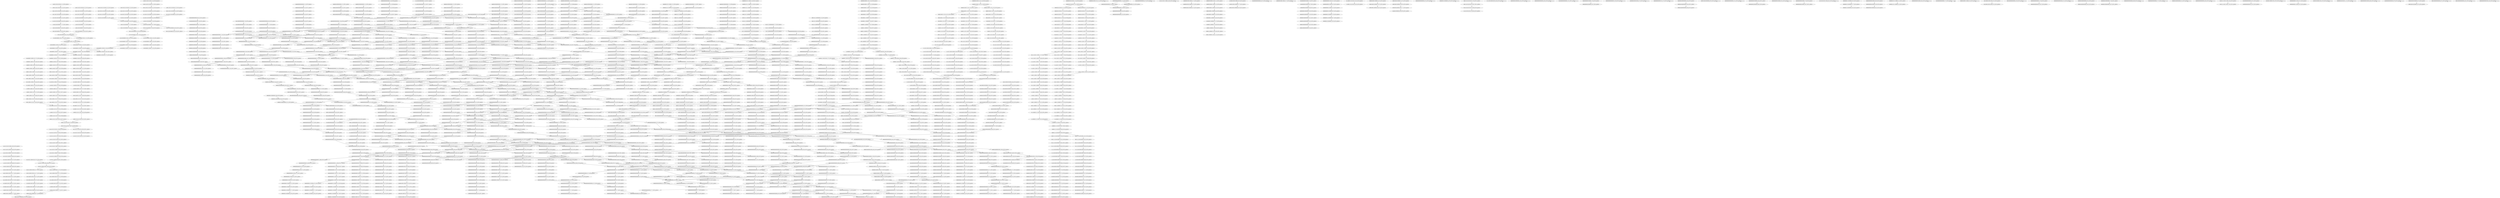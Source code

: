 digraph G {
    "00111011011101010111_39-58_COV:296_LEN:20" -> "01110110111010101110_40-59_COV:303_LEN:20";
    "00000000000000000000_14-34_COV:36_LEN:20" -> "00000000000000000000_15-35_COV:32_LEN:20";
    "00000000100000011000_51-70_COV:126_LEN:20" -> "00000001000000110000_52-71_COV:124_LEN:20";
    "10100001001000000100_27-47_COV:20_LEN:20" -> "01000010010000001000_28-48_COV:19_LEN:20";
    "00000000000000000000_7-27_COV:89_LEN:20" -> "00000000000000000000_8-28_COV:88_LEN:20";
    "01000000000000000000_8-28_COV:36_LEN:20" -> "10000000000000000000_9-29_COV:35_LEN:20";
    "01000000000000000000_8-28_COV:37_LEN:20" -> "10000000000000000000_9-29_COV:37_LEN:20";
    "10000000000000000000_44-63_COV:321_LEN:20" -> "00000000000000000000_45-65_COV:70_LEN:20";
    "10000000000000000000_44-63_COV:321_LEN:20" -> "00000000000000000000_45-64_COV:1248_LEN:20";
    "00000000000110000100_27-47_COV:20_LEN:20" -> "00000000001100001000_28-48_COV:20_LEN:20";
    "10000000000000000000_9-29_COV:49_LEN:20" -> "00000000000000000000_10-30_COV:57_LEN:20";
    "00010000000000000000_51-70_COV:22_LEN:20" -> "00100000000000000000_52-71_COV:22_LEN:20";
    "00000000000001100001_52-72_COV:22_LEN:20" -> "00000000000011000010_53-73_COV:20_LEN:20";
    "01110011010010000001_6-26_COV:20_LEN:20" -> "11100110100100000011_7-27_COV:20_LEN:20";
    "00000000000000000000_41-61_COV:71_LEN:20" -> "00000000000000000000_42-62_COV:60_LEN:20";
    "00000000000000000000_56-76_COV:39_LEN:20" -> "00000000000000000000_57-77_COV:37_LEN:20";
    "00000000000000000111_49-68_COV:272_LEN:20" -> "00000000000000001110_50-69_COV:277_LEN:20";
    "10000000000000000000_58-77_COV:23_LEN:20" -> "00000000000000000000_59-78_COV:1111_LEN:20";
    "10000000000000000000_58-77_COV:23_LEN:20" -> "00000000000000000001_59-78_COV:22_LEN:20";
    "00000000000000000000_48-68_COV:53_LEN:20" -> "00000000000000000000_49-69_COV:51_LEN:20";
    "00000111001001110000_21-40_COV:294_LEN:20" -> "00001110010011100001_22-41_COV:287_LEN:20";
    "10011010010000001110_9-29_COV:22_LEN:20" -> "00110100100000011100_10-30_COV:24_LEN:20";
    "00000000000000000000_18-38_COV:141_LEN:20" -> "00000000000000000000_19-39_COV:139_LEN:20";
    "00000000000000000000_4-23_COV:376_LEN:20" -> "00000000000000000000_5-24_COV:377_LEN:20";
    "00000000000000000000_8-28_COV:18_LEN:20" -> "00000000000000000000_9-29_COV:19_LEN:20";
    "01000000100000000000_37-56_COV:296_LEN:20" -> "10000001000000000000_38-57_COV:294_LEN:20";
    "00011111011110010101_12-31_COV:196_LEN:20" -> "00111110111100101010_13-32_COV:194_LEN:20";
    "10100100000011100100_13-33_COV:25_LEN:20" -> "01001000000111001001_14-34_COV:24_LEN:20";
    "00000000000000000001_13-32_COV:161_LEN:20" -> "00000000000000000010_14-33_COV:160_LEN:20";
    "00000000000000000000_18-38_COV:27_LEN:20" -> "00000000000000000000_19-39_COV:26_LEN:20";
    "00000000000000000000_49-69_COV:33_LEN:20" -> "00000000000000000000_51-71_COV:46_LEN:20";
    "00000000000000000000_49-69_COV:33_LEN:20" -> "00000000000000000000_51-70_COV:1278_LEN:20";
    "00000000000000000000_38-58_COV:40_LEN:20" -> "00000000000000000000_39-59_COV:49_LEN:20";
    "10000000000000000000_54-73_COV:25_LEN:20" -> "00000000000000000000_55-74_COV:1450_LEN:20";
    "10000000000000000000_54-73_COV:25_LEN:20" -> "00000000000000000000_55-75_COV:107_LEN:20";
    "10111001101001000000_5-25_COV:21_LEN:20" -> "01110011010010000001_6-26_COV:20_LEN:20";
    "01000000000000010000_8-27_COV:32_LEN:20" -> "10000000000000100000_9-28_COV:32_LEN:20";
    "00100100000100000000_33-53_COV:20_LEN:20" -> "01001000001000000000_34-54_COV:21_LEN:20";
    "00100000000000000000_52-71_COV:22_LEN:20" -> "01000000000000000000_53-72_COV:21_LEN:20";
    "01000001000000000000_37-57_COV:19_LEN:20" -> "10000010000000000000_38-58_COV:19_LEN:20";
    "00000000000000000000_45-65_COV:21_LEN:20" -> "00000000000000000000_46-66_COV:27_LEN:20";
    "10100100000100000000_50-69_COV:257_LEN:20" -> "01001000001000000000_51-70_COV:266_LEN:20";
    "01010111000010100011_51-70_COV:349_LEN:20" -> "10101110000101000110_52-71_COV:350_LEN:20";
    "00011100100110000111_23-43_COV:49_LEN:20" -> "00111001001100001110_24-44_COV:49_LEN:20";
    "10010111001101001000_2-22_COV:18_LEN:20" -> "00101110011010010000_3-23_COV:22_LEN:20";
    "00000000000000000000_30-50_COV:28_LEN:20" -> "00000000000000000000_31-51_COV:24_LEN:20";
    "00010000000010001010_48-68_COV:19_LEN:20" -> "00100000000100010100_49-69_COV:18_LEN:20";
    "00000000000000000000_36-56_COV:30_LEN:20" -> "00000000000000000000_37-57_COV:27_LEN:20";
    "00100000000000000000_7-27_COV:51_LEN:20" -> "01000000000000000000_8-28_COV:52_LEN:20";
    "00001000000000000000_19-38_COV:27_LEN:20" -> "00010000000000000000_20-39_COV:23_LEN:20";
    "00000000000000000000_39-59_COV:22_LEN:20" -> "00000000000000000000_40-60_COV:28_LEN:20";
    "00011100000000000000_37-57_COV:22_LEN:20" -> "00111000000000000000_38-58_COV:23_LEN:20";
    "11001101100100000011_7-27_COV:20_LEN:20" -> "10011011001000000111_8-28_COV:21_LEN:20";
    "00000010000000000000_47-66_COV:222_LEN:20" -> "00000100000000000000_48-67_COV:213_LEN:20";
    "10000000000000000000_53-73_COV:20_LEN:20" -> "00000000000000000000_54-74_COV:157_LEN:20";
    "00000000000000000000_35-55_COV:26_LEN:20" -> "00000000000000000000_36-56_COV:30_LEN:20";
    "00000000000000000000_19-39_COV:27_LEN:20" -> "00000000000000000000_20-40_COV:27_LEN:20";
    "01100000000000000000_37-56_COV:292_LEN:20" -> "11000000000000000000_38-57_COV:281_LEN:20";
    "00011000010000000000_34-54_COV:47_LEN:20" -> "00110000100000000000_36-55_COV:330_LEN:20";
    "00000000000000000000_10-30_COV:38_LEN:20" -> "00000000000000000000_11-31_COV:38_LEN:20";
    "00000000000000000000_52-72_COV:19_LEN:20" -> "00000000000000000000_53-73_COV:19_LEN:20";
    "00000000000000011000_50-70_COV:24_LEN:20" -> "00000000000000110000_51-71_COV:24_LEN:20";
    "11100110100100000011_7-27_COV:20_LEN:20" -> "11001101001000000111_8-28_COV:20_LEN:20";
    "00000000000000000001_34-53_COV:186_LEN:20" -> "00000000000000000010_35-54_COV:187_LEN:20";
    "00000000000000000000_28-48_COV:24_LEN:20" -> "00000000000000000000_29-49_COV:23_LEN:20";
    "00000000000000000000_10-30_COV:50_LEN:20" -> "00000000000000000000_11-31_COV:50_LEN:20";
    "00000010000000000000_17-36_COV:36_LEN:20" -> "00000100000000000000_18-37_COV:41_LEN:20";
    "00000001000000000000_1-21_COV:21_LEN:20" -> "00000010000000000000_2-22_COV:21_LEN:20";
    "10011010010000001110_9-29_COV:21_LEN:20" -> "00110100100000011100_10-30_COV:24_LEN:20";
    "00001111000000111100_11-30_COV:276_LEN:20" -> "00011110000001111001_12-31_COV:279_LEN:20";
    "00000000000000000000_51-71_COV:26_LEN:20" -> "00000000000000000000_52-72_COV:23_LEN:20";
    "00101100110110010000_3-23_COV:21_LEN:20" -> "01011001101100100000_4-24_COV:23_LEN:20";
    "11101111001010100010_17-36_COV:175_LEN:20" -> "11011110010101000100_18-37_COV:180_LEN:20";
    "10000000000000000000_45-65_COV:22_LEN:20" -> "00000000000000000000_46-66_COV:50_LEN:20";
    "10000000000000000000_45-65_COV:22_LEN:20" -> "00000000000000000001_46-66_COV:35_LEN:20";
    "00000000000000000000_16-36_COV:33_LEN:20" -> "00000000000000000000_17-37_COV:37_LEN:20";
    "00000000000000000000_21-41_COV:46_LEN:20" -> "00000000000000000000_22-42_COV:45_LEN:20";
    "00000000101000111101_1-21_COV:20_LEN:20" -> "00000000101000111101_1-21_COV:20_LEN:20";
    "00000010000000000000_3-23_COV:28_LEN:20" -> "00000100000000000000_4-24_COV:29_LEN:20";
    "00000000000000000000_40-60_COV:22_LEN:20" -> "00000000000000000000_41-61_COV:24_LEN:20";
    "00000000010000000000_49-68_COV:21_LEN:20" -> "00000000100000000000_50-69_COV:22_LEN:20";
    "00000000000000000000_25-45_COV:96_LEN:20" -> "00000000000000000000_26-46_COV:97_LEN:20";
    "00000000000000000000_51-71_COV:46_LEN:20" -> "00000000000000000000_52-72_COV:46_LEN:20";
    "00000000000000000000_33-53_COV:75_LEN:20" -> "00000000000000000000_34-54_COV:73_LEN:20";
    "00000000000000000000_32-52_COV:24_LEN:20" -> "00000000000000000001_34-53_COV:186_LEN:20";
    "00000000000000000000_32-52_COV:24_LEN:20" -> "00000000000000000000_34-54_COV:24_LEN:20";
    "00000000000000000000_32-52_COV:24_LEN:20" -> "00000000000000000000_34-53_COV:898_LEN:20";
    "00000011000000000000_32-52_COV:18_LEN:20" -> "00000110000000000000_33-53_COV:19_LEN:20";
    "10000000000000000000_23-42_COV:21_LEN:20" -> "00000000000000000000_24-43_COV:1104_LEN:20";
    "10000000000000000000_23-42_COV:21_LEN:20" -> "00000000000000000000_24-44_COV:53_LEN:20";
    "00000000000011000000_25-45_COV:31_LEN:20" -> "00000000000110000000_26-46_COV:31_LEN:20";
    "00100000000000001000_7-26_COV:31_LEN:20" -> "01000000000000010000_8-27_COV:32_LEN:20";
    "00111111010010000010_43-62_COV:212_LEN:20" -> "01111110100100000100_44-63_COV:225_LEN:20";
    "00000000000000000110_49-69_COV:25_LEN:20" -> "00000000000000001101_50-70_COV:20_LEN:20";
    "00101000111110111001_7-27_COV:28_LEN:20" -> "01010001111101110010_8-28_COV:28_LEN:20";
    "00000000000000000001_47-66_COV:625_LEN:20" -> "00000000000000000011_48-68_COV:22_LEN:20";
    "00000000000000000001_47-66_COV:625_LEN:20" -> "00000000000000000011_48-67_COV:584_LEN:20";
    "00000000000000000001_47-66_COV:625_LEN:20" -> "00000000000000000010_48-68_COV:23_LEN:20";
    "00001110110111010101_37-56_COV:323_LEN:20" -> "00011101101110101011_38-57_COV:309_LEN:20";
    "00000000000000000010_33-52_COV:177_LEN:20" -> "00000000000000000100_34-53_COV:182_LEN:20";
    "10000000000000000000_9-29_COV:53_LEN:20" -> "00000000000000000000_10-30_COV:71_LEN:20";
    "00011110010100000111_22-42_COV:34_LEN:20" -> "00111100101000001110_23-43_COV:32_LEN:20";
    "00000000001000000000_43-62_COV:211_LEN:20" -> "00000000010000000000_44-63_COV:220_LEN:20";
    "00001010001111101110_5-25_COV:26_LEN:20" -> "00010100011111011100_6-26_COV:27_LEN:20";
    "00000000000000000000_20-40_COV:34_LEN:20" -> "00000000000000000000_21-41_COV:35_LEN:20";
    "00000100000000000000_3-23_COV:20_LEN:20" -> "00001000000000000000_4-24_COV:19_LEN:20";
    "00000000000000000000_14-34_COV:39_LEN:20" -> "00000000000000000000_15-35_COV:35_LEN:20";
    "00000000000000000000_31-51_COV:21_LEN:20" -> "00000000000000000000_32-52_COV:22_LEN:20";
    "00000000000000000000_1-21_COV:18_LEN:20" -> "00000000000000000000_2-22_COV:21_LEN:20";
    "00000000000000000000_31-51_COV:24_LEN:20" -> "00000000000000000000_32-52_COV:23_LEN:20";
    "00000010000000000000_32-52_COV:23_LEN:20" -> "00000100000000000000_33-53_COV:21_LEN:20";
    "00000000000000000000_33-53_COV:31_LEN:20" -> "00000000000000000000_34-54_COV:31_LEN:20";
    "00000000010000000000_29-49_COV:22_LEN:20" -> "00000000100000000000_30-50_COV:23_LEN:20";
    "00000000000000000011_20-39_COV:635_LEN:20" -> "00000000000000000110_21-40_COV:628_LEN:20";
    "00000000000000000011_20-39_COV:635_LEN:20" -> "00000000000000000111_21-40_COV:18_LEN:20";
    "00000000000000000000_14-34_COV:19_LEN:20" -> "00000000000000000000_16-36_COV:183_LEN:20";
    "00000000000000000000_14-34_COV:19_LEN:20" -> "00000000000000000000_16-35_COV:1551_LEN:20";
    "10111001101100100000_5-24_COV:325_LEN:20" -> "01110011011001000000_6-25_COV:334_LEN:20";
    "01111100000000000000_11-30_COV:290_LEN:20" -> "11111000000000000000_12-31_COV:298_LEN:20";
    "00000000111010000000_58-77_COV:270_LEN:20" -> "00000001110100000001_59-78_COV:265_LEN:20";
    "00000000000000000000_20-40_COV:25_LEN:20" -> "00000000000000000000_21-41_COV:26_LEN:20";
    "00000000000100000000_41-60_COV:18_LEN:20" -> "00000000001000000000_42-61_COV:19_LEN:20";
    "00000000000000000110_20-40_COV:21_LEN:20" -> "00000000000000001100_21-41_COV:19_LEN:20";
    "10000000000000000000_16-35_COV:333_LEN:20" -> "00000000000000000000_17-37_COV:39_LEN:20";
    "10000000000000000000_16-35_COV:333_LEN:20" -> "00000000000000000000_17-36_COV:1897_LEN:20";
    "00010000000000000000_54-73_COV:18_LEN:20" -> "00010000000000000000_54-73_COV:18_LEN:20";
    "00000000001100000000_28-47_COV:260_LEN:20" -> "00000000011000000000_29-48_COV:263_LEN:20";
    "00000000000010000000_46-65_COV:24_LEN:20" -> "00000000000100000000_47-66_COV:19_LEN:20";
    "00000000000000000000_30-50_COV:23_LEN:20" -> "00000000000000000000_31-51_COV:21_LEN:20";
    "00000000000000000010_32-52_COV:22_LEN:20" -> "00000000000000000100_33-53_COV:23_LEN:20";
    "00000000000000000000_36-56_COV:36_LEN:20" -> "00000000000000000000_37-57_COV:30_LEN:20";
    "00000000000000000000_17-37_COV:50_LEN:20" -> "00000000000000000000_18-38_COV:29_LEN:20";
    "00000000000000000000_17-37_COV:50_LEN:20" -> "00000000000000000001_18-38_COV:24_LEN:20";
    "00000000000010000000_40-59_COV:19_LEN:20" -> "00000000000100000000_41-60_COV:18_LEN:20";
    "00000000000000000000_17-37_COV:68_LEN:20" -> "00000000000000000000_18-38_COV:41_LEN:20";
    "00000000000000000000_17-37_COV:68_LEN:20" -> "00000000000000000001_18-38_COV:26_LEN:20";
    "00000000000000000000_32-52_COV:22_LEN:20" -> "00000000000000000000_33-53_COV:24_LEN:20";
    "11110111001010100010_16-36_COV:27_LEN:20" -> "11101110010101000100_17-37_COV:26_LEN:20";
    "00000000000000000000_19-39_COV:25_LEN:20" -> "00000000000000000000_20-40_COV:25_LEN:20";
    "00000000000000000100_21-40_COV:24_LEN:20" -> "00000000000000001000_22-41_COV:22_LEN:20";
    "00000000000000000000_32-52_COV:33_LEN:20" -> "00000000000000000000_33-53_COV:31_LEN:20";
    "00000000000000000100_49-69_COV:23_LEN:20" -> "00000000000000001000_50-70_COV:23_LEN:20";
    "00100110010011111100_7-26_COV:208_LEN:20" -> "01001100100111111001_8-27_COV:208_LEN:20";
    "00000000000000001100_21-41_COV:84_LEN:20" -> "00000000000000011000_22-42_COV:80_LEN:20";
    "00000000000000000000_37-57_COV:27_LEN:20" -> "00000000000000000000_38-58_COV:29_LEN:20";
    "00000000000000000000_27-47_COV:36_LEN:20" -> "00000000000000000000_28-48_COV:36_LEN:20";
    "01110010000000000000_39-58_COV:256_LEN:20" -> "11100100000000000000_40-59_COV:276_LEN:20";
    "10000101000110000000_57-77_COV:21_LEN:20" -> "00001010001100000000_59-78_COV:419_LEN:20";
    "00000001000000000000_25-44_COV:112_LEN:20" -> "00000010000000000000_26-45_COV:117_LEN:20";
    "00111100101000001110_23-43_COV:32_LEN:20" -> "01111001010000011100_24-44_COV:33_LEN:20";
    "01100001000000000000_37-57_COV:20_LEN:20" -> "11000010000000000000_38-58_COV:21_LEN:20";
    "11111011100101010001_15-35_COV:23_LEN:20" -> "11110111001010100010_16-36_COV:27_LEN:20";
    "01000000000000000000_43-63_COV:20_LEN:20" -> "10000000000000000000_45-65_COV:40_LEN:20";
    "01000000000000000000_43-63_COV:20_LEN:20" -> "10000000000000000000_45-64_COV:572_LEN:20";
    "00001000000000000000_50-69_COV:22_LEN:20" -> "00010000000000000000_51-70_COV:22_LEN:20";
    "00000000000011000010_54-73_COV:274_LEN:20" -> "00000000000110000101_55-74_COV:265_LEN:20";
    "10110111010111100001_43-63_COV:19_LEN:20" -> "10110111010111100001_43-63_COV:19_LEN:20";
    "10101000100100000010_27-46_COV:216_LEN:20" -> "01010001001000000100_28-47_COV:225_LEN:20";
    "00000000000000000000_49-69_COV:48_LEN:20" -> "00000000000000000000_50-70_COV:47_LEN:20";
    "00000100010110000001_55-74_COV:195_LEN:20" -> "00001000101100000011_56-75_COV:186_LEN:20";
    "00101000001110010000_29-49_COV:29_LEN:20" -> "01010000011100100000_30-50_COV:27_LEN:20";
    "00001000101100000011_56-75_COV:186_LEN:20" -> "00010001011000000110_57-76_COV:185_LEN:20";
    "00000000000000000000_47-67_COV:53_LEN:20" -> "00000000000000000000_48-68_COV:53_LEN:20";
    "00000101000111110111_4-23_COV:230_LEN:20" -> "00001010001111101111_5-24_COV:210_LEN:20";
    "00000101000111110111_4-23_COV:230_LEN:20" -> "00001010001111101110_5-25_COV:23_LEN:20";
    "00110010011111100111_10-29_COV:202_LEN:20" -> "01100100111111001111_11-30_COV:199_LEN:20";
    "00001111001010000011_21-41_COV:35_LEN:20" -> "00011110010100000111_22-42_COV:34_LEN:20";
    "00000000000000000000_40-60_COV:28_LEN:20" -> "00000000000000000000_41-61_COV:26_LEN:20";
    "00110100100000011100_10-30_COV:24_LEN:20" -> "01101001000000111001_11-31_COV:23_LEN:20";
    "00000000000000000000_20-40_COV:138_LEN:20" -> "00000000000000000000_21-41_COV:140_LEN:20";
    "00100111111001111100_14-33_COV:210_LEN:20" -> "01001111110011111000_15-34_COV:212_LEN:20";
    "00011000000000000000_35-54_COV:260_LEN:20" -> "00110000000000000000_36-55_COV:289_LEN:20";
    "01001111110011111000_15-34_COV:212_LEN:20" -> "10011111100111110001_16-35_COV:197_LEN:20";
    "00000000000000000000_47-67_COV:27_LEN:20" -> "00000000000000000000_48-68_COV:27_LEN:20";
    "00111000011100001110_24-44_COV:22_LEN:20" -> "01110000111000011101_25-45_COV:20_LEN:20";
    "00000111100000011110_10-29_COV:284_LEN:20" -> "00001111000000111100_11-30_COV:276_LEN:20";
    "00001100000000000000_34-53_COV:275_LEN:20" -> "00011000000000000000_35-54_COV:260_LEN:20";
    "00000000000000000000_16-36_COV:39_LEN:20" -> "00000000000000000000_17-37_COV:52_LEN:20";
    "00000000000000010000_51-71_COV:22_LEN:20" -> "00000000000000100001_52-72_COV:21_LEN:20";
    "00000110000100000000_33-53_COV:21_LEN:20" -> "00001100001000000000_34-54_COV:19_LEN:20";
    "00000000000000000000_30-50_COV:28_LEN:20" -> "00000000000000000000_31-51_COV:26_LEN:20";
    "00000001000000000000_2-22_COV:29_LEN:20" -> "00000010000000000000_3-23_COV:28_LEN:20";
    "00000000000000000000_44-64_COV:20_LEN:20" -> "00000000000000000000_45-65_COV:29_LEN:20";
    "01001000001000000000_34-54_COV:21_LEN:20" -> "10010000010000000000_35-55_COV:19_LEN:20";
    "00000000000000000000_31-51_COV:37_LEN:20" -> "00000000000000000000_32-52_COV:36_LEN:20";
    "00000010000000000000_2-22_COV:33_LEN:20" -> "00000100000000000000_3-23_COV:29_LEN:20";
    "11000011100001110110_27-47_COV:18_LEN:20" -> "10000111000011101101_28-48_COV:19_LEN:20";
    "10110010000001110000_13-33_COV:23_LEN:20" -> "01100100000011100001_14-34_COV:23_LEN:20";
    "01000111001000000000_34-54_COV:22_LEN:20" -> "10001110010000000000_35-55_COV:22_LEN:20";
    "00000000000000100000_36-56_COV:24_LEN:20" -> "00000000000001000000_37-57_COV:24_LEN:20";
    "10110111010101110000_43-62_COV:311_LEN:20" -> "01101110101011100001_44-63_COV:321_LEN:20";
    "00100000011000010110_57-76_COV:120_LEN:20" -> "01000000110000101101_58-77_COV:116_LEN:20";
    "00111110111001010100_13-33_COV:20_LEN:20" -> "01111101110010101000_14-34_COV:21_LEN:20";
    "00000000000000000000_15-35_COV:69_LEN:20" -> "00000000000000000000_16-36_COV:64_LEN:20";
    "00000010000000000000_3-23_COV:47_LEN:20" -> "00000100000000000000_4-24_COV:46_LEN:20";
    "00000000100010100000_52-72_COV:19_LEN:20" -> "00000001000101000000_53-73_COV:19_LEN:20";
    "00000000000000000000_22-42_COV:22_LEN:20" -> "00000000000000000000_23-43_COV:22_LEN:20";
    "00000000000000000000_15-35_COV:35_LEN:20" -> "00000000000000000000_16-36_COV:37_LEN:20";
    "00000001100000000000_31-51_COV:20_LEN:20" -> "00000011000000000000_32-52_COV:18_LEN:20";
    "00000000000000000000_52-72_COV:81_LEN:20" -> "00000000000000000000_53-73_COV:83_LEN:20";
    "00100010110000001100_58-77_COV:191_LEN:20" -> "01000101100000011001_59-78_COV:180_LEN:20";
    "00000000000000000000_12-32_COV:47_LEN:20" -> "00000000000000000000_13-33_COV:52_LEN:20";
    "01111001010000011100_24-44_COV:33_LEN:20" -> "11110010100000111001_25-45_COV:30_LEN:20";
    "00000000000000000000_32-52_COV:21_LEN:20" -> "00000000000000000000_33-53_COV:22_LEN:20";
    "00000000000000000000_24-43_COV:1104_LEN:20" -> "00000000000000000000_25-44_COV:1114_LEN:20";
    "00000000000000000000_24-43_COV:1104_LEN:20" -> "00000000000000000000_25-45_COV:27_LEN:20";
    "00000000000000000001_46-66_COV:19_LEN:20" -> "00000000000000000011_47-67_COV:20_LEN:20";
    "00000000000000000000_35-55_COV:32_LEN:20" -> "00000000000000000000_36-56_COV:36_LEN:20";
    "00000000000000000000_16-36_COV:21_LEN:20" -> "00000000000000000000_17-37_COV:21_LEN:20";
    "00000000000000000011_47-67_COV:49_LEN:20" -> "00000000000000000111_48-68_COV:32_LEN:20";
    "00000000000000000000_31-51_COV:29_LEN:20" -> "00000000000000000000_32-52_COV:29_LEN:20";
    "00000000000000000000_18-38_COV:19_LEN:20" -> "00000000000000000000_19-39_COV:19_LEN:20";
    "00000000000000000000_3-23_COV:73_LEN:20" -> "00000000000000000000_4-24_COV:72_LEN:20";
    "11110010100000111001_25-45_COV:30_LEN:20" -> "11100101000001110010_26-46_COV:29_LEN:20";
    "00000000000000000000_38-58_COV:29_LEN:20" -> "00000000000000000000_39-59_COV:28_LEN:20";
    "00000000000000000001_40-59_COV:161_LEN:20" -> "00000000000000000010_41-60_COV:154_LEN:20";
    "00100111110011111000_14-34_COV:33_LEN:20" -> "01001111100111110001_15-35_COV:32_LEN:20";
    "00000000000000010000_17-36_COV:148_LEN:20" -> "00000000000000100000_18-37_COV:149_LEN:20";
    "00000000000000001100_21-41_COV:19_LEN:20" -> "00000000000000011000_22-42_COV:19_LEN:20";
    "00000000000000100000_12-31_COV:27_LEN:20" -> "00000000000001000000_13-32_COV:24_LEN:20";
    "01100001000000000000_37-56_COV:329_LEN:20" -> "11000010000000000000_38-58_COV:22_LEN:20";
    "01100001000000000000_37-56_COV:329_LEN:20" -> "11000010000000000000_38-57_COV:304_LEN:20";
    "10001111100000111111_31-50_COV:203_LEN:20" -> "00011111000001111110_32-51_COV:216_LEN:20";
    "01110000000000000000_39-59_COV:22_LEN:20" -> "11100000000000000000_40-60_COV:21_LEN:20";
    "01011000010100011000_53-73_COV:23_LEN:20" -> "10110000101000110000_54-74_COV:21_LEN:20";
    "00010000000000000000_42-61_COV:292_LEN:20" -> "00100000000000000000_43-62_COV:563_LEN:20";
    "00010000000000000000_42-61_COV:292_LEN:20" -> "00100000000000000000_43-63_COV:18_LEN:20";
    "00000000000000000000_28-48_COV:50_LEN:20" -> "00000000000000000000_29-49_COV:45_LEN:20";
    "00100000000000000000_7-27_COV:32_LEN:20" -> "01000000000000000000_8-28_COV:31_LEN:20";
    "00000000000000000000_24-44_COV:53_LEN:20" -> "00000000000000000000_25-45_COV:49_LEN:20";
    "00000010000011100000_3-23_COV:24_LEN:20" -> "00000100000111000000_4-24_COV:23_LEN:20";
    "11100001010001100000_56-76_COV:18_LEN:20" -> "11000010100011000000_57-77_COV:19_LEN:20";
    "00000000000000000000_26-46_COV:24_LEN:20" -> "00000000000000000000_27-47_COV:26_LEN:20";
    "01001000000111001001_14-34_COV:24_LEN:20" -> "10010000001110010011_15-35_COV:22_LEN:20";
    "11111101001000001000_45-64_COV:224_LEN:20" -> "11111010010000010000_46-65_COV:239_LEN:20";
    "00000000000000000001_32-51_COV:173_LEN:20" -> "00000000000000000010_33-52_COV:177_LEN:20";
    "00000000000000000000_12-32_COV:50_LEN:20" -> "00000000000000000000_13-33_COV:48_LEN:20";
    "00000000000000000000_44-64_COV:33_LEN:20" -> "00000000000000000000_45-65_COV:43_LEN:20";
    "01110010000000000000_38-58_COV:23_LEN:20" -> "11100100000000000000_40-59_COV:276_LEN:20";
    "01010110000101000110_51-71_COV:18_LEN:20" -> "10101100001010001100_52-72_COV:18_LEN:20";
    "01000111110111001010_10-30_COV:23_LEN:20" -> "10001111101110010101_11-31_COV:21_LEN:20";
    "00000000000000000000_37-57_COV:31_LEN:20" -> "00000000000000000000_38-58_COV:31_LEN:20";
    "00000000000001000000_25-45_COV:21_LEN:20" -> "00000000000010000000_26-46_COV:21_LEN:20";
    "00010010000010000000_32-52_COV:22_LEN:20" -> "00100100000100000000_33-53_COV:20_LEN:20";
    "10000011111101001000_39-58_COV:244_LEN:20" -> "00000111111010010000_40-59_COV:255_LEN:20";
    "00001010001111101111_5-24_COV:210_LEN:20" -> "00010100011111011110_6-25_COV:201_LEN:20";
    "00000000000000001000_34-54_COV:32_LEN:20" -> "00000000000000010000_36-55_COV:209_LEN:20";
    "00000000000000000000_35-55_COV:23_LEN:20" -> "00000000000000000000_37-56_COV:961_LEN:20";
    "00000000000000000000_15-35_COV:40_LEN:20" -> "00000000000000000000_16-36_COV:41_LEN:20";
    "01001000001000000000_51-70_COV:266_LEN:20" -> "10010000010000000001_52-71_COV:240_LEN:20";
    "01000000000000000000_8-28_COV:29_LEN:20" -> "10000000000000000000_9-29_COV:26_LEN:20";
    "10000001110000111000_19-39_COV:18_LEN:20" -> "00000011100001110000_20-40_COV:19_LEN:20";
    "10011011001000000111_8-28_COV:21_LEN:20" -> "00110110010000001110_10-29_COV:340_LEN:20";
    "11100100000000000000_40-59_COV:276_LEN:20" -> "11001000000000000000_41-60_COV:264_LEN:20";
    "11100100000000000000_40-59_COV:276_LEN:20" -> "11001000000000000000_41-61_COV:24_LEN:20";
    "00000000000000000000_46-66_COV:50_LEN:20" -> "00000000000000000000_47-67_COV:53_LEN:20";
    "11001010100010010000_22-42_COV:26_LEN:20" -> "10010101000100100000_23-43_COV:28_LEN:20";
    "10000000000000000000_9-29_COV:18_LEN:20" -> "00000000000000000000_10-30_COV:24_LEN:20";
    "10010011000011101101_28-48_COV:45_LEN:20" -> "00100110000111011011_29-49_COV:44_LEN:20";
    "01010100000100000010_26-46_COV:45_LEN:20" -> "10101000001000000100_27-47_COV:45_LEN:20";
    "00011111011100101010_12-32_COV:21_LEN:20" -> "00111110111001010100_13-33_COV:20_LEN:20";
    "00000111100101000001_20-40_COV:36_LEN:20" -> "00001111001010000011_21-41_COV:35_LEN:20";
    "00000000000000000100_34-53_COV:182_LEN:20" -> "00000000000000001000_35-54_COV:178_LEN:20";
    "00000000000000001100_21-41_COV:24_LEN:20" -> "00000000000000011000_22-42_COV:20_LEN:20";
    "00000000000000000000_19-39_COV:33_LEN:20" -> "00000000000000000000_20-40_COV:34_LEN:20";
    "00010000001100001011_56-75_COV:118_LEN:20" -> "00100000011000010110_57-76_COV:120_LEN:20";
    "00000100000000000000_4-23_COV:1012_LEN:20" -> "00001000000000000000_5-24_COV:1004_LEN:20";
    "00000100000000000000_4-23_COV:1012_LEN:20" -> "00001000000000000000_5-25_COV:30_LEN:20";
    "00000000000000000000_22-42_COV:24_LEN:20" -> "00000000000000000000_23-43_COV:24_LEN:20";
    "10111001010100010010_19-39_COV:23_LEN:20" -> "01110010101000100100_20-40_COV:24_LEN:20";
    "00000000000000000000_40-60_COV:38_LEN:20" -> "00000000000000000000_41-61_COV:39_LEN:20";
    "00000000000000011000_22-42_COV:24_LEN:20" -> "00000000000000110000_23-43_COV:21_LEN:20";
    "00000000000000000000_42-62_COV:22_LEN:20" -> "00000000000000000000_43-63_COV:21_LEN:20";
    "00000000000000000000_43-63_COV:32_LEN:20" -> "00000000000000000000_44-64_COV:33_LEN:20";
    "00100000000000000000_51-71_COV:19_LEN:20" -> "01000000000000000000_52-72_COV:18_LEN:20";
    "00000000000000000000_49-68_COV:1271_LEN:20" -> "00000000000000000000_50-69_COV:1276_LEN:20";
    "00000000000000000000_49-68_COV:1271_LEN:20" -> "00000000000000000000_50-70_COV:22_LEN:20";
    "00000000000000000000_2-22_COV:72_LEN:20" -> "00000000000000000000_3-23_COV:73_LEN:20";
    "00000000000000000110_20-40_COV:23_LEN:20" -> "00000000000000001100_21-41_COV:24_LEN:20";
    "11000011101101110101_35-54_COV:269_LEN:20" -> "10000111011011101010_36-55_COV:270_LEN:20";
    "11100010000000000000_3-22_COV:174_LEN:20" -> "11000100000000000000_4-23_COV:205_LEN:20";
    "00000000000001000000_13-32_COV:24_LEN:20" -> "00000000000010000000_14-33_COV:21_LEN:20";
    "11001001100001110110_27-47_COV:47_LEN:20" -> "10010011000011101101_28-48_COV:45_LEN:20";
    "00000000000000000000_40-60_COV:41_LEN:20" -> "00000000000000000000_41-61_COV:38_LEN:20";
    "10000000000000000000_14-33_COV:19_LEN:20" -> "00000000000000000000_15-34_COV:1716_LEN:20";
    "10011111000111110000_24-43_COV:191_LEN:20" -> "00111110001111100000_25-44_COV:205_LEN:20";
    "01100100111110011111_11-31_COV:31_LEN:20" -> "11001001111100111110_12-32_COV:31_LEN:20";
    "00000000000000000000_39-59_COV:18_LEN:20" -> "00000000000000000000_40-60_COV:26_LEN:20";
    "00010000000000000000_5-25_COV:20_LEN:20" -> "00100000000000000000_6-26_COV:22_LEN:20";
    "00000000000000000000_53-73_COV:23_LEN:20" -> "00000000000000000000_54-74_COV:21_LEN:20";
    "01000000000000000000_8-28_COV:52_LEN:20" -> "10000000000000000000_9-29_COV:53_LEN:20";
    "00000000000000000000_34-54_COV:23_LEN:20" -> "00000000000000000000_35-55_COV:23_LEN:20";
    "00000000000000000000_24-44_COV:47_LEN:20" -> "00000000000000000000_25-45_COV:47_LEN:20";
    "11111001111100011110_20-40_COV:29_LEN:20" -> "11110011111000111100_21-41_COV:28_LEN:20";
    "00000000000000000000_19-39_COV:35_LEN:20" -> "00000000000000000000_20-40_COV:35_LEN:20";
    "00010001011000000110_57-76_COV:185_LEN:20" -> "00100010110000001100_58-77_COV:191_LEN:20";
    "00000000000000000001_31-51_COV:21_LEN:20" -> "00000000000000000010_32-52_COV:22_LEN:20";
    "00000000000000111010_51-71_COV:34_LEN:20" -> "00000000000001110100_52-72_COV:33_LEN:20";
    "00000000000000010000_23-43_COV:36_LEN:20" -> "00000000000000100000_24-44_COV:21_LEN:20";
    "00000000000000000001_11-30_COV:23_LEN:20" -> "00000000000000000010_12-31_COV:24_LEN:20";
    "00000000000000000000_18-37_COV:1941_LEN:20" -> "00000000000000000001_19-39_COV:23_LEN:20";
    "00000000000000000000_18-37_COV:1941_LEN:20" -> "00000000000000000000_19-38_COV:1241_LEN:20";
    "00000000000000000000_18-37_COV:1941_LEN:20" -> "00000000000000000000_19-39_COV:50_LEN:20";
    "00000000000000000000_18-37_COV:1941_LEN:20" -> "00000000000000000001_19-38_COV:692_LEN:20";
    "00000000000000000000_48-68_COV:21_LEN:20" -> "00000000000000000000_49-69_COV:19_LEN:20";
    "00000001000000000000_16-35_COV:29_LEN:20" -> "00000010000000000000_17-36_COV:36_LEN:20";
    "00000000000000000000_56-76_COV:81_LEN:20" -> "00000000000000000000_57-77_COV:77_LEN:20";
    "00110111100000000000_7-27_COV:20_LEN:20" -> "01101111000000000000_8-28_COV:22_LEN:20";
    "00001101111000000000_5-25_COV:24_LEN:20" -> "00011011110000000000_6-26_COV:24_LEN:20";
    "00000000000000000000_41-61_COV:24_LEN:20" -> "00000000000000000000_42-62_COV:21_LEN:20";
    "11100101010001001000_21-41_COV:19_LEN:20" -> "11001010100010010000_23-42_COV:200_LEN:20";
    "00000000000111010000_55-74_COV:264_LEN:20" -> "00000000001110100000_56-75_COV:260_LEN:20";
    "00000001000000000000_47-66_COV:24_LEN:20" -> "00000010000000000000_48-67_COV:21_LEN:20";
    "00000100000000000000_33-53_COV:21_LEN:20" -> "00001000000000000000_34-54_COV:23_LEN:20";
    "00000000001101000000_56-76_COV:23_LEN:20" -> "00000000011010000000_57-77_COV:23_LEN:20";
    "00010000000000000000_20-39_COV:23_LEN:20" -> "00100000000000000000_21-40_COV:21_LEN:20";
    "00000000000000000000_26-46_COV:97_LEN:20" -> "00000000000000000000_27-47_COV:98_LEN:20";
    "00000000000000000000_28-48_COV:45_LEN:20" -> "00000000000000000000_29-49_COV:45_LEN:20";
    "00000000000000000000_16-36_COV:183_LEN:20" -> "00000000000000000000_17-37_COV:235_LEN:20";
    "00000000000000000000_36-56_COV:25_LEN:20" -> "00000000000000000000_37-57_COV:25_LEN:20";
    "11011110000000000000_9-29_COV:21_LEN:20" -> "10111100000000000000_10-30_COV:21_LEN:20";
    "00000000100000000000_1-21_COV:48_LEN:20" -> "00000001000000000000_2-22_COV:47_LEN:20";
    "00100000000000000000_18-37_COV:20_LEN:20" -> "00100000000000000000_18-37_COV:20_LEN:20";
    "00000000000000000000_37-57_COV:31_LEN:20" -> "00000000000000000000_38-58_COV:32_LEN:20";
    "00000000000000000000_42-62_COV:29_LEN:20" -> "00000000000000000000_44-63_COV:963_LEN:20";
    "00000000000110000100_27-46_COV:309_LEN:20" -> "00000000001100001000_28-47_COV:303_LEN:20";
    "00000000000000000000_21-41_COV:35_LEN:20" -> "00000000000000000000_22-42_COV:34_LEN:20";
    "00000000000000000000_30-50_COV:44_LEN:20" -> "00000000000000000000_31-51_COV:32_LEN:20";
    "00000000000000000001_46-66_COV:51_LEN:20" -> "00000000000000000011_47-67_COV:49_LEN:20";
    "00001100000000000000_33-53_COV:33_LEN:20" -> "00011000000000000000_34-54_COV:33_LEN:20";
    "00000000000000000000_10-30_COV:22_LEN:20" -> "00000000000000000000_11-31_COV:21_LEN:20";
    "00000000000000000000_46-66_COV:27_LEN:20" -> "00000000000000000000_47-67_COV:24_LEN:20";
    "10010110011011001000_2-22_COV:18_LEN:20" -> "00101100110110010000_3-23_COV:21_LEN:20";
    "00000000000000000000_37-57_COV:30_LEN:20" -> "00000000000000000000_38-58_COV:32_LEN:20";
    "11100000000000000000_13-33_COV:24_LEN:20" -> "11000000000000000000_14-34_COV:29_LEN:20";
    "01000000001000101100_50-69_COV:188_LEN:20" -> "10000000010001011000_51-70_COV:183_LEN:20";
    "01000000000000000000_8-28_COV:31_LEN:20" -> "10000000000000000000_9-29_COV:31_LEN:20";
    "11111011110010101000_15-34_COV:189_LEN:20" -> "11110111100101010000_16-36_COV:28_LEN:20";
    "11111011110010101000_15-34_COV:189_LEN:20" -> "11110111100101010001_16-35_COV:167_LEN:20";
    "00000000000000000000_25-45_COV:22_LEN:20" -> "00000000000000000000_27-47_COV:36_LEN:20";
    "00000000000000000000_25-45_COV:22_LEN:20" -> "00000000000000000000_27-46_COV:1078_LEN:20";
    "00000000000000000000_25-45_COV:22_LEN:20" -> "00000000000000000001_27-46_COV:18_LEN:20";
    "10101011100001010001_50-69_COV:355_LEN:20" -> "01010111000010100011_51-70_COV:349_LEN:20";
    "10101011100001010001_50-69_COV:355_LEN:20" -> "01010111000010100010_51-71_COV:18_LEN:20";
    "00000000000000000000_24-44_COV:25_LEN:20" -> "00000000000000000000_25-45_COV:23_LEN:20";
    "00000000000000000000_56-76_COV:39_LEN:20" -> "00000000000000000000_57-77_COV:37_LEN:20";
    "00000000000000000000_38-58_COV:79_LEN:20" -> "00000000000000000001_40-59_COV:161_LEN:20";
    "00000000000000000000_38-58_COV:79_LEN:20" -> "00000000000000000000_40-59_COV:1197_LEN:20";
    "00000000000000000000_14-34_COV:69_LEN:20" -> "00000000000000000000_15-35_COV:64_LEN:20";
    "00000000000000000000_36-56_COV:33_LEN:20" -> "00000000000000000000_37-57_COV:31_LEN:20";
    "10000000010000110000_51-71_COV:18_LEN:20" -> "10000000010000110000_51-71_COV:18_LEN:20";
    "00000000001000000000_42-61_COV:19_LEN:20" -> "00000000010000000000_43-62_COV:18_LEN:20";
    "11100000011110010100_16-36_COV:33_LEN:20" -> "11000000111100101000_17-37_COV:36_LEN:20";
    "00010100011111011100_6-26_COV:27_LEN:20" -> "00101000111110111001_7-27_COV:28_LEN:20";
    "00000000000000000000_18-38_COV:24_LEN:20" -> "00000000000000000000_19-39_COV:25_LEN:20";
    "00000001000000000000_1-21_COV:31_LEN:20" -> "00000010000000000000_2-22_COV:33_LEN:20";
    "00000000000000110000_24-43_COV:606_LEN:20" -> "00000000000001100000_25-44_COV:291_LEN:20";
    "00000000000000110000_24-43_COV:606_LEN:20" -> "00000000000001100001_25-44_COV:325_LEN:20";
    "11000000000000000000_41-61_COV:20_LEN:20" -> "10000000000000000000_42-62_COV:19_LEN:20";
    "00000000000000000000_27-46_COV:1078_LEN:20" -> "00000000000000000000_28-47_COV:1088_LEN:20";
    "00000000000000000000_27-46_COV:1078_LEN:20" -> "00000000000000000000_28-48_COV:28_LEN:20";
    "00000000000000000000_41-61_COV:38_LEN:20" -> "00000000000000000000_42-62_COV:31_LEN:20";
    "00000000000000000000_29-49_COV:35_LEN:20" -> "00000000000000000000_30-50_COV:34_LEN:20";
    "11100101010001001000_21-41_COV:25_LEN:20" -> "11001010100010010000_22-42_COV:26_LEN:20";
    "00000010000000000000_2-22_COV:27_LEN:20" -> "00000100000000000000_4-23_COV:1012_LEN:20";
    "00000010000000000000_2-22_COV:27_LEN:20" -> "00000100000000000000_4-24_COV:19_LEN:20";
    "00000001100000000000_30-50_COV:35_LEN:20" -> "00000011000000000000_31-51_COV:37_LEN:20";
    "00000000000000000100_45-64_COV:170_LEN:20" -> "00000000000000001000_46-65_COV:180_LEN:20";
    "00000001100000000000_31-50_COV:270_LEN:20" -> "00000011000000000000_32-51_COV:274_LEN:20";
    "01110101011100001010_47-66_COV:335_LEN:20" -> "11101010111000010100_48-67_COV:332_LEN:20";
    "00000000000000000000_33-53_COV:21_LEN:20" -> "00000000000000000000_34-54_COV:21_LEN:20";
    "01010000111001000000_32-51_COV:220_LEN:20" -> "10100001110010000000_33-52_COV:219_LEN:20";
    "00000000000000000100_55-74_COV:27_LEN:20" -> "00000000000000001000_56-75_COV:25_LEN:20";
    "01110000101000110000_55-74_COV:351_LEN:20" -> "11100001010001100000_56-75_COV:358_LEN:20";
    "01000000000000000000_45-64_COV:23_LEN:20" -> "10000000000000000000_46-65_COV:36_LEN:20";
    "10000000010001011000_51-70_COV:183_LEN:20" -> "00000000100010110000_52-71_COV:186_LEN:20";
    "00000000000000000000_45-65_COV:24_LEN:20" -> "00000000000000000000_46-66_COV:26_LEN:20";
    "00000000000000000010_35-54_COV:187_LEN:20" -> "00000000000000000100_36-55_COV:216_LEN:20";
    "00011110000001111001_12-31_COV:279_LEN:20" -> "00111100000011110010_13-32_COV:270_LEN:20";
    "00100000000000000001_7-26_COV:23_LEN:20" -> "01000000000000000010_8-27_COV:23_LEN:20";
    "00000000000000000000_20-40_COV:33_LEN:20" -> "00000000000000000000_21-41_COV:33_LEN:20";
    "00000000000000110100_52-72_COV:21_LEN:20" -> "00000000000001101000_53-73_COV:21_LEN:20";
    "00010000000000000000_6-26_COV:35_LEN:20" -> "00100000000000000000_7-27_COV:42_LEN:20";
    "00000000000000000000_14-34_COV:40_LEN:20" -> "00000000000000000000_15-35_COV:34_LEN:20";
    "00000000000000000000_13-33_COV:26_LEN:20" -> "00000000000000000000_14-34_COV:25_LEN:20";
    "00000000000000000000_50-70_COV:41_LEN:20" -> "00000000000000000000_51-71_COV:40_LEN:20";
    "00000000000000000000_49-69_COV:51_LEN:20" -> "00000000000000000000_50-70_COV:50_LEN:20";
    "00000001000101100000_53-72_COV:188_LEN:20" -> "00000010001011000000_54-73_COV:194_LEN:20";
    "00100000000000000000_56-75_COV:31_LEN:20" -> "01000000000000000000_57-76_COV:24_LEN:20";
    "00000000000000000001_43-62_COV:164_LEN:20" -> "00000000000000000010_44-63_COV:170_LEN:20";
    "00000000000000000000_27-47_COV:27_LEN:20" -> "00000000000000000000_28-48_COV:28_LEN:20";
    "00000000000000000000_11-31_COV:50_LEN:20" -> "00000000000000000000_12-32_COV:47_LEN:20";
    "00000000000000001000_22-42_COV:36_LEN:20" -> "00000000000000010000_23-43_COV:36_LEN:20";
    "00000000000000000011_19-39_COV:24_LEN:20" -> "00000000000000000110_20-40_COV:25_LEN:20";
    "00000000011000000000_28-48_COV:33_LEN:20" -> "00000000110000000000_29-49_COV:36_LEN:20";
    "10000000000000000000_44-64_COV:31_LEN:20" -> "00000000000000000000_45-65_COV:117_LEN:20";
    "00010000011110000001_6-25_COV:287_LEN:20" -> "00100000111100000011_7-26_COV:277_LEN:20";
    "11011110000000000000_9-29_COV:19_LEN:20" -> "10111100000000000000_10-30_COV:20_LEN:20";
    "01000001000000100000_30-50_COV:48_LEN:20" -> "10000010000001000000_31-51_COV:47_LEN:20";
    "01001100100111110011_8-28_COV:33_LEN:20" -> "10011001001111100111_9-29_COV:33_LEN:20";
    "00000000000000000000_26-46_COV:50_LEN:20" -> "00000000000000000000_27-47_COV:50_LEN:20";
    "00000000000000000000_9-29_COV:20_LEN:20" -> "00000000000000000000_10-30_COV:71_LEN:20";
    "01010001001000000100_28-47_COV:225_LEN:20" -> "10100010010000001000_29-48_COV:229_LEN:20";
    "00000000000000000000_29-49_COV:127_LEN:20" -> "00000000000000000000_30-50_COV:123_LEN:20";
    "00000000000000000000_24-44_COV:43_LEN:20" -> "00000000000000000000_25-45_COV:46_LEN:20";
    "00000000000000000000_45-65_COV:58_LEN:20" -> "00000000000000000000_46-66_COV:50_LEN:20";
    "00000000000000000000_45-65_COV:58_LEN:20" -> "00000000000000000001_46-66_COV:35_LEN:20";
    "00000000000000000000_39-59_COV:30_LEN:20" -> "00000000000000000000_40-60_COV:38_LEN:20";
    "00000000000000000000_50-70_COV:47_LEN:20" -> "00000000000000000000_51-71_COV:50_LEN:20";
    "00001110000000000000_36-56_COV:21_LEN:20" -> "00011100000000000000_37-57_COV:22_LEN:20";
    "01000000000010000000_8-27_COV:22_LEN:20" -> "10000000000100000000_9-28_COV:22_LEN:20";
    "00000000000000000000_28-48_COV:28_LEN:20" -> "00000000000000000000_29-49_COV:28_LEN:20";
    "10010101000001000000_24-44_COV:41_LEN:20" -> "00101010000010000001_25-45_COV:43_LEN:20";
    "11111000111110000011_27-46_COV:208_LEN:20" -> "11110001111100000111_28-47_COV:200_LEN:20";
    "00000000000000110100_53-72_COV:18_LEN:20" -> "00000000000001101000_54-73_COV:19_LEN:20";
    "00000000000000000000_13-33_COV:40_LEN:20" -> "00000000000000000000_14-34_COV:40_LEN:20";
    "00000000000000011000_23-42_COV:609_LEN:20" -> "00000000000000110000_24-43_COV:606_LEN:20";
    "01000000000000000000_57-76_COV:24_LEN:20" -> "10000000000000000000_58-77_COV:23_LEN:20";
    "00000000000000000000_27-47_COV:46_LEN:20" -> "00000000000000000000_28-48_COV:43_LEN:20";
    "10010000010000000001_52-71_COV:240_LEN:20" -> "00100000100000000010_53-72_COV:246_LEN:20";
    "00000000000000000000_43-63_COV:36_LEN:20" -> "00000000000000000000_44-64_COV:38_LEN:20";
    "00000000000000000000_54-74_COV:42_LEN:20" -> "00000000000000000000_55-75_COV:43_LEN:20";
    "01110110111010101100_40-60_COV:20_LEN:20" -> "11101101110101011000_41-61_COV:19_LEN:20";
    "00000011011111000000_3-22_COV:269_LEN:20" -> "00000110111110000000_4-23_COV:267_LEN:20";
    "10011001001111110011_9-28_COV:201_LEN:20" -> "00110010011111100111_10-29_COV:202_LEN:20";
    "00000000000000000000_8-28_COV:19_LEN:20" -> "00000000000000000000_9-29_COV:18_LEN:20";
    "00000000011010000000_57-77_COV:23_LEN:20" -> "00000000110100000001_58-78_COV:25_LEN:20";
    "00000000001100001000_28-47_COV:303_LEN:20" -> "00000000011000010000_29-48_COV:303_LEN:20";
    "01110000111011010101_33-52_COV:18_LEN:20" -> "11100001110110101010_34-53_COV:18_LEN:20";
    "00000000000000011101_50-70_COV:32_LEN:20" -> "00000000000000111010_51-71_COV:34_LEN:20";
    "00000000000000000000_43-63_COV:21_LEN:20" -> "00000000000000000000_44-64_COV:20_LEN:20";
    "00000000010000001100_50-69_COV:134_LEN:20" -> "00000000100000011000_51-70_COV:126_LEN:20";
    "00000000000000000000_26-46_COV:46_LEN:20" -> "00000000000000000000_27-47_COV:46_LEN:20";
    "10010101000100100000_24-44_COV:18_LEN:20" -> "00101010001001000001_25-45_COV:22_LEN:20";
    "00000000000000000000_15-35_COV:34_LEN:20" -> "00000000000000000000_16-36_COV:33_LEN:20";
    "10001111000001111110_31-51_COV:42_LEN:20" -> "00011110000011111101_32-52_COV:40_LEN:20";
    "00000000000000000000_57-77_COV:19_LEN:20" -> "00000000000000000000_58-78_COV:20_LEN:20";
    "00000000000011101000_53-73_COV:36_LEN:20" -> "00000000000111010000_54-74_COV:36_LEN:20";
    "00000010000110000001_54-74_COV:19_LEN:20" -> "00000100001100000011_55-75_COV:19_LEN:20";
    "11001101001000000111_8-28_COV:20_LEN:20" -> "10011010010000001110_9-29_COV:21_LEN:20";
    "01101001000000111001_11-31_COV:24_LEN:20" -> "11010010000001110010_12-32_COV:24_LEN:20";
    "00000000000000000000_46-66_COV:43_LEN:20" -> "00000000000000000000_47-67_COV:43_LEN:20";
    "00000000000000001110_49-69_COV:32_LEN:20" -> "00000000000000011101_50-70_COV:32_LEN:20";
    "00000010000000000000_52-71_COV:23_LEN:20" -> "00000100000000000000_53-72_COV:23_LEN:20";
    "00000000000000000000_35-55_COV:27_LEN:20" -> "00000000000000000000_36-56_COV:32_LEN:20";
    "00000000000000000000_33-53_COV:39_LEN:20" -> "00000000000000000000_34-54_COV:38_LEN:20";
    "00000010000000000000_3-23_COV:19_LEN:20" -> "00000100000000000000_4-24_COV:18_LEN:20";
    "10111100101010001001_19-38_COV:201_LEN:20" -> "01111001010100010010_20-39_COV:191_LEN:20";
    "00000100010100000011_55-75_COV:18_LEN:20" -> "00001000101000000110_56-76_COV:18_LEN:20";
    "00000000000000000000_38-58_COV:31_LEN:20" -> "00000000000000000000_39-59_COV:25_LEN:20";
    "00000000000000010000_23-42_COV:20_LEN:20" -> "00000000000000100000_24-43_COV:22_LEN:20";
    "00000100000000000000_3-23_COV:22_LEN:20" -> "00001000000000000000_4-24_COV:23_LEN:20";
    "00000000000000000000_19-39_COV:25_LEN:20" -> "00000000000000000000_20-40_COV:25_LEN:20";
    "00000000000000000000_23-43_COV:22_LEN:20" -> "00000000000000000000_24-44_COV:21_LEN:20";
    "00000000010000000000_23-42_COV:110_LEN:20" -> "00000000100000000000_24-43_COV:109_LEN:20";
    "00000000000000000011_19-39_COV:19_LEN:20" -> "00000000000000000110_20-40_COV:19_LEN:20";
    "00000000000000000000_22-42_COV:26_LEN:20" -> "00000000000000000000_23-43_COV:25_LEN:20";
    "00000000000000000011_47-67_COV:27_LEN:20" -> "00000000000000000110_48-68_COV:24_LEN:20";
    "00000000000000000000_12-32_COV:21_LEN:20" -> "00000000000000000000_13-33_COV:21_LEN:20";
    "00000000000000000010_12-31_COV:24_LEN:20" -> "00000000000000000100_13-32_COV:21_LEN:20";
    "00100000000000000000_42-61_COV:300_LEN:20" -> "01000000000000000000_43-62_COV:309_LEN:20";
    "00111110000011111101_33-52_COV:216_LEN:20" -> "01111100000111111010_34-53_COV:217_LEN:20";
    "01000111110111001010_10-30_COV:25_LEN:20" -> "10001111101110010101_11-31_COV:24_LEN:20";
    "00000000000000000000_25-45_COV:128_LEN:20" -> "00000000000000000000_26-46_COV:123_LEN:20";
    "10100011111011110010_9-28_COV:203_LEN:20" -> "01000111110111100101_10-29_COV:204_LEN:20";
    "00000000100000000000_1-20_COV:970_LEN:20" -> "00000001000000000000_2-21_COV:999_LEN:20";
    "00000000001000010110_56-76_COV:20_LEN:20" -> "00000000010000101101_57-77_COV:21_LEN:20";
    "00111100000111111010_33-53_COV:40_LEN:20" -> "01111000001111110100_34-54_COV:41_LEN:20";
    "10010011111001111100_13-33_COV:31_LEN:20" -> "00100111110011111000_14-34_COV:33_LEN:20";
    "01101111000000000000_8-28_COV:22_LEN:20" -> "11011110000000000000_9-29_COV:21_LEN:20";
    "00000000000000000000_26-46_COV:27_LEN:20" -> "00000000000000000000_27-47_COV:27_LEN:20";
    "00000000000000000000_16-36_COV:39_LEN:20" -> "00000000000000000000_17-37_COV:50_LEN:20";
    "00000000101000111110_1-20_COV:261_LEN:20" -> "00000001010001111101_2-21_COV:262_LEN:20";
    "00000000000000000000_27-47_COV:27_LEN:20" -> "00000000000000000000_28-48_COV:28_LEN:20";
    "00000000000000000000_23-43_COV:45_LEN:20" -> "00000000000000000000_24-44_COV:43_LEN:20";
    "01010000011100100000_30-50_COV:27_LEN:20" -> "10100000111001000000_31-51_COV:29_LEN:20";
    "10000000000000000000_45-65_COV:19_LEN:20" -> "00000000000000000000_46-66_COV:32_LEN:20";
    "00000000100000000000_1-21_COV:30_LEN:20" -> "00000001000000000000_2-22_COV:32_LEN:20";
    "00111100000011110010_13-32_COV:270_LEN:20" -> "01111000000111100101_14-33_COV:260_LEN:20";
    "10100000000000000000_9-28_COV:22_LEN:20" -> "01000000000000000000_10-29_COV:28_LEN:20";
    "00000000000000000000_54-74_COV:47_LEN:20" -> "00000000000000000000_55-75_COV:49_LEN:20";
    "00000000000000000000_29-49_COV:97_LEN:20" -> "00000000000000000000_30-50_COV:97_LEN:20";
    "00000000000000000000_39-59_COV:32_LEN:20" -> "00000000000000000000_40-60_COV:39_LEN:20";
    "00000000000000000000_38-57_COV:956_LEN:20" -> "00000000000000000000_39-58_COV:982_LEN:20";
    "00000000000000000000_20-40_COV:95_LEN:20" -> "00000000000000000000_21-41_COV:96_LEN:20";
    "11011001000000111001_12-31_COV:322_LEN:20" -> "10110010000001110010_13-32_COV:329_LEN:20";
    "00000000001000000000_13-32_COV:34_LEN:20" -> "00000000010000000000_14-33_COV:30_LEN:20";
    "00000000000000000000_22-42_COV:39_LEN:20" -> "00000000000000000000_23-43_COV:37_LEN:20";
    "00000011011110000000_3-23_COV:25_LEN:20" -> "00000110111100000000_4-24_COV:24_LEN:20";
    "00000000011000000000_29-48_COV:263_LEN:20" -> "00000000110000000000_30-49_COV:268_LEN:20";
    "00100000000000000000_48-67_COV:20_LEN:20" -> "01000000000000000000_49-68_COV:19_LEN:20";
    "00000000000000000000_27-47_COV:25_LEN:20" -> "00000000000000000000_29-48_COV:1087_LEN:20";
    "00000000000000000000_27-47_COV:25_LEN:20" -> "00000000000000000000_29-49_COV:20_LEN:20";
    "10101100001010001100_52-72_COV:18_LEN:20" -> "01011000010100011000_53-73_COV:22_LEN:20";
    "10000000000000000000_45-65_COV:70_LEN:20" -> "00000000000000000001_46-66_COV:51_LEN:20";
    "10000000000000000000_45-65_COV:70_LEN:20" -> "00000000000000000000_46-66_COV:143_LEN:20";
    "00000000000000000000_19-39_COV:22_LEN:20" -> "00000000000000000000_20-40_COV:21_LEN:20";
    "10000000000000000000_39-59_COV:18_LEN:20" -> "00000000000000000000_40-60_COV:69_LEN:20";
    "01000000000000000000_44-64_COV:20_LEN:20" -> "10000000000000000000_45-65_COV:22_LEN:20";
    "00000000000000100000_39-58_COV:206_LEN:20" -> "00000000000001000000_40-59_COV:225_LEN:20";
    "11111101001000010000_45-65_COV:33_LEN:20" -> "11111010010000100000_46-66_COV:33_LEN:20";
    "00000001000000000000_31-51_COV:23_LEN:20" -> "00000010000000000000_32-52_COV:23_LEN:20";
    "00000000000000110000_23-43_COV:77_LEN:20" -> "00000000000001100000_24-44_COV:32_LEN:20";
    "00000000000000110000_23-43_COV:77_LEN:20" -> "00000000000001100001_24-44_COV:46_LEN:20";
    "00000000000011000000_26-45_COV:282_LEN:20" -> "00000000000110000000_27-46_COV:265_LEN:20";
    "00000000000000000000_23-43_COV:29_LEN:20" -> "00000000000000000000_24-44_COV:27_LEN:20";
    "11010010000010000000_49-68_COV:248_LEN:20" -> "10100100000100000000_50-69_COV:257_LEN:20";
    "00000000100110010011_1-20_COV:256_LEN:20" -> "00000001001100100111_2-21_COV:262_LEN:20";
    "00000001100001000000_31-51_COV:23_LEN:20" -> "00000011000010000000_32-52_COV:23_LEN:20";
    "01000000000000000000_43-63_COV:33_LEN:20" -> "10000000000000000000_44-64_COV:31_LEN:20";
    "00001000000001000101_47-66_COV:204_LEN:20" -> "00010000000010001010_48-68_COV:19_LEN:20";
    "00001000000001000101_47-66_COV:204_LEN:20" -> "00010000000010001011_48-67_COV:186_LEN:20";
    "00001000000000000000_4-24_COV:31_LEN:20" -> "00010000000000000000_5-25_COV:32_LEN:20";
    "00000111111010010000_40-59_COV:255_LEN:20" -> "00001111110100100000_41-60_COV:228_LEN:20";
    "00000111111010010000_40-59_COV:255_LEN:20" -> "00001111110100100001_41-61_COV:33_LEN:20";
    "11001101001000000111_8-28_COV:22_LEN:20" -> "10011010010000001110_9-29_COV:22_LEN:20";
    "00000000000000000000_54-74_COV:18_LEN:20" -> "00000000000000000000_54-74_COV:18_LEN:20";
    "00000000000000000000_20-40_COV:26_LEN:20" -> "00000000000000000000_21-41_COV:26_LEN:20";
    "00000000000000000000_42-62_COV:35_LEN:20" -> "00000000000000000000_43-63_COV:36_LEN:20";
    "00101000010010000001_25-45_COV:19_LEN:20" -> "01010000100100000010_26-46_COV:20_LEN:20";
    "00000100000000000000_40-59_COV:309_LEN:20" -> "00001000000000000000_41-61_COV:35_LEN:20";
    "00000100000000000000_40-59_COV:309_LEN:20" -> "00001000000000000000_41-60_COV:278_LEN:20";
    "11001000000111001001_15-34_COV:324_LEN:20" -> "10010000001110010011_16-35_COV:316_LEN:20";
    "11001000000111001001_15-34_COV:324_LEN:20" -> "10010000001110010010_16-35_COV:31_LEN:20";
    "00000000000111010000_55-75_COV:22_LEN:20" -> "00000000001110100000_56-76_COV:22_LEN:20";
    "01101001000000111001_11-31_COV:23_LEN:20" -> "11010010000001110010_12-32_COV:24_LEN:20";
    "00000000110100000001_58-78_COV:19_LEN:20" -> "00000000110100000001_58-78_COV:19_LEN:20";
    "00000000000001101000_54-73_COV:19_LEN:20" -> "00000000000011010000_55-74_COV:20_LEN:20";
    "00000000000000000000_16-36_COV:37_LEN:20" -> "00000000000000000000_17-37_COV:42_LEN:20";
    "00000000000011000010_53-73_COV:20_LEN:20" -> "00000000000110000101_54-74_COV:19_LEN:20";
    "01110000111011011101_33-52_COV:265_LEN:20" -> "11100001110110111010_34-53_COV:270_LEN:20";
    "00000000000001100000_24-44_COV:32_LEN:20" -> "00000000000011000000_25-45_COV:31_LEN:20";
    "00000000000000000000_37-57_COV:85_LEN:20" -> "00000000000000000000_38-58_COV:79_LEN:20";
    "01000000000000000000_10-29_COV:28_LEN:20" -> "10000000000000000000_11-30_COV:28_LEN:20";
    "00000000000000000000_35-55_COV:23_LEN:20" -> "00000000000000000000_36-56_COV:25_LEN:20";
    "00000000000000000000_3-22_COV:392_LEN:20" -> "00000000000000000000_4-23_COV:376_LEN:20";
    "00111011010101010111_39-58_COV:20_LEN:20" -> "01110110101010101110_40-59_COV:19_LEN:20";
    "00000000000000000000_9-29_COV:18_LEN:20" -> "00000000000000000000_10-30_COV:82_LEN:20";
    "00000110000000000000_32-52_COV:35_LEN:20" -> "00001100000000000000_33-53_COV:33_LEN:20";
    "00000011000000000000_32-51_COV:274_LEN:20" -> "00000110000000000000_33-52_COV:270_LEN:20";
    "00000000000000000000_55-75_COV:21_LEN:20" -> "00000000000000000000_56-76_COV:19_LEN:20";
    "00100000000000000000_43-62_COV:563_LEN:20" -> "01000000000000000000_44-63_COV:587_LEN:20";
    "10000001000000000000_38-57_COV:294_LEN:20" -> "00000010000000000000_39-58_COV:296_LEN:20";
    "10010000010000000000_35-55_COV:19_LEN:20" -> "00100000100000000000_36-56_COV:22_LEN:20";
    "00000000000000000000_38-58_COV:21_LEN:20" -> "00000000000000000000_39-59_COV:22_LEN:20";
    "00000000000000000000_47-67_COV:20_LEN:20" -> "00000000000000000000_48-68_COV:21_LEN:20";
    "00111011011101010110_39-59_COV:21_LEN:20" -> "01110110111010101100_40-60_COV:20_LEN:20";
    "00000000000000100000_58-77_COV:20_LEN:20" -> "00000000000001000000_59-78_COV:20_LEN:20";
    "00010000000000000000_49-68_COV:26_LEN:20" -> "00100000000000000000_50-69_COV:26_LEN:20";
    "11001001110000111011_27-46_COV:267_LEN:20" -> "10010011100001110110_28-47_COV:272_LEN:20";
    "11011100101010001001_18-38_COV:18_LEN:20" -> "10111001010100010010_19-39_COV:18_LEN:20";
    "00000000000000000000_15-35_COV:20_LEN:20" -> "00000000000000000000_16-36_COV:20_LEN:20";
    "00000111001001100001_21-41_COV:54_LEN:20" -> "00001110010011000011_22-42_COV:52_LEN:20";
    "00000100000000000000_18-37_COV:41_LEN:20" -> "00001000000000000000_19-38_COV:27_LEN:20";
    "00000000000000000000_22-42_COV:34_LEN:20" -> "00000000000000000000_23-43_COV:33_LEN:20";
    "00000000000000000000_35-55_COV:23_LEN:20" -> "00000000000000000000_36-56_COV:25_LEN:20";
    "00000000000000000100_21-41_COV:20_LEN:20" -> "00000000000000001000_22-42_COV:21_LEN:20";
    "10000000010001010000_51-71_COV:18_LEN:20" -> "00000000100010100000_52-72_COV:19_LEN:20";
    "00000000000000000000_45-65_COV:35_LEN:20" -> "00000000000000000001_46-66_COV:19_LEN:20";
    "00000000000000000000_45-65_COV:35_LEN:20" -> "00000000000000000000_46-66_COV:34_LEN:20";
    "00000000000000000000_13-33_COV:21_LEN:20" -> "00000000000000000000_14-34_COV:20_LEN:20";
    "00000000000000000000_8-28_COV:19_LEN:20" -> "00000000000000000000_9-29_COV:20_LEN:20";
    "00000000110111100000_1-21_COV:26_LEN:20" -> "00000001101111000000_2-22_COV:26_LEN:20";
    "00010000000000000000_6-26_COV:28_LEN:20" -> "00100000000000000000_7-27_COV:32_LEN:20";
    "00000001000000000000_2-22_COV:47_LEN:20" -> "00000010000000000000_3-23_COV:47_LEN:20";
    "00000000000000000000_52-72_COV:39_LEN:20" -> "00000000000000000000_53-73_COV:37_LEN:20";
    "01111001010000100100_20-40_COV:18_LEN:20" -> "01111001010000100100_20-40_COV:18_LEN:20";
    "00000000000100011000_51-70_COV:158_LEN:20" -> "00000000001000110000_52-71_COV:157_LEN:20";
    "10010111001101001000_2-22_COV:24_LEN:20" -> "00101110011010010000_3-23_COV:25_LEN:20";
    "00001000000110000101_55-74_COV:122_LEN:20" -> "00010000001100001011_56-75_COV:118_LEN:20";
    "00000000010000000000_11-30_COV:25_LEN:20" -> "00000000100000000000_12-31_COV:27_LEN:20";
    "01000000000000000010_8-27_COV:23_LEN:20" -> "10000000000000000100_9-28_COV:23_LEN:20";
    "00000000000000000000_46-66_COV:22_LEN:20" -> "00000000000000000001_48-67_COV:30_LEN:20";
    "00000000000000000000_46-66_COV:22_LEN:20" -> "00000000000000000000_48-67_COV:1279_LEN:20";
    "00000000000000000000_46-66_COV:22_LEN:20" -> "00000000000000000000_48-68_COV:49_LEN:20";
    "00000000000000000000_1-21_COV:18_LEN:20" -> "00000000000000000000_2-22_COV:20_LEN:20";
    "00000000000000000000_10-30_COV:24_LEN:20" -> "00000000000000000000_11-31_COV:27_LEN:20";
    "00000000000000000000_50-70_COV:141_LEN:20" -> "00000000000000000000_51-71_COV:149_LEN:20";
    "00000000110000000000_30-49_COV:268_LEN:20" -> "00000001100000000000_31-50_COV:270_LEN:20";
    "00000000001000000000_22-42_COV:18_LEN:20" -> "00000000001000000000_22-42_COV:18_LEN:20";
    "00000000000000001000_22-41_COV:22_LEN:20" -> "00000000000000010000_23-42_COV:20_LEN:20";
    "00000000000000000100_35-55_COV:22_LEN:20" -> "00000000000000001000_36-56_COV:23_LEN:20";
    "00000000000000000000_28-48_COV:100_LEN:20" -> "00000000000000000000_29-49_COV:97_LEN:20";
    "00100100000000000000_4-23_COV:264_LEN:20" -> "01001000000000000000_5-24_COV:263_LEN:20";
    "00010000000000000000_41-61_COV:33_LEN:20" -> "00100000000000000000_42-62_COV:33_LEN:20";
    "01101110101011100001_44-63_COV:321_LEN:20" -> "11011101010111000010_45-64_COV:310_LEN:20";
    "01111110100100001000_44-64_COV:33_LEN:20" -> "11111101001000010000_45-65_COV:33_LEN:20";
    "01001100100111111001_8-27_COV:208_LEN:20" -> "10011001001111110011_9-28_COV:201_LEN:20";
    "10111100000000000000_10-30_COV:23_LEN:20" -> "01111000000000000000_11-31_COV:26_LEN:20";
    "00011110010101000011_22-41_COV:224_LEN:20" -> "00111100101010000111_23-42_COV:216_LEN:20";
    "00101110011011001000_3-22_COV:330_LEN:20" -> "01011100110110010000_4-23_COV:335_LEN:20";
    "00111001000000000000_38-57_COV:252_LEN:20" -> "01110010000000000000_39-58_COV:256_LEN:20";
    "00000100001100000011_55-75_COV:19_LEN:20" -> "00001000011000000110_56-76_COV:19_LEN:20";
    "00000000000000000000_45-65_COV:23_LEN:20" -> "00000000000000000000_46-66_COV:26_LEN:20";
    "00000000000000000000_55-75_COV:87_LEN:20" -> "00000000000000000000_56-76_COV:69_LEN:20";
    "00000000001000110000_52-71_COV:157_LEN:20" -> "00000000010001100001_53-72_COV:149_LEN:20";
    "00001000101000000110_56-76_COV:18_LEN:20" -> "00010001010000001100_57-77_COV:18_LEN:20";
    "00000000010000000000_44-63_COV:220_LEN:20" -> "00000000100000000000_45-64_COV:213_LEN:20";
    "00000000000000000000_56-76_COV:46_LEN:20" -> "00000000000000000000_58-78_COV:25_LEN:20";
    "00000000000000000000_56-76_COV:46_LEN:20" -> "00000000000000000000_58-77_COV:1123_LEN:20";
    "00000000000000000000_56-76_COV:46_LEN:20" -> "00000000000000000001_58-77_COV:24_LEN:20";
    "00000010001100001011_56-75_COV:141_LEN:20" -> "00000100011000010110_57-76_COV:139_LEN:20";
    "11100001010001100000_56-75_COV:358_LEN:20" -> "11000010100011000000_57-76_COV:371_LEN:20";
    "00000110111100000000_4-24_COV:24_LEN:20" -> "00001101111000000000_5-25_COV:24_LEN:20";
    "00000000000000001000_50-70_COV:23_LEN:20" -> "00000000000000010000_51-71_COV:22_LEN:20";
    "11101101110101011100_41-60_COV:301_LEN:20" -> "11011011101010111000_42-61_COV:315_LEN:20";
    "01100000000000000000_37-57_COV:18_LEN:20" -> "11000000000000000000_38-58_COV:18_LEN:20";
    "00000000000000000000_21-41_COV:21_LEN:20" -> "00000000000000000000_22-42_COV:22_LEN:20";
    "00000000000000000110_21-40_COV:628_LEN:20" -> "00000000000000001100_22-41_COV:622_LEN:20";
    "00100000000000000000_43-63_COV:18_LEN:20" -> "01000000000000000000_44-64_COV:20_LEN:20";
    "00000000000000000000_8-27_COV:390_LEN:20" -> "00000000000000000000_9-28_COV:383_LEN:20";
    "00000000000000000000_44-63_COV:963_LEN:20" -> "00000000000000000000_45-65_COV:70_LEN:20";
    "00000000000000000000_44-63_COV:963_LEN:20" -> "00000000000000000000_45-64_COV:1248_LEN:20";
    "00000000000001000000_46-65_COV:165_LEN:20" -> "00000000000010000000_47-66_COV:23_LEN:20";
    "00000000000001000000_46-65_COV:165_LEN:20" -> "00000000000010000001_47-66_COV:145_LEN:20";
    "00000000000000000000_31-51_COV:39_LEN:20" -> "00000000000000000000_33-52_COV:1076_LEN:20";
    "10011000011101101110_31-51_COV:43_LEN:20" -> "00110000111011011101_32-52_COV:47_LEN:20";
    "00101110011010010000_3-23_COV:22_LEN:20" -> "01011100110100100000_4-24_COV:23_LEN:20";
    "00000000000000000000_6-25_COV:376_LEN:20" -> "00000000000000000000_7-26_COV:391_LEN:20";
    "00001110000111000011_22-42_COV:19_LEN:20" -> "00011100001110000111_23-43_COV:19_LEN:20";
    "00000000000000000000_11-31_COV:24_LEN:20" -> "00000000000000000000_12-32_COV:23_LEN:20";
    "00001000000000000000_5-25_COV:20_LEN:20" -> "00010000000000000000_6-26_COV:28_LEN:20";
    "00010010000000000000_3-22_COV:271_LEN:20" -> "00100100000000000000_4-23_COV:264_LEN:20";
    "00000000000000000001_46-66_COV:29_LEN:20" -> "00000000000000000011_47-67_COV:27_LEN:20";
    "00000000000000000000_34-54_COV:27_LEN:20" -> "00000000000000000000_35-55_COV:27_LEN:20";
    "01101111000000000000_8-28_COV:19_LEN:20" -> "11011110000000000000_9-29_COV:19_LEN:20";
    "00000000000000000000_45-65_COV:20_LEN:20" -> "00000000000000000000_45-65_COV:20_LEN:20";
    "00000000000001100001_53-72_COV:283_LEN:20" -> "00000000000011000010_54-73_COV:274_LEN:20";
    "00001000000000000000_5-24_COV:1004_LEN:20" -> "00010000000000000000_6-25_COV:1216_LEN:20";
    "00001000000000000000_5-24_COV:1004_LEN:20" -> "00010000000000000000_6-26_COV:42_LEN:20";
    "00000000000000000000_51-71_COV:23_LEN:20" -> "00000000000000000000_52-72_COV:23_LEN:20";
    "10000000000000000000_40-59_COV:24_LEN:20" -> "00000000000000000000_41-61_COV:89_LEN:20";
    "10000000000000000000_40-59_COV:24_LEN:20" -> "00000000000000000000_41-60_COV:1132_LEN:20";
    "10011111100111110001_16-35_COV:197_LEN:20" -> "00111111001111100011_17-37_COV:27_LEN:20";
    "10011111100111110001_16-35_COV:197_LEN:20" -> "00111111001111100011_17-36_COV:180_LEN:20";
    "00000000000000000001_31-51_COV:32_LEN:20" -> "00000000000000000010_32-52_COV:32_LEN:20";
    "00000000000000000000_51-71_COV:40_LEN:20" -> "00000000000000000000_52-72_COV:39_LEN:20";
    "01010001111101110010_8-28_COV:23_LEN:20" -> "10100011111011100101_9-29_COV:23_LEN:20";
    "00000011000010000000_31-51_COV:49_LEN:20" -> "00000110000100000000_32-52_COV:48_LEN:20";
    "11011101010111000010_45-64_COV:310_LEN:20" -> "10111010101110000101_46-65_COV:324_LEN:20";
    "00100000000000000000_12-31_COV:21_LEN:20" -> "00100000000000000000_12-31_COV:21_LEN:20";
    "01100100000011100100_14-33_COV:339_LEN:20" -> "11001000000111001001_15-35_COV:19_LEN:20";
    "01100100000011100100_14-33_COV:339_LEN:20" -> "11001000000111001001_15-34_COV:324_LEN:20";
    "00000000000000000000_16-36_COV:56_LEN:20" -> "00000000000000000000_17-37_COV:68_LEN:20";
    "11000010100011000000_57-76_COV:371_LEN:20" -> "10000101000110000000_58-77_COV:395_LEN:20";
    "00000000000000000000_48-68_COV:29_LEN:20" -> "00000000000000000000_49-69_COV:27_LEN:20";
    "00000000000000000000_22-42_COV:45_LEN:20" -> "00000000000000000000_23-43_COV:45_LEN:20";
    "00000000000000000001_18-38_COV:20_LEN:20" -> "00000000000000000011_19-39_COV:21_LEN:20";
    "00000000000000000001_19-39_COV:23_LEN:20" -> "00000000000000000010_20-40_COV:22_LEN:20";
    "00101000111110111001_7-27_COV:22_LEN:20" -> "01010001111101110010_8-28_COV:23_LEN:20";
    "11001001111100111110_12-32_COV:31_LEN:20" -> "10010011111001111100_13-33_COV:31_LEN:20";
    "00000000000000000000_35-54_COV:884_LEN:20" -> "00000000000000000000_36-56_COV:33_LEN:20";
    "00000000000000000000_35-54_COV:884_LEN:20" -> "00000000000000000000_36-55_COV:940_LEN:20";
    "00000000000000000000_56-76_COV:19_LEN:20" -> "00000000000000000000_57-77_COV:19_LEN:20";
    "00000000000000000000_15-35_COV:32_LEN:20" -> "00000000000000000000_16-36_COV:33_LEN:20";
    "01110011010010000001_6-26_COV:23_LEN:20" -> "11100110100100000011_7-27_COV:22_LEN:20";
    "00001000000000101000_56-76_COV:32_LEN:20" -> "00010000000001010000_57-77_COV:30_LEN:20";
    "00000000000000000000_45-65_COV:43_LEN:20" -> "00000000000000000001_47-66_COV:625_LEN:20";
    "00000000000000000000_45-65_COV:43_LEN:20" -> "00000000000000000001_47-67_COV:22_LEN:20";
    "00000000000000000000_45-65_COV:43_LEN:20" -> "00000000000000000000_47-66_COV:1322_LEN:20";
    "00000100000011000010_54-73_COV:122_LEN:20" -> "00001000000110000101_55-74_COV:122_LEN:20";
    "00000000000000000000_56-76_COV:114_LEN:20" -> "00000000000000000000_57-77_COV:111_LEN:20";
    "00001000000000000000_40-60_COV:20_LEN:20" -> "00010000000000000000_41-61_COV:20_LEN:20";
    "00000000000000000000_37-57_COV:32_LEN:20" -> "00000000000000000000_39-58_COV:982_LEN:20";
    "00000000001000000110_49-68_COV:135_LEN:20" -> "00000000010000001100_50-69_COV:134_LEN:20";
    "00000000000000000000_27-47_COV:124_LEN:20" -> "00000000000000000000_28-48_COV:122_LEN:20";
    "00000000000000000000_27-47_COV:23_LEN:20" -> "00000000000000000000_28-48_COV:22_LEN:20";
    "00000000000000000000_2-22_COV:20_LEN:20" -> "00000000000000000000_3-23_COV:19_LEN:20";
    "00100110000111011011_29-49_COV:44_LEN:20" -> "01001100001110110111_30-50_COV:43_LEN:20";
    "00000000001110100000_56-76_COV:22_LEN:20" -> "00000000011101000000_57-77_COV:19_LEN:20";
    "00000000000000011010_51-71_COV:20_LEN:20" -> "00000000000000110100_52-72_COV:21_LEN:20";
    "00000000001110100000_56-75_COV:260_LEN:20" -> "00000000011101000000_57-76_COV:259_LEN:20";
    "00000000000000001000_10-29_COV:30_LEN:20" -> "00000000000000010000_11-30_COV:27_LEN:20";
    "00000000000000000000_52-72_COV:23_LEN:20" -> "00000000000000000000_53-73_COV:23_LEN:20";
    "00000000000100000000_47-66_COV:19_LEN:20" -> "00000000001000000000_48-67_COV:19_LEN:20";
    "00000000000000000010_32-52_COV:32_LEN:20" -> "00000000000000000100_33-53_COV:32_LEN:20";
    "00000000000000000000_31-51_COV:43_LEN:20" -> "00000000000000000000_32-52_COV:44_LEN:20";
    "00000000000000000000_30-49_COV:1087_LEN:20" -> "00000000000000000000_31-50_COV:1089_LEN:20";
    "00000001000000000000_1-21_COV:29_LEN:20" -> "00000010000000000000_2-22_COV:27_LEN:20";
    "00000000000000111010_52-71_COV:273_LEN:20" -> "00000000000001110100_53-72_COV:275_LEN:20";
    "00000000000000000000_15-35_COV:21_LEN:20" -> "00000000000000000000_16-36_COV:21_LEN:20";
    "10000000000000000000_9-29_COV:26_LEN:20" -> "00000000000000000001_11-30_COV:23_LEN:20";
    "10000000000000000000_9-29_COV:26_LEN:20" -> "00000000000000000000_11-31_COV:37_LEN:20";
    "10000000000000000000_9-29_COV:26_LEN:20" -> "00000000000000000000_11-30_COV:1875_LEN:20";
    "01010100010010000010_26-46_COV:21_LEN:20" -> "10101000100100000100_27-47_COV:21_LEN:20";
    "11001011100110110010_1-20_COV:249_LEN:20" -> "10010111001101100100_2-21_COV:314_LEN:20";
    "00000110000000000000_33-53_COV:19_LEN:20" -> "00001100000000000000_34-54_COV:21_LEN:20";
    "10000000000000000000_11-30_COV:28_LEN:20" -> "00000000000000000001_12-31_COV:20_LEN:20";
    "10000000000000000000_11-30_COV:28_LEN:20" -> "00000000000000000000_12-32_COV:26_LEN:20";
    "10000000000000000000_11-30_COV:28_LEN:20" -> "00000000000000000000_12-31_COV:1905_LEN:20";
    "00101010001001000000_25-44_COV:225_LEN:20" -> "01010100010010000001_26-45_COV:220_LEN:20";
    "00001000000000000000_5-25_COV:18_LEN:20" -> "00010000000000000000_6-26_COV:20_LEN:20";
    "01101111100000000000_8-27_COV:267_LEN:20" -> "11011111000000000000_9-28_COV:265_LEN:20";
    "00000000110000000000_29-49_COV:36_LEN:20" -> "00000001100000000000_30-50_COV:35_LEN:20";
    "00000000000000000000_19-39_COV:48_LEN:20" -> "00000000000000000000_20-40_COV:47_LEN:20";
    "10011111001111100011_16-36_COV:21_LEN:20" -> "00111110011111000111_17-37_COV:21_LEN:20";
    "00000000000000000000_10-30_COV:44_LEN:20" -> "00000000000000000000_11-31_COV:45_LEN:20";
    "11010010000100000000_49-69_COV:30_LEN:20" -> "10100100001000000000_50-70_COV:29_LEN:20";
    "00000000000000000110_48-68_COV:24_LEN:20" -> "00000000000000001100_49-69_COV:23_LEN:20";
    "10000000000000000000_39-58_COV:299_LEN:20" -> "00000000000000000001_40-59_COV:161_LEN:20";
    "10000000000000000000_39-58_COV:299_LEN:20" -> "00000000000000000000_40-59_COV:1197_LEN:20";
    "00111001000000000000_37-57_COV:24_LEN:20" -> "01110010000000000000_38-58_COV:23_LEN:20";
    "00000000000000000000_18-38_COV:29_LEN:20" -> "00000000000000000000_19-39_COV:27_LEN:20";
    "00000000000000000000_57-77_COV:35_LEN:20" -> "00000000000000000000_58-78_COV:38_LEN:20";
    "00001000000000101000_57-76_COV:230_LEN:20" -> "00010000000001010000_58-77_COV:231_LEN:20";
    "00000000000000000000_1-20_COV:364_LEN:20" -> "00000000000000000000_2-21_COV:388_LEN:20";
    "00000000000100000000_42-61_COV:216_LEN:20" -> "00000000001000000000_43-62_COV:211_LEN:20";
    "00000000000000001000_22-42_COV:21_LEN:20" -> "00000000000000010000_23-43_COV:20_LEN:20";
    "00100000000000000000_7-27_COV:20_LEN:20" -> "01000000000000000000_8-28_COV:20_LEN:20";
    "00010000000000000000_41-60_COV:298_LEN:20" -> "00100000000000000000_42-61_COV:300_LEN:20";
    "00000000000000000000_18-38_COV:21_LEN:20" -> "00000000000000000000_19-39_COV:20_LEN:20";
    "00000000000000000000_20-40_COV:25_LEN:20" -> "00000000000000000000_21-41_COV:24_LEN:20";
    "00000010000000000000_3-23_COV:32_LEN:20" -> "00000100000000000000_4-24_COV:34_LEN:20";
    "00000010000000000000_48-67_COV:21_LEN:20" -> "00000100000000000000_49-68_COV:22_LEN:20";
    "00000000000001110100_52-72_COV:33_LEN:20" -> "00000000000011101000_53-73_COV:36_LEN:20";
    "00000000000000000000_25-45_COV:47_LEN:20" -> "00000000000000000000_26-46_COV:46_LEN:20";
    "00100110010011111001_7-27_COV:34_LEN:20" -> "01001100100111110011_8-28_COV:33_LEN:20";
    "00000000011101000000_57-76_COV:259_LEN:20" -> "00000000111010000000_58-77_COV:270_LEN:20";
    "10000011100100000000_33-53_COV:32_LEN:20" -> "00000111001000000000_34-54_COV:31_LEN:20";
    "00000100100000000000_1-20_COV:256_LEN:20" -> "00001001000000000000_2-21_COV:270_LEN:20";
    "00111110111001010100_13-33_COV:27_LEN:20" -> "01111101110010101000_14-34_COV:28_LEN:20";
    "01000001110010000000_32-52_COV:29_LEN:20" -> "10000011100100000000_33-53_COV:32_LEN:20";
    "00000000000000000000_49-69_COV:40_LEN:20" -> "00000000000000000000_50-70_COV:41_LEN:20";
    "00000000011000010110_57-76_COV:258_LEN:20" -> "00000000110000101101_58-77_COV:259_LEN:20";
    "00000000000000010000_38-57_COV:207_LEN:20" -> "00000000000000100000_39-58_COV:206_LEN:20";
    "00000000000000000000_37-57_COV:22_LEN:20" -> "00000000000000000000_38-58_COV:21_LEN:20";
    "00000000000000000000_32-52_COV:29_LEN:20" -> "00000000000000000000_33-53_COV:25_LEN:20";
    "01000000111000011100_18-38_COV:19_LEN:20" -> "10000001110000111000_19-39_COV:18_LEN:20";
    "00001000000000000000_46-65_COV:21_LEN:20" -> "00010000000000000000_47-66_COV:18_LEN:20";
    "00000000000000000000_21-41_COV:26_LEN:20" -> "00000000000000000000_22-42_COV:26_LEN:20";
    "11110011111000111110_21-40_COV:176_LEN:20" -> "11100111110001111100_22-41_COV:181_LEN:20";
    "00000000000000000000_10-29_COV:1885_LEN:20" -> "00000000000000000001_11-30_COV:23_LEN:20";
    "00000000000000000000_10-29_COV:1885_LEN:20" -> "00000000000000000000_11-31_COV:37_LEN:20";
    "00000000000000000000_10-29_COV:1885_LEN:20" -> "00000000000000000000_11-30_COV:1875_LEN:20";
    "00000000000000000000_44-64_COV:19_LEN:20" -> "00000000000000000000_45-65_COV:23_LEN:20";
    "00011100100000000000_36-56_COV:26_LEN:20" -> "00111001000000000000_37-57_COV:24_LEN:20";
    "00000000000000000000_55-75_COV:56_LEN:20" -> "00000000000000000000_56-76_COV:46_LEN:20";
    "00000001000000000000_46-65_COV:218_LEN:20" -> "00000010000000000000_47-66_COV:222_LEN:20";
    "00001100001000000000_34-53_COV:301_LEN:20" -> "00011000010000000000_35-54_COV:290_LEN:20";
    "10000010000001000000_31-51_COV:47_LEN:20" -> "00000100000010000000_32-52_COV:49_LEN:20";
    "00000000000000000000_17-37_COV:39_LEN:20" -> "00000000000000000000_18-38_COV:29_LEN:20";
    "00000000100000111100_1-20_COV:293_LEN:20" -> "00000001000001111000_2-21_COV:298_LEN:20";
    "10100100001000000000_50-70_COV:29_LEN:20" -> "01001000010000000001_51-71_COV:29_LEN:20";
    "00000000000000100000_37-56_COV:212_LEN:20" -> "00000000000001000000_38-57_COV:207_LEN:20";
    "00000000000000000000_20-40_COV:35_LEN:20" -> "00000000000000000000_21-41_COV:35_LEN:20";
    "00000000000000000000_24-44_COV:21_LEN:20" -> "00000000000000000000_25-45_COV:22_LEN:20";
    "10000000000000000000_45-65_COV:40_LEN:20" -> "00000000000000000001_46-66_COV:29_LEN:20";
    "10000000000000000000_45-65_COV:40_LEN:20" -> "00000000000000000000_46-66_COV:85_LEN:20";
    "00110111100000000000_7-27_COV:19_LEN:20" -> "01101111000000000000_8-28_COV:19_LEN:20";
    "10000000000000000000_12-31_COV:26_LEN:20" -> "00000000000000000001_13-32_COV:161_LEN:20";
    "10000000000000000000_12-31_COV:26_LEN:20" -> "00000000000000000000_13-33_COV:69_LEN:20";
    "10000000000000000000_12-31_COV:26_LEN:20" -> "00000000000000000000_13-32_COV:1720_LEN:20";
    "10111110000000000000_10-29_COV:283_LEN:20" -> "01111100000000000000_11-30_COV:290_LEN:20";
    "00000000100000000000_50-69_COV:22_LEN:20" -> "00000001000000000000_51-70_COV:23_LEN:20";
    "10111001101001000000_5-25_COV:25_LEN:20" -> "01110011010010000001_6-26_COV:23_LEN:20";
    "01000000000000000000_8-28_COV:24_LEN:20" -> "10000000000000000000_9-29_COV:25_LEN:20";
    "00000000000000000011_48-68_COV:22_LEN:20" -> "00000000000000000110_49-69_COV:25_LEN:20";
    "00100000000000000000_7-27_COV:25_LEN:20" -> "01000000000000000000_8-28_COV:24_LEN:20";
    "00110111100000000000_7-27_COV:24_LEN:20" -> "01101111000000000000_8-28_COV:25_LEN:20";
    "00000000000000000000_18-38_COV:33_LEN:20" -> "00000000000000000000_19-39_COV:35_LEN:20";
    "01000000000000000000_43-63_COV:20_LEN:20" -> "10000000000000000000_44-64_COV:19_LEN:20";
    "00000000000000000000_16-36_COV:64_LEN:20" -> "00000000000000000000_18-37_COV:1941_LEN:20";
    "00000000000000000000_16-36_COV:64_LEN:20" -> "00000000000000000000_18-38_COV:23_LEN:20";
    "11000010000000000000_38-58_COV:21_LEN:20" -> "10000100000000000000_39-59_COV:20_LEN:20";
    "00011101101010101011_38-57_COV:21_LEN:20" -> "00111011010101010111_39-58_COV:20_LEN:20";
    "10000001111001010100_18-37_COV:252_LEN:20" -> "00000011110010101000_19-38_COV:263_LEN:20";
    "10111000010100011000_54-73_COV:356_LEN:20" -> "01110000101000110000_55-74_COV:351_LEN:20";
    "00000110000100000000_32-52_COV:48_LEN:20" -> "00001100001000000000_33-53_COV:48_LEN:20";
    "00000000000000000010_41-60_COV:154_LEN:20" -> "00000000000000000100_42-61_COV:155_LEN:20";
    "00000000000000000000_15-35_COV:40_LEN:20" -> "00000000000000000000_16-36_COV:39_LEN:20";
    "00000000000001000000_17-36_COV:20_LEN:20" -> "00000000000010000000_18-37_COV:24_LEN:20";
    "00000000000000000000_26-46_COV:23_LEN:20" -> "00000000000000000000_27-47_COV:24_LEN:20";
    "00000000000000000000_36-56_COV:44_LEN:20" -> "00000000000000000000_37-57_COV:41_LEN:20";
    "01000000000000000000_8-28_COV:48_LEN:20" -> "10000000000000000000_9-29_COV:49_LEN:20";
    "00000000000000000000_42-62_COV:21_LEN:20" -> "00000000000000000000_43-63_COV:22_LEN:20";
    "00000000000000000000_22-42_COV:31_LEN:20" -> "00000000000000000000_23-43_COV:28_LEN:20";
    "00000000000000000000_47-67_COV:34_LEN:20" -> "00000000000000000000_48-68_COV:34_LEN:20";
    "00000000000000000000_19-38_COV:1241_LEN:20" -> "00000000000000000000_20-40_COV:95_LEN:20";
    "00000000000000000000_19-38_COV:1241_LEN:20" -> "00000000000000000000_20-39_COV:1141_LEN:20";
    "10000000000000000000_9-29_COV:65_LEN:20" -> "00000000000000000000_10-30_COV:82_LEN:20";
    "00000001000001111000_2-21_COV:298_LEN:20" -> "00000010000011110000_3-22_COV:299_LEN:20";
    "00000000000000000001_21-40_COV:21_LEN:20" -> "00000000000000000010_22-41_COV:18_LEN:20";
    "00000000000000010000_17-37_COV:20_LEN:20" -> "00000000000000100000_18-38_COV:20_LEN:20";
    "00000000000000000000_13-33_COV:40_LEN:20" -> "00000000000000000000_14-34_COV:41_LEN:20";
    "11001111100011110000_23-43_COV:37_LEN:20" -> "10011111000111100000_24-44_COV:38_LEN:20";
    "00000000000100000000_40-59_COV:238_LEN:20" -> "00000000001000000001_41-60_COV:215_LEN:20";
    "00000000000000000000_54-74_COV:59_LEN:20" -> "00000000000000000000_55-75_COV:56_LEN:20";
    "00000000000000000000_13-33_COV:48_LEN:20" -> "00000000000000000000_14-34_COV:49_LEN:20";
    "01101010111000010100_47-67_COV:18_LEN:20" -> "11010101110000101000_49-68_COV:351_LEN:20";
    "00000000000000000011_48-67_COV:584_LEN:20" -> "00000000000000000111_49-68_COV:272_LEN:20";
    "00000000000000000011_48-67_COV:584_LEN:20" -> "00000000000000000110_49-68_COV:310_LEN:20";
    "00000000000000000000_53-73_COV:46_LEN:20" -> "00000000000000000000_54-74_COV:44_LEN:20";
    "00000000000000000000_48-68_COV:25_LEN:20" -> "00000000000000000000_49-69_COV:27_LEN:20";
    "10010000001110010011_16-35_COV:316_LEN:20" -> "00100000011100100110_17-37_COV:56_LEN:20";
    "10010000001110010011_16-35_COV:316_LEN:20" -> "00100000011100100111_17-36_COV:284_LEN:20";
    "00000000000000000000_33-53_COV:22_LEN:20" -> "00000000000000000000_34-54_COV:23_LEN:20";
    "00100000000000000000_6-26_COV:22_LEN:20" -> "01000000000000000000_7-27_COV:26_LEN:20";
    "00000000000000000000_27-47_COV:45_LEN:20" -> "00000000000000000000_28-48_COV:42_LEN:20";
    "00000000000000000000_15-35_COV:64_LEN:20" -> "00000000000000000000_16-36_COV:62_LEN:20";
    "00000000000000000000_57-76_COV:1112_LEN:20" -> "00000000000000000000_58-78_COV:25_LEN:20";
    "00000000000000000000_57-76_COV:1112_LEN:20" -> "00000000000000000000_58-77_COV:1123_LEN:20";
    "00000000000000000000_57-76_COV:1112_LEN:20" -> "00000000000000000001_58-77_COV:24_LEN:20";
    "00000100000000000000_4-24_COV:34_LEN:20" -> "00001000000000000000_5-25_COV:34_LEN:20";
    "00000000000000000000_34-54_COV:73_LEN:20" -> "00000000000000000000_35-55_COV:73_LEN:20";
    "01110010011000011101_25-45_COV:43_LEN:20" -> "11100100110000111011_26-46_COV:45_LEN:20";
    "00000000001101000000_57-76_COV:18_LEN:20" -> "00000000011010000000_58-77_COV:20_LEN:20";
    "00000000000000000000_44-64_COV:82_LEN:20" -> "00000000000000000000_46-65_COV:1891_LEN:20";
    "00000000000000000000_44-64_COV:82_LEN:20" -> "00000000000000000000_46-66_COV:20_LEN:20";
    "00000000000000001110_50-69_COV:277_LEN:20" -> "00000000000000011101_51-70_COV:274_LEN:20";
    "11000011101101110101_34-54_COV:48_LEN:20" -> "10000111011011101010_35-55_COV:51_LEN:20";
    "00011000010000000000_35-55_COV:19_LEN:20" -> "00110000100000000000_36-56_COV:20_LEN:20";
    "00000000000000000000_23-43_COV:25_LEN:20" -> "00000000000000000000_24-44_COV:24_LEN:20";
    "00100000111100000011_7-26_COV:277_LEN:20" -> "01000001111000000111_8-27_COV:282_LEN:20";
    "00010000011100000011_6-26_COV:20_LEN:20" -> "00100000111000000111_7-27_COV:20_LEN:20";
    "11001000000000000000_41-60_COV:264_LEN:20" -> "10010000000000000000_42-61_COV:270_LEN:20";
    "11110100100000100000_47-66_COV:242_LEN:20" -> "11101001000001000000_48-67_COV:244_LEN:20";
    "00000000000000000000_24-44_COV:27_LEN:20" -> "00000000000000000000_25-45_COV:26_LEN:20";
    "00000000000000000000_7-26_COV:391_LEN:20" -> "00000000000000000000_8-27_COV:390_LEN:20";
    "00001000000000000000_41-61_COV:35_LEN:20" -> "00010000000000000000_42-62_COV:37_LEN:20";
    "00000000000000000000_11-31_COV:21_LEN:20" -> "00000000000000000000_12-32_COV:21_LEN:20";
    "11011001000000111000_12-32_COV:22_LEN:20" -> "10110010000001110000_13-33_COV:23_LEN:20";
    "11010101110000101000_49-68_COV:351_LEN:20" -> "10101011100001010001_50-69_COV:355_LEN:20";
    "11010010000001110010_12-32_COV:24_LEN:20" -> "10100100000011100100_13-33_COV:25_LEN:20";
    "00000000000000000000_8-28_COV:88_LEN:20" -> "00000000000000000000_10-29_COV:1885_LEN:20";
    "00000000000000000000_8-28_COV:88_LEN:20" -> "00000000000000000000_10-30_COV:37_LEN:20";
    "00100000000000000000_7-27_COV:42_LEN:20" -> "01000000000000000000_8-28_COV:40_LEN:20";
    "00111000011101101110_32-51_COV:266_LEN:20" -> "01110000111011011101_33-52_COV:265_LEN:20";
    "00011011110000000000_6-26_COV:24_LEN:20" -> "00110111100000000000_7-27_COV:24_LEN:20";
    "00001000000000000000_34-54_COV:23_LEN:20" -> "00010000000000000000_35-55_COV:23_LEN:20";
    "00000000000000000000_57-77_COV:111_LEN:20" -> "00000000000000000000_58-78_COV:112_LEN:20";
    "00000000000000000100_42-61_COV:155_LEN:20" -> "00000000000000001000_43-62_COV:156_LEN:20";
    "00000000000000000000_49-69_COV:27_LEN:20" -> "00000000000000000000_50-70_COV:26_LEN:20";
    "00000000000000000000_41-61_COV:41_LEN:20" -> "00000000000000000000_42-62_COV:34_LEN:20";
    "00111001001100001110_24-44_COV:49_LEN:20" -> "01110010011000011101_25-45_COV:43_LEN:20";
    "00000000000000000000_28-48_COV:22_LEN:20" -> "00000000000000000000_29-49_COV:23_LEN:20";
    "11101001000010000000_48-68_COV:32_LEN:20" -> "11010010000100000000_49-69_COV:30_LEN:20";
    "00110111110000000000_7-26_COV:268_LEN:20" -> "01101111100000000000_8-27_COV:267_LEN:20";
    "00010100011111011100_6-26_COV:22_LEN:20" -> "00101000111110111001_7-27_COV:22_LEN:20";
    "00101010001001000001_25-45_COV:22_LEN:20" -> "01010100010010000010_26-46_COV:21_LEN:20";
    "00000000000000000000_28-48_COV:28_LEN:20" -> "00000000000000000000_29-49_COV:26_LEN:20";
    "00000000000000000000_31-51_COV:32_LEN:20" -> "00000000000000000000_32-52_COV:33_LEN:20";
    "00100000000000000000_7-27_COV:66_LEN:20" -> "01000000000000000000_8-28_COV:66_LEN:20";
    "00000000000000000000_24-44_COV:28_LEN:20" -> "00000000000000000000_25-45_COV:26_LEN:20";
    "00000000000000000010_54-73_COV:29_LEN:20" -> "00000000000000000100_55-74_COV:27_LEN:20";
    "00000000000000000000_57-77_COV:77_LEN:20" -> "00000000000000000000_58-78_COV:81_LEN:20";
    "01000000000000000000_49-68_COV:19_LEN:20" -> "10000000000000000000_50-69_COV:19_LEN:20";
    "10010101000100100000_24-43_COV:199_LEN:20" -> "00101010001001000000_25-44_COV:225_LEN:20";
    "00000000000000000000_54-74_COV:85_LEN:20" -> "00000000000000000000_55-75_COV:87_LEN:20";
    "00000000000000100000_45-64_COV:152_LEN:20" -> "00000000000001000000_46-65_COV:165_LEN:20";
    "00000000000000000000_18-38_COV:37_LEN:20" -> "00000000000000000000_19-39_COV:35_LEN:20";
    "00000010000000000000_3-22_COV:1011_LEN:20" -> "00000100000000000000_4-23_COV:1012_LEN:20";
    "00000010000000000000_3-22_COV:1011_LEN:20" -> "00000100000000000000_4-24_COV:19_LEN:20";
    "10000000000000000000_16-36_COV:50_LEN:20" -> "00000000000000000000_17-37_COV:235_LEN:20";
    "00000000000000000000_10-30_COV:24_LEN:20" -> "00000000000000000000_11-31_COV:24_LEN:20";
    "00000000000000000000_15-35_COV:51_LEN:20" -> "00000000000000000000_16-36_COV:48_LEN:20";
    "00000000000000110000_51-71_COV:24_LEN:20" -> "00000000000001100001_52-72_COV:22_LEN:20";
    "00000100000000000000_3-23_COV:23_LEN:20" -> "00001000000000000000_4-24_COV:24_LEN:20";
    "00000000000000000000_18-38_COV:36_LEN:20" -> "00000000000000000000_19-39_COV:33_LEN:20";
    "11110011111000111110_20-40_COV:22_LEN:20" -> "11100111110001111100_21-41_COV:21_LEN:20";
    "00000001000000000000_2-22_COV:20_LEN:20" -> "00000001000000000000_2-22_COV:20_LEN:20";
    "00000000000000000000_23-43_COV:138_LEN:20" -> "00000000000000000000_24-44_COV:133_LEN:20";
    "00000000000000000000_48-68_COV:23_LEN:20" -> "00000000000000000000_50-69_COV:1276_LEN:20";
    "00000000000000000000_48-68_COV:23_LEN:20" -> "00000000000000000000_50-70_COV:22_LEN:20";
    "00000000000000000000_20-40_COV:38_LEN:20" -> "00000000000000000000_21-41_COV:39_LEN:20";
    "10000000000000000000_45-64_COV:572_LEN:20" -> "00000000000000000000_46-65_COV:1891_LEN:20";
    "10000000000000000000_45-64_COV:572_LEN:20" -> "00000000000000000000_46-66_COV:20_LEN:20";
    "00000000000000000100_36-55_COV:216_LEN:20" -> "00000000000000001000_37-56_COV:215_LEN:20";
    "00000000000000000000_13-33_COV:74_LEN:20" -> "00000000000000000000_14-34_COV:76_LEN:20";
    "01010000010000001000_28-48_COV:45_LEN:20" -> "10100000100000010000_29-49_COV:46_LEN:20";
    "10010100000111001000_28-48_COV:27_LEN:20" -> "00101000001110010000_29-49_COV:29_LEN:20";
    "00000000000000000000_49-69_COV:149_LEN:20" -> "00000000000000000000_50-70_COV:141_LEN:20";
    "10010000001110010011_15-35_COV:22_LEN:20" -> "00100000011100100110_17-37_COV:56_LEN:20";
    "10010000001110010011_15-35_COV:22_LEN:20" -> "00100000011100100111_17-36_COV:284_LEN:20";
    "00000000000011000010_25-45_COV:45_LEN:20" -> "00000000000110000100_26-46_COV:47_LEN:20";
    "00000000000000000000_34-54_COV:21_LEN:20" -> "00000000000000000000_35-55_COV:20_LEN:20";
    "00000000000000010000_44-63_COV:158_LEN:20" -> "00000000000000100000_45-64_COV:152_LEN:20";
    "01111001010100000100_20-40_COV:34_LEN:20" -> "11110010101000001000_21-41_COV:36_LEN:20";
    "00000010000000000000_2-22_COV:24_LEN:20" -> "00000100000000000000_3-23_COV:22_LEN:20";
    "01000000000000000000_52-72_COV:18_LEN:20" -> "10000000000000000000_53-73_COV:20_LEN:20";
    "10010000000000000000_42-61_COV:270_LEN:20" -> "00100000000000000000_43-62_COV:563_LEN:20";
    "10010000000000000000_42-61_COV:270_LEN:20" -> "00100000000000000000_43-63_COV:18_LEN:20";
    "00000000000000000000_28-47_COV:1088_LEN:20" -> "00000000000000000000_29-48_COV:1087_LEN:20";
    "00000000000000000000_28-47_COV:1088_LEN:20" -> "00000000000000000000_29-49_COV:20_LEN:20";
    "00000000000000000000_16-35_COV:1551_LEN:20" -> "00000000000000000000_17-37_COV:39_LEN:20";
    "00000000000000000000_16-35_COV:1551_LEN:20" -> "00000000000000000000_17-36_COV:1897_LEN:20";
    "00000000000001101000_53-73_COV:21_LEN:20" -> "00000000000011010000_54-74_COV:19_LEN:20";
    "00000000000000000000_26-46_COV:46_LEN:20" -> "00000000000000000000_27-47_COV:45_LEN:20";
    "00000000000000000000_40-59_COV:1197_LEN:20" -> "00000000000000000000_41-61_COV:89_LEN:20";
    "00000000000000000000_40-59_COV:1197_LEN:20" -> "00000000000000000000_41-60_COV:1132_LEN:20";
    "00000000000000000000_28-48_COV:22_LEN:20" -> "00000000000000000000_30-49_COV:1087_LEN:20";
    "00000000000000000000_46-65_COV:1891_LEN:20" -> "00000000000000000001_47-66_COV:625_LEN:20";
    "00000000000000000000_46-65_COV:1891_LEN:20" -> "00000000000000000001_47-67_COV:22_LEN:20";
    "00000000000000000000_46-65_COV:1891_LEN:20" -> "00000000000000000000_47-66_COV:1322_LEN:20";
    "11110000011111101001_36-55_COV:203_LEN:20" -> "11100000111111010010_37-56_COV:251_LEN:20";
    "00000000000000000011_19-39_COV:18_LEN:20" -> "00000000000000000011_19-39_COV:18_LEN:20";
    "00111001001110000111_24-43_COV:267_LEN:20" -> "01110010011100001110_25-44_COV:269_LEN:20";
    "00000000000000000000_17-37_COV:21_LEN:20" -> "00000000000000000000_18-38_COV:19_LEN:20";
    "00000000000000100000_38-58_COV:24_LEN:20" -> "00000000000001000000_40-59_COV:225_LEN:20";
    "01111110011111000111_18-37_COV:184_LEN:20" -> "11111100111110001111_19-38_COV:184_LEN:20";
    "00000000000000000000_27-47_COV:19_LEN:20" -> "00000000000000000000_28-48_COV:19_LEN:20";
    "00001111001010100001_21-40_COV:235_LEN:20" -> "00011110010101000011_22-41_COV:224_LEN:20";
    "01111001010100001110_24-43_COV:212_LEN:20" -> "11110010101000011100_25-44_COV:207_LEN:20";
    "11110000011111101001_35-55_COV:38_LEN:20" -> "11100000111111010010_37-56_COV:251_LEN:20";
    "10000000000000000000_9-29_COV:20_LEN:20" -> "00000000000000000000_10-30_COV:22_LEN:20";
    "00000000000000000000_10-30_COV:60_LEN:20" -> "00000000000000000000_11-31_COV:59_LEN:20";
    "00000000000001000000_10-29_COV:43_LEN:20" -> "00000000000010000000_11-30_COV:40_LEN:20";
    "00000000000000000000_30-50_COV:27_LEN:20" -> "00000000000000000000_31-51_COV:24_LEN:20";
    "00000000000001000110_49-68_COV:166_LEN:20" -> "00000000000010001100_50-69_COV:163_LEN:20";
    "00000000000000000000_42-62_COV:31_LEN:20" -> "00000000000000000000_43-63_COV:31_LEN:20";
    "00100000100000000010_53-72_COV:246_LEN:20" -> "01000001000000000101_54-73_COV:235_LEN:20";
    "00000000000000000000_45-65_COV:55_LEN:20" -> "00000000000000000001_46-66_COV:29_LEN:20";
    "00000000000000000000_45-65_COV:55_LEN:20" -> "00000000000000000000_46-66_COV:48_LEN:20";
    "00100000000000000000_30-49_COV:121_LEN:20" -> "01000000000000000000_31-50_COV:122_LEN:20";
    "00000000000000000000_20-40_COV:49_LEN:20" -> "00000000000000000000_21-41_COV:50_LEN:20";
    "00000000000000000010_10-29_COV:18_LEN:20" -> "00000000000000000010_10-29_COV:18_LEN:20";
    "00000000000000000000_48-68_COV:148_LEN:20" -> "00000000000000000000_49-69_COV:149_LEN:20";
    "00000011100100110000_20-40_COV:56_LEN:20" -> "00000111001001100001_21-41_COV:54_LEN:20";
    "00000110111110000000_4-23_COV:267_LEN:20" -> "00001101111100000000_5-24_COV:266_LEN:20";
    "00000000000000000000_46-66_COV:26_LEN:20" -> "00000000000000000000_47-67_COV:27_LEN:20";
    "00110000111011011101_32-52_COV:47_LEN:20" -> "01100001110110111010_33-53_COV:47_LEN:20";
    "00000000000000000000_45-65_COV:36_LEN:20" -> "00000000000000000000_46-66_COV:43_LEN:20";
    "00000000000000000000_52-72_COV:46_LEN:20" -> "00000000000000000000_53-73_COV:46_LEN:20";
    "00000000000000000000_12-32_COV:40_LEN:20" -> "00000000000000000000_13-33_COV:40_LEN:20";
    "00000000000000000000_30-50_COV:44_LEN:20" -> "00000000000000000000_31-51_COV:37_LEN:20";
    "01000000110000101101_58-77_COV:116_LEN:20" -> "10000001100001011011_59-78_COV:111_LEN:20";
    "11111000001111110100_35-54_COV:211_LEN:20" -> "11110000011111101001_36-55_COV:203_LEN:20";
    "00000000000000000000_17-37_COV:42_LEN:20" -> "00000000000000000000_18-38_COV:24_LEN:20";
    "00000000000000000000_17-37_COV:42_LEN:20" -> "00000000000000000001_18-38_COV:18_LEN:20";
    "00000011110010101000_19-38_COV:263_LEN:20" -> "00000111100101010000_20-39_COV:242_LEN:20";
    "00000000000000000000_56-76_COV:69_LEN:20" -> "00000000000000000000_57-77_COV:68_LEN:20";
    "00000000000000000000_34-54_COV:25_LEN:20" -> "00000000000000000000_35-55_COV:26_LEN:20";
    "00000001000110000101_55-74_COV:141_LEN:20" -> "00000010001100001011_56-75_COV:141_LEN:20";
    "10000000000000000000_9-29_COV:37_LEN:20" -> "00000000000000000000_10-30_COV:44_LEN:20";
    "00000000000000000000_57-77_COV:62_LEN:20" -> "00000000000000000000_58-78_COV:55_LEN:20";
    "00000000000000000001_46-66_COV:35_LEN:20" -> "00000000000000000011_47-67_COV:33_LEN:20";
    "10010111001101100100_2-21_COV:314_LEN:20" -> "00101110011011001000_3-22_COV:330_LEN:20";
    "00001000000000000000_4-24_COV:23_LEN:20" -> "00010000000000000000_6-25_COV:1216_LEN:20";
    "00001000000000000000_4-24_COV:23_LEN:20" -> "00010000000000000000_6-26_COV:42_LEN:20";
    "00010000000000000100_6-25_COV:23_LEN:20" -> "00100000000000001000_7-26_COV:31_LEN:20";
    "00000000000110100000_56-75_COV:18_LEN:20" -> "00000000001101000000_57-76_COV:18_LEN:20";
    "00000000000000000000_29-49_COV:23_LEN:20" -> "00000000000000000000_30-50_COV:22_LEN:20";
    "00000010000001100001_53-72_COV:124_LEN:20" -> "00000100000011000010_54-73_COV:122_LEN:20";
    "00000000000000000000_23-43_COV:22_LEN:20" -> "00000000000000000000_24-44_COV:22_LEN:20";
    "00000000000000000000_32-52_COV:23_LEN:20" -> "00000000000000000000_33-53_COV:21_LEN:20";
    "00000000000000000000_55-75_COV:49_LEN:20" -> "00000000000000000000_56-76_COV:39_LEN:20";
    "00000000000000000000_24-44_COV:25_LEN:20" -> "00000000000000000000_25-45_COV:25_LEN:20";
    "00110010011111001111_10-30_COV:33_LEN:20" -> "01100100111110011111_11-31_COV:31_LEN:20";
    "11101010111000010100_48-67_COV:332_LEN:20" -> "11010101110000101000_49-68_COV:351_LEN:20";
    "00010000000000000000_6-26_COV:25_LEN:20" -> "00100000000000000000_7-27_COV:36_LEN:20";
    "00000000000000000000_36-56_COV:32_LEN:20" -> "00000000000000000000_37-57_COV:32_LEN:20";
    "11011011101010111000_42-61_COV:315_LEN:20" -> "10110111010101110000_43-62_COV:311_LEN:20";
    "00000000000000000000_32-52_COV:85_LEN:20" -> "00000000000000000000_33-53_COV:75_LEN:20";
    "00000000000000000000_32-52_COV:85_LEN:20" -> "00000000000000000001_33-53_COV:23_LEN:20";
    "00000000000000000000_52-72_COV:27_LEN:20" -> "00000000000000000000_53-73_COV:28_LEN:20";
    "01000100100000100000_30-50_COV:20_LEN:20" -> "10001001000001000000_31-51_COV:21_LEN:20";
    "01110011011001000000_6-25_COV:334_LEN:20" -> "11100110110010000001_7-26_COV:304_LEN:20";
    "00000000000000000000_23-43_COV:24_LEN:20" -> "00000000000000000000_24-44_COV:25_LEN:20";
    "00000000000000000000_9-29_COV:19_LEN:20" -> "00000000000000000000_10-30_COV:52_LEN:20";
    "00111111001111100011_17-37_COV:27_LEN:20" -> "01111110011111000111_18-38_COV:31_LEN:20";
    "00000000000000000000_33-53_COV:26_LEN:20" -> "00000000000000000000_34-54_COV:27_LEN:20";
    "00000000000000000000_17-37_COV:46_LEN:20" -> "00000000000000000000_18-38_COV:36_LEN:20";
    "10000000000100000000_9-28_COV:22_LEN:20" -> "00000000001000000000_10-29_COV:26_LEN:20";
    "01001000000100000000_34-53_COV:260_LEN:20" -> "10010000001000000000_35-54_COV:251_LEN:20";
    "01000000111001001110_18-37_COV:292_LEN:20" -> "10000001110010011100_19-38_COV:293_LEN:20";
    "00000000000000000000_17-36_COV:1897_LEN:20" -> "00000000000000000000_18-37_COV:1941_LEN:20";
    "00000000000000000000_17-36_COV:1897_LEN:20" -> "00000000000000000000_18-38_COV:23_LEN:20";
    "00000000000000000000_29-49_COV:28_LEN:20" -> "00000000000000000000_30-50_COV:27_LEN:20";
    "11011110010101000100_18-37_COV:180_LEN:20" -> "10111100101010001001_19-38_COV:201_LEN:20";
    "00000000000000000000_52-72_COV:48_LEN:20" -> "00000000000000000000_54-73_COV:1508_LEN:20";
    "00000000000000000000_52-72_COV:48_LEN:20" -> "00000000000000000000_54-74_COV:21_LEN:20";
    "00010000000001010000_58-77_COV:231_LEN:20" -> "00100000000010100000_59-78_COV:223_LEN:20";
    "00110100100000011100_10-30_COV:24_LEN:20" -> "01101001000000111001_11-31_COV:24_LEN:20";
    "00000000000000000000_38-58_COV:22_LEN:20" -> "00000000000000000000_39-59_COV:25_LEN:20";
    "00000000000010000000_38-58_COV:26_LEN:20" -> "00000000000100000000_40-59_COV:238_LEN:20";
    "00000000000000000000_14-34_COV:25_LEN:20" -> "00000000000000000000_15-35_COV:21_LEN:20";
    "10110011011001000000_5-25_COV:20_LEN:20" -> "01100110110010000001_6-26_COV:20_LEN:20";
    "00000000000000000000_28-48_COV:19_LEN:20" -> "00000000000000000000_29-49_COV:18_LEN:20";
    "11111001111100011111_19-39_COV:21_LEN:20" -> "11110011111000111110_20-40_COV:22_LEN:20";
    "00000000000000000000_21-41_COV:26_LEN:20" -> "00000000000000000000_22-42_COV:26_LEN:20";
    "11110001111000001111_28-48_COV:41_LEN:20" -> "11100011110000011111_29-49_COV:39_LEN:20";
    "11101110010101000100_17-37_COV:18_LEN:20" -> "11011100101010001001_18-38_COV:18_LEN:20";
    "00000000000000000000_25-44_COV:1114_LEN:20" -> "00000000000000000000_26-45_COV:1104_LEN:20";
    "00000000000000000000_25-44_COV:1114_LEN:20" -> "00000000000000000000_26-46_COV:48_LEN:20";
    "00000000010000000000_43-62_COV:18_LEN:20" -> "00000000100000000000_44-63_COV:18_LEN:20";
    "00101000111110111100_7-26_COV:201_LEN:20" -> "01010001111101111001_8-27_COV:206_LEN:20";
    "10000000010001001000_51-70_COV:18_LEN:20" -> "10000000010001001000_51-70_COV:18_LEN:20";
    "00000000000000000000_44-64_COV:51_LEN:20" -> "00000000000000000000_45-65_COV:55_LEN:20";
    "10000100100000010000_29-49_COV:19_LEN:20" -> "00001001000000100000_30-50_COV:18_LEN:20";
    "00010000000000000000_6-26_COV:55_LEN:20" -> "00100000000000000000_7-27_COV:66_LEN:20";
    "00010000000000000000_5-25_COV:32_LEN:20" -> "00100000000000000001_7-26_COV:23_LEN:20";
    "00010000000000000000_5-25_COV:32_LEN:20" -> "00100000000000000000_7-26_COV:1473_LEN:20";
    "00000000000000000000_35-55_COV:73_LEN:20" -> "00000000000000000000_36-56_COV:86_LEN:20";
    "11011101010110000101_45-65_COV:18_LEN:20" -> "10111010101100001010_46-66_COV:19_LEN:20";
    "00000000000000000000_50-70_COV:26_LEN:20" -> "00000000000000000000_51-71_COV:26_LEN:20";
    "00000000000000000000_26-45_COV:1104_LEN:20" -> "00000000000000000000_27-47_COV:36_LEN:20";
    "00000000000000000000_26-45_COV:1104_LEN:20" -> "00000000000000000000_27-46_COV:1078_LEN:20";
    "00000000000000000000_26-45_COV:1104_LEN:20" -> "00000000000000000001_27-46_COV:18_LEN:20";
    "00100000000100010110_49-68_COV:187_LEN:20" -> "01000000001000101100_50-69_COV:188_LEN:20";
    "00000000000000000001_56-76_COV:26_LEN:20" -> "00000000000000000010_57-77_COV:24_LEN:20";
    "00000001010001111101_2-21_COV:262_LEN:20" -> "00000010100011111011_3-23_COV:30_LEN:20";
    "00000001010001111101_2-21_COV:262_LEN:20" -> "00000010100011111011_3-22_COV:237_LEN:20";
    "00000000000000001101_51-70_COV:18_LEN:20" -> "00000000000000001101_51-70_COV:18_LEN:20";
    "00000001000000000000_25-45_COV:21_LEN:20" -> "00000010000000000000_26-46_COV:19_LEN:20";
    "00000000000000000000_12-32_COV:37_LEN:20" -> "00000000000000000000_14-33_COV:1708_LEN:20";
    "00000000000000000000_12-32_COV:37_LEN:20" -> "00000000000000000000_14-34_COV:46_LEN:20";
    "00000000000000001000_36-56_COV:23_LEN:20" -> "00000000000000010000_37-57_COV:22_LEN:20";
    "00000000000000000000_28-48_COV:42_LEN:20" -> "00000000000000000000_29-49_COV:43_LEN:20";
    "00000000000000000000_18-38_COV:29_LEN:20" -> "00000000000000000000_19-39_COV:28_LEN:20";
    "00000000000000000000_21-41_COV:28_LEN:20" -> "00000000000000000000_22-42_COV:29_LEN:20";
    "00000000000000000000_13-33_COV:61_LEN:20" -> "00000000000000000000_14-34_COV:60_LEN:20";
    "00000001000000000000_51-70_COV:23_LEN:20" -> "00000010000000000000_52-71_COV:23_LEN:20";
    "00000000000000000000_41-61_COV:89_LEN:20" -> "00000000000000000000_42-62_COV:79_LEN:20";
    "01001111100111110001_15-35_COV:32_LEN:20" -> "10011111001111100011_16-36_COV:21_LEN:20";
    "00000000000000000000_42-62_COV:18_LEN:20" -> "00000000000000000000_43-63_COV:18_LEN:20";
    "00111100101010000111_23-42_COV:216_LEN:20" -> "01111001010100001110_24-43_COV:212_LEN:20";
    "00001101111100000000_5-24_COV:266_LEN:20" -> "00011011111000000000_6-25_COV:261_LEN:20";
    "00010000000000000000_5-25_COV:20_LEN:20" -> "00100000000000000000_6-26_COV:24_LEN:20";
    "00000000000000000000_27-47_COV:98_LEN:20" -> "00000000000000000000_28-48_COV:100_LEN:20";
    "00010000000000000000_41-61_COV:20_LEN:20" -> "00100000000000000000_42-62_COV:20_LEN:20";
    "00000000000000000000_46-66_COV:143_LEN:20" -> "00000000000000000000_47-67_COV:152_LEN:20";
    "10000000000000000100_9-28_COV:23_LEN:20" -> "00000000000000001000_10-29_COV:30_LEN:20";
    "00000000000000000001_33-53_COV:28_LEN:20" -> "00000000000000000010_34-54_COV:28_LEN:20";
    "01010001111101111001_8-27_COV:206_LEN:20" -> "10100011111011110010_9-28_COV:203_LEN:20";
    "00001111110100100000_41-60_COV:228_LEN:20" -> "00011111101001000001_42-61_COV:209_LEN:20";
    "00000010011001001111_3-22_COV:228_LEN:20" -> "00000100110010011111_4-23_COV:222_LEN:20";
    "00010011001001111100_6-26_COV:31_LEN:20" -> "00100110010011111001_7-27_COV:34_LEN:20";
    "00000000000000000000_51-71_COV:52_LEN:20" -> "00000000000000000000_52-72_COV:52_LEN:20";
    "00000000000000000100_15-34_COV:162_LEN:20" -> "00000000000000001000_16-35_COV:145_LEN:20";
    "00000000000000000100_15-34_COV:162_LEN:20" -> "00000000000000001000_16-36_COV:19_LEN:20";
    "00000000000000000000_54-73_COV:1508_LEN:20" -> "00000000000000000000_55-74_COV:1450_LEN:20";
    "00000000000000000000_54-73_COV:1508_LEN:20" -> "00000000000000000000_55-75_COV:107_LEN:20";
    "10000000000000000000_42-62_COV:19_LEN:20" -> "00000000000000000000_43-63_COV:83_LEN:20";
    "00000000000000000000_17-37_COV:37_LEN:20" -> "00000000000000000000_18-38_COV:26_LEN:20";
    "10011111000111100000_24-44_COV:38_LEN:20" -> "00111110001111000001_25-45_COV:42_LEN:20";
    "00000000000010000000_11-30_COV:40_LEN:20" -> "00000000000100000000_12-31_COV:44_LEN:20";
    "00000000000000000000_25-45_COV:22_LEN:20" -> "00000000000000000000_26-46_COV:23_LEN:20";
    "01111000001111110100_34-54_COV:41_LEN:20" -> "11110000011111101001_35-55_COV:38_LEN:20";
    "00000000000110000100_26-46_COV:47_LEN:20" -> "00000000001100001000_27-47_COV:47_LEN:20";
    "00000000000000000000_28-48_COV:28_LEN:20" -> "00000000000000000000_29-49_COV:29_LEN:20";
    "00000001101111000000_2-22_COV:26_LEN:20" -> "00000011011110000000_3-23_COV:25_LEN:20";
    "00000000000000000000_53-73_COV:37_LEN:20" -> "00000000000000000000_54-74_COV:42_LEN:20";
    "00000000000000000000_15-35_COV:60_LEN:20" -> "00000000000000000000_16-36_COV:56_LEN:20";
    "01000000000000000000_8-28_COV:40_LEN:20" -> "10000000000000000000_9-29_COV:44_LEN:20";
    "01010110000101000110_51-71_COV:23_LEN:20" -> "10101100001010001100_52-72_COV:22_LEN:20";
    "00000000000000000001_27-46_COV:18_LEN:20" -> "00000000000000000010_28-47_COV:18_LEN:20";
    "00100000000000000000_42-62_COV:33_LEN:20" -> "01000000000000000000_43-63_COV:33_LEN:20";
    "00000010000000000000_46-65_COV:39_LEN:20" -> "00000100000000000000_47-66_COV:29_LEN:20";
    "00000000000000000000_21-41_COV:24_LEN:20" -> "00000000000000000000_22-42_COV:24_LEN:20";
    "00000000010000000000_45-64_COV:22_LEN:20" -> "00000000100000000000_46-65_COV:34_LEN:20";
    "00000000000000000000_6-26_COV:75_LEN:20" -> "00000000000000000000_7-27_COV:89_LEN:20";
    "10100011111011100101_9-29_COV:25_LEN:20" -> "01000111110111001010_10-30_COV:23_LEN:20";
    "00000000000000000000_49-69_COV:90_LEN:20" -> "00000000000000000000_50-70_COV:82_LEN:20";
    "00000000000000000000_14-33_COV:1708_LEN:20" -> "00000000000000000000_15-34_COV:1716_LEN:20";
    "01011001101100100000_4-24_COV:23_LEN:20" -> "10110011011001000000_5-25_COV:21_LEN:20";
    "01000000000000000000_11-30_COV:24_LEN:20" -> "10000000000000000000_12-31_COV:26_LEN:20";
    "00000000000000000000_33-53_COV:25_LEN:20" -> "00000000000000000000_34-54_COV:25_LEN:20";
    "00000000100000000100_43-62_COV:228_LEN:20" -> "00000001000000001000_44-63_COV:237_LEN:20";
    "00001000000000000000_28-47_COV:115_LEN:20" -> "00010000000000000000_29-48_COV:118_LEN:20";
    "00000000000000000000_22-42_COV:33_LEN:20" -> "00000000000000000000_24-43_COV:1104_LEN:20";
    "00000000000000000000_22-42_COV:33_LEN:20" -> "00000000000000000000_24-44_COV:53_LEN:20";
    "00000000001110100000_55-75_COV:34_LEN:20" -> "00000000011101000000_56-76_COV:33_LEN:20";
    "00000000000000000000_52-72_COV:143_LEN:20" -> "00000000000000000000_53-73_COV:142_LEN:20";
    "10000101000100000000_58-78_COV:18_LEN:20" -> "10000101000100000000_58-78_COV:18_LEN:20";
    "00000011000010000000_32-52_COV:23_LEN:20" -> "00000110000100000000_33-53_COV:21_LEN:20";
    "00000011110010100000_19-39_COV:41_LEN:20" -> "00000111100101000001_20-40_COV:36_LEN:20";
    "00000000000000000000_10-30_COV:82_LEN:20" -> "00000000000000000000_11-31_COV:81_LEN:20";
    "10000001110010011100_19-38_COV:293_LEN:20" -> "00000011100100111000_20-39_COV:292_LEN:20";
    "00100000000000000000_7-26_COV:1473_LEN:20" -> "01000000000000000000_8-28_COV:37_LEN:20";
    "00100000000000000000_7-26_COV:1473_LEN:20" -> "01000000000000000000_8-27_COV:1475_LEN:20";
    "00000000000000000000_26-46_COV:27_LEN:20" -> "00000000000000000000_27-47_COV:25_LEN:20";
    "11010101100001010001_49-69_COV:22_LEN:20" -> "10101011000010100011_50-70_COV:22_LEN:20";
    "10111001010100010010_19-39_COV:18_LEN:20" -> "01110010101000100100_20-40_COV:18_LEN:20";
    "00010000000000000000_6-26_COV:22_LEN:20" -> "00100000000000000000_7-27_COV:28_LEN:20";
    "00000000000000000000_13-33_COV:52_LEN:20" -> "00000000000000000000_14-34_COV:50_LEN:20";
    "00000000000000001000_30-49_COV:19_LEN:20" -> "00000000000000010000_31-50_COV:19_LEN:20";
    "00000000000000000000_21-41_COV:18_LEN:20" -> "00000000000000000000_21-41_COV:18_LEN:20";
    "00000000000000000000_5-24_COV:377_LEN:20" -> "00000000000000000000_6-25_COV:376_LEN:20";
    "00000000000000000000_5-24_COV:377_LEN:20" -> "00000000000000000000_6-26_COV:18_LEN:20";
    "00000000000000000000_10-30_COV:71_LEN:20" -> "00000000000000000000_11-31_COV:67_LEN:20";
    "00001000000000000000_4-24_COV:24_LEN:20" -> "00010000000000000000_5-25_COV:20_LEN:20";
    "00000000010000000000_14-33_COV:30_LEN:20" -> "00000000100000000000_15-34_COV:30_LEN:20";
    "00111111001111100011_17-36_COV:180_LEN:20" -> "01111110011111000111_18-37_COV:184_LEN:20";
    "00000000000000000000_24-44_COV:133_LEN:20" -> "00000000000000000000_25-45_COV:128_LEN:20";
    "00011000000000000000_35-55_COV:21_LEN:20" -> "00110000000000000000_36-56_COV:21_LEN:20";
    "11001010100010010000_23-42_COV:200_LEN:20" -> "10010101000100100000_24-43_COV:199_LEN:20";
    "00000000000000000000_28-48_COV:28_LEN:20" -> "00000000000000000000_29-49_COV:28_LEN:20";
    "11100100110000111011_26-46_COV:45_LEN:20" -> "11001001100001110110_27-47_COV:47_LEN:20";
    "11001011100110100100_1-21_COV:20_LEN:20" -> "10010111001101001000_2-22_COV:24_LEN:20";
    "00000000000000011101_51-70_COV:274_LEN:20" -> "00000000000000111010_52-71_COV:273_LEN:20";
    "00000100000000000000_3-23_COV:29_LEN:20" -> "00001000000000000000_4-24_COV:31_LEN:20";
    "00000000000000000000_47-67_COV:152_LEN:20" -> "00000000000000000000_48-68_COV:148_LEN:20";
    "00000000000000000000_19-39_COV:19_LEN:20" -> "00000000000000000001_21-40_COV:21_LEN:20";
    "00000000000000000000_19-39_COV:19_LEN:20" -> "00000000000000000000_21-40_COV:1135_LEN:20";
    "00000000000000000000_43-63_COV:22_LEN:20" -> "00000000000000000000_44-64_COV:25_LEN:20";
    "00000000100000000000_45-64_COV:213_LEN:20" -> "00000001000000000000_46-65_COV:218_LEN:20";
    "00000000000000000000_28-48_COV:36_LEN:20" -> "00000000000000000000_29-49_COV:35_LEN:20";
    "00000000000000000000_40-60_COV:39_LEN:20" -> "00000000000000000000_41-61_COV:37_LEN:20";
    "00000000000010000000_45-64_COV:21_LEN:20" -> "00000000000100000000_46-65_COV:26_LEN:20";
    "00000000000100000011_48-67_COV:139_LEN:20" -> "00000000001000000110_49-68_COV:135_LEN:20";
    "10000000000000000000_9-29_COV:44_LEN:20" -> "00000000000000000000_10-30_COV:60_LEN:20";
    "00000000000000000000_25-45_COV:27_LEN:20" -> "00000000000000000000_26-46_COV:26_LEN:20";
    "00000000000000000000_15-35_COV:39_LEN:20" -> "00000000000000000000_16-36_COV:39_LEN:20";
    "00000000000000000000_35-55_COV:22_LEN:20" -> "00000000000000000000_36-56_COV:28_LEN:20";
    "00000000000000000000_12-32_COV:26_LEN:20" -> "00000000000000000000_13-33_COV:25_LEN:20";
    "00000000000000000000_15-34_COV:1716_LEN:20" -> "00000000000000000000_16-36_COV:183_LEN:20";
    "00000000000000000000_15-34_COV:1716_LEN:20" -> "00000000000000000000_16-35_COV:1551_LEN:20";
    "00000000000000000000_16-36_COV:48_LEN:20" -> "00000000000000000000_17-37_COV:57_LEN:20";
    "00000000000000000000_22-42_COV:96_LEN:20" -> "00000000000000000000_23-43_COV:98_LEN:20";
    "10000100000000000000_39-59_COV:23_LEN:20" -> "00001000000000000000_40-60_COV:20_LEN:20";
    "00000000000000000000_30-50_COV:97_LEN:20" -> "00000000000000000001_31-51_COV:21_LEN:20";
    "00000000000000000000_30-50_COV:97_LEN:20" -> "00000000000000000000_31-51_COV:81_LEN:20";
    "00000000000000000000_4-24_COV:72_LEN:20" -> "00000000000000000000_5-25_COV:73_LEN:20";
    "01101111000000000000_8-28_COV:25_LEN:20" -> "11011110000000000000_9-29_COV:26_LEN:20";
    "00000000000000000011_19-39_COV:18_LEN:20" -> "00000000000000000110_20-40_COV:18_LEN:20";
    "00000000000011010000_55-74_COV:20_LEN:20" -> "00000000000110100000_56-75_COV:18_LEN:20";
    "00000000000000000000_46-66_COV:20_LEN:20" -> "00000000000000000000_47-67_COV:20_LEN:20";
    "11100101010001001000_22-41_COV:189_LEN:20" -> "11001010100010010000_23-42_COV:200_LEN:20";
    "00000000000001000000_33-52_COV:18_LEN:20" -> "00000000000001000000_33-52_COV:18_LEN:20";
    "10000011100000011110_9-29_COV:19_LEN:20" -> "00000111000000111100_10-30_COV:21_LEN:20";
    "01000010000000001010_54-74_COV:28_LEN:20" -> "10000100000000010100_55-75_COV:28_LEN:20";
    "10111100000000000000_10-30_COV:21_LEN:20" -> "01111000000000000000_11-31_COV:19_LEN:20";
    "00000000000000000000_54-74_COV:21_LEN:20" -> "00000000000000000000_55-75_COV:21_LEN:20";
    "00000000000000000000_54-74_COV:19_LEN:20" -> "00000000000000000000_55-75_COV:21_LEN:20";
    "00000000000000000000_55-75_COV:22_LEN:20" -> "00000000000000000000_56-76_COV:19_LEN:20";
    "11111000111100000111_27-47_COV:42_LEN:20" -> "11110001111000001111_28-48_COV:41_LEN:20";
    "10101110000101000110_52-71_COV:350_LEN:20" -> "01011100001010001100_53-72_COV:359_LEN:20";
    "10000000000000000000_9-29_COV:25_LEN:20" -> "00000000000000000000_10-30_COV:38_LEN:20";
    "00000000000000000000_26-46_COV:48_LEN:20" -> "00000000000000000000_27-47_COV:45_LEN:20";
    "00000000000000000000_11-31_COV:81_LEN:20" -> "00000000000000000000_12-32_COV:75_LEN:20";
    "00000000000000000000_56-76_COV:37_LEN:20" -> "00000000000000000000_57-77_COV:35_LEN:20";
    "00011000010000000000_35-54_COV:290_LEN:20" -> "00110000100000000000_36-55_COV:330_LEN:20";
    "00000001000000000000_1-21_COV:22_LEN:20" -> "00000010000000000000_2-22_COV:23_LEN:20";
    "00100000000000000000_7-27_COV:50_LEN:20" -> "01000000000000000000_8-28_COV:48_LEN:20";
    "00000000000000000000_22-41_COV:1130_LEN:20" -> "00000000000000000000_23-42_COV:1113_LEN:20";
    "00000000000000000000_22-41_COV:1130_LEN:20" -> "00000000000000000000_23-43_COV:20_LEN:20";
    "00111110011111000111_17-37_COV:21_LEN:20" -> "01111100111110001111_18-38_COV:20_LEN:20";
    "00000000000000001100_22-41_COV:622_LEN:20" -> "00000000000000011000_23-42_COV:609_LEN:20";
    "00011100110110010000_3-23_COV:19_LEN:20" -> "00111001101100100000_4-24_COV:18_LEN:20";
    "10010011100001110110_28-47_COV:272_LEN:20" -> "00100111000011101101_29-48_COV:263_LEN:20";
    "00000000000000000000_36-56_COV:25_LEN:20" -> "00000000000000000000_38-58_COV:31_LEN:20";
    "00000000000000000000_36-56_COV:25_LEN:20" -> "00000000000000000000_38-57_COV:956_LEN:20";
    "00000000000000000000_24-44_COV:101_LEN:20" -> "00000000000000000000_25-45_COV:96_LEN:20";
    "11010010000001110010_12-32_COV:24_LEN:20" -> "10100100000011100100_13-33_COV:23_LEN:20";
    "00000000000000000000_11-31_COV:23_LEN:20" -> "00000000000000000001_13-32_COV:161_LEN:20";
    "00000000000000000000_11-31_COV:23_LEN:20" -> "00000000000000000000_13-33_COV:69_LEN:20";
    "00000000000000000000_11-31_COV:23_LEN:20" -> "00000000000000000000_13-32_COV:1720_LEN:20";
    "11000010100011000000_56-76_COV:21_LEN:20" -> "10000101000110000000_57-77_COV:21_LEN:20";
    "00000000000000000000_41-60_COV:1132_LEN:20" -> "00000000000000000000_42-61_COV:1125_LEN:20";
    "11111011100101010001_15-35_COV:18_LEN:20" -> "11110111001010100010_16-36_COV:19_LEN:20";
    "01000000000000000000_44-64_COV:60_LEN:20" -> "10000000000000000000_45-65_COV:70_LEN:20";
    "00001000001111000000_5-24_COV:295_LEN:20" -> "00010000011110000001_6-25_COV:287_LEN:20";
    "00010000000000000000_50-69_COV:213_LEN:20" -> "00100000000000000000_51-70_COV:215_LEN:20";
    "00001000000000000000_4-24_COV:19_LEN:20" -> "00010000000000000000_5-25_COV:20_LEN:20";
    "00000000000000000000_14-34_COV:24_LEN:20" -> "00000000000000000000_15-35_COV:22_LEN:20";
    "10100010010000001000_29-48_COV:229_LEN:20" -> "01000100100000010000_30-49_COV:240_LEN:20";
    "00000000000000000010_57-77_COV:24_LEN:20" -> "00000000000000000100_58-78_COV:19_LEN:20";
    "00100000000000000000_7-27_COV:42_LEN:20" -> "01000000000000000000_8-28_COV:39_LEN:20";
    "00000000000000000000_1-21_COV:70_LEN:20" -> "00000000000000000000_2-22_COV:72_LEN:20";
    "00000000100000000000_1-21_COV:27_LEN:20" -> "00000001000000000000_2-22_COV:29_LEN:20";
    "00000010011001001111_3-23_COV:35_LEN:20" -> "00000100110010011111_4-24_COV:32_LEN:20";
    "11110000001111001010_15-34_COV:257_LEN:20" -> "11100000011110010100_16-36_COV:33_LEN:20";
    "11110000001111001010_15-34_COV:257_LEN:20" -> "11100000011110010101_16-35_COV:236_LEN:20";
    "00000000000000000000_52-72_COV:27_LEN:20" -> "00000000000000000000_53-73_COV:28_LEN:20";
    "11111100111110001111_19-38_COV:184_LEN:20" -> "11111001111100011111_20-39_COV:175_LEN:20";
    "00000000000000000000_54-74_COV:21_LEN:20" -> "00000000000000000000_55-75_COV:22_LEN:20";
    "00000000000000000100_13-32_COV:21_LEN:20" -> "00000000000000001000_14-33_COV:19_LEN:20";
    "00000001000000000000_13-32_COV:25_LEN:20" -> "00000010000000000000_14-33_COV:25_LEN:20";
    "00000000000000000000_30-50_COV:123_LEN:20" -> "00000000000000000001_31-51_COV:32_LEN:20";
    "00000000000000000000_30-50_COV:123_LEN:20" -> "00000000000000000000_31-51_COV:95_LEN:20";
    "10110000101000110000_54-74_COV:21_LEN:20" -> "01100001010001100000_55-75_COV:21_LEN:20";
    "00000000000000000000_22-42_COV:35_LEN:20" -> "00000000000000000000_23-43_COV:35_LEN:20";
    "00000000100000000000_30-50_COV:23_LEN:20" -> "00000001000000000000_31-51_COV:23_LEN:20";
    "00001000000000000000_49-68_COV:213_LEN:20" -> "00010000000000000000_50-69_COV:213_LEN:20";
    "00000000000000000000_12-32_COV:75_LEN:20" -> "00000000000000000000_13-33_COV:74_LEN:20";
    "00000000000000000000_23-42_COV:1113_LEN:20" -> "00000000000000000000_24-43_COV:1104_LEN:20";
    "00000000000000000000_23-42_COV:1113_LEN:20" -> "00000000000000000000_24-44_COV:53_LEN:20";
    "00000000000000000000_36-56_COV:20_LEN:20" -> "00000000000000000000_37-57_COV:19_LEN:20";
    "00000000000000110000_52-71_COV:292_LEN:20" -> "00000000000001100001_53-72_COV:283_LEN:20";
    "00000000000000000000_40-60_COV:40_LEN:20" -> "00000000000000000000_41-61_COV:41_LEN:20";
    "01001110000111011011_30-49_COV:250_LEN:20" -> "10011100001110110111_31-50_COV:247_LEN:20";
    "00001000001110000001_5-25_COV:23_LEN:20" -> "00010000011100000011_6-26_COV:20_LEN:20";
    "01011100001010001100_53-72_COV:359_LEN:20" -> "10111000010100011000_54-73_COV:356_LEN:20";
    "00001001000000100000_30-50_COV:18_LEN:20" -> "00010010000001000000_32-51_COV:266_LEN:20";
    "00000000000000000100_29-48_COV:18_LEN:20" -> "00000000000000001000_30-49_COV:19_LEN:20";
    "00000000000000000000_17-37_COV:23_LEN:20" -> "00000000000000000000_18-38_COV:22_LEN:20";
    "11001101100100000011_8-27_COV:325_LEN:20" -> "10011011001000000111_9-28_COV:319_LEN:20";
    "11001101100100000011_8-27_COV:325_LEN:20" -> "10011011001000000110_9-29_COV:21_LEN:20";
    "00100111000011101101_29-48_COV:263_LEN:20" -> "01001110000111011011_30-49_COV:250_LEN:20";
    "01010000000000000000_8-27_COV:24_LEN:20" -> "10100000000000000000_9-28_COV:22_LEN:20";
    "10000000000000000000_38-58_COV:20_LEN:20" -> "00000000000000000001_40-59_COV:161_LEN:20";
    "10000000000000000000_38-58_COV:20_LEN:20" -> "00000000000000000000_40-59_COV:1197_LEN:20";
    "00000000000000000000_17-37_COV:43_LEN:20" -> "00000000000000000000_18-38_COV:33_LEN:20";
    "10010000100000000010_52-72_COV:28_LEN:20" -> "00100001000000000101_53-73_COV:30_LEN:20";
    "00011111011100101010_12-32_COV:25_LEN:20" -> "00111110111001010100_13-33_COV:27_LEN:20";
    "00000000000000000000_20-40_COV:25_LEN:20" -> "00000000000000000000_21-41_COV:28_LEN:20";
    "00000000000000100000_17-36_COV:18_LEN:20" -> "00000000000001000000_18-37_COV:21_LEN:20";
    "00000000000000001000_16-35_COV:145_LEN:20" -> "00000000000000010000_17-36_COV:148_LEN:20";
    "11011010101010111000_42-61_COV:18_LEN:20" -> "11011010101010111000_42-61_COV:18_LEN:20";
    "01011100110110010000_4-23_COV:335_LEN:20" -> "10111001101100100000_5-24_COV:325_LEN:20";
    "00011011111000000000_6-25_COV:261_LEN:20" -> "00110111110000000000_7-26_COV:268_LEN:20";
    "00000000000000000001_46-66_COV:29_LEN:20" -> "00000000000000000011_47-67_COV:27_LEN:20";
    "00000000000000000000_10-30_COV:57_LEN:20" -> "00000000000000000000_11-31_COV:56_LEN:20";
    "00000000000000000000_29-49_COV:23_LEN:20" -> "00000000000000000000_30-50_COV:23_LEN:20";
    "11111010010000010000_46-65_COV:239_LEN:20" -> "11110100100000100000_47-66_COV:242_LEN:20";
    "11110111001010100010_16-36_COV:19_LEN:20" -> "11101110010101000100_17-37_COV:18_LEN:20";
    "00000000000000000000_50-70_COV:82_LEN:20" -> "00000000000000000000_51-71_COV:84_LEN:20";
    "11100011111000001111_29-48_COV:201_LEN:20" -> "11000111110000011111_30-49_COV:201_LEN:20";
    "00000000000000000010_28-47_COV:18_LEN:20" -> "00000000000000000100_29-48_COV:18_LEN:20";
    "00000000000000110000_23-43_COV:21_LEN:20" -> "00000000000001100000_25-44_COV:291_LEN:20";
    "00000000000000110000_23-43_COV:21_LEN:20" -> "00000000000001100001_25-44_COV:325_LEN:20";
    "00000000001100001011_56-75_COV:259_LEN:20" -> "00000000011000010110_57-76_COV:258_LEN:20";
    "00011000000000000000_34-54_COV:33_LEN:20" -> "00110000000000000000_36-55_COV:289_LEN:20";
    "00001000000000000000_5-25_COV:34_LEN:20" -> "00010000000000000000_6-26_COV:40_LEN:20";
    "01111110011111000111_18-38_COV:31_LEN:20" -> "11111100111110001111_19-39_COV:30_LEN:20";
    "00000000100000000000_24-44_COV:19_LEN:20" -> "00000001000000000000_25-45_COV:21_LEN:20";
    "00000000000000010001_47-66_COV:173_LEN:20" -> "00000000000000100011_48-67_COV:163_LEN:20";
    "00000000000000000000_51-71_COV:19_LEN:20" -> "00000000000000000000_52-72_COV:19_LEN:20";
    "00000000000000000000_43-63_COV:31_LEN:20" -> "00000000000000000000_44-64_COV:29_LEN:20";
    "00000000000000000011_19-39_COV:86_LEN:20" -> "00000000000000000110_20-40_COV:84_LEN:20";
    "10000000000000000000_9-29_COV:42_LEN:20" -> "00000000000000000000_10-30_COV:57_LEN:20";
    "10001110011011001000_2-22_COV:18_LEN:20" -> "00011100110110010000_3-23_COV:19_LEN:20";
    "00000000011101000000_56-76_COV:18_LEN:20" -> "00000000111010000000_57-77_COV:18_LEN:20";
    "11110100100001000000_47-67_COV:31_LEN:20" -> "11101001000010000000_48-68_COV:32_LEN:20";
    "00100000011100100110_17-37_COV:56_LEN:20" -> "01000000111001001100_18-38_COV:55_LEN:20";
    "00000000000000000000_53-73_COV:52_LEN:20" -> "00000000000000000000_54-74_COV:59_LEN:20";
    "00001000110000101101_58-77_COV:137_LEN:20" -> "00010001100001011011_59-78_COV:140_LEN:20";
    "00000000000000001000_34-54_COV:24_LEN:20" -> "00000000000000010000_35-55_COV:24_LEN:20";
    "00001000000000000000_5-25_COV:30_LEN:20" -> "00010000000000000000_6-26_COV:34_LEN:20";
    "10011011001000000111_9-28_COV:319_LEN:20" -> "00110110010000001110_10-29_COV:340_LEN:20";
    "00000000000000000000_39-59_COV:49_LEN:20" -> "00000000000000000000_40-60_COV:69_LEN:20";
    "01111101110010101000_14-34_COV:21_LEN:20" -> "11111011100101010001_15-35_COV:18_LEN:20";
    "00000000000000011000_22-42_COV:20_LEN:20" -> "00000000000000110000_23-43_COV:19_LEN:20";
    "01110010101000100100_20-40_COV:18_LEN:20" -> "11100101010001001000_21-41_COV:19_LEN:20";
    "00000000000000000000_18-38_COV:41_LEN:20" -> "00000000000000000000_19-39_COV:38_LEN:20";
    "00000000000000000000_50-69_COV:1276_LEN:20" -> "00000000000000000000_51-71_COV:46_LEN:20";
    "00000000000000000000_50-69_COV:1276_LEN:20" -> "00000000000000000000_51-70_COV:1278_LEN:20";
    "00000000000000000010_34-54_COV:23_LEN:20" -> "00000000000000000100_35-55_COV:22_LEN:20";
    "10000000000000000000_15-35_COV:24_LEN:20" -> "00000000000000000000_17-37_COV:39_LEN:20";
    "10000000000000000000_15-35_COV:24_LEN:20" -> "00000000000000000000_17-36_COV:1897_LEN:20";
    "00001110010000000000_36-55_COV:259_LEN:20" -> "00011100100000000000_37-56_COV:260_LEN:20";
    "00000000000000000000_11-31_COV:38_LEN:20" -> "00000000000000000000_12-32_COV:40_LEN:20";
    "00000110000100000000_33-52_COV:297_LEN:20" -> "00001100001000000000_34-53_COV:301_LEN:20";
    "00000000000000000000_31-51_COV:26_LEN:20" -> "00000000000000000000_32-52_COV:23_LEN:20";
    "00000000100000000000_24-43_COV:109_LEN:20" -> "00000001000000000000_25-44_COV:112_LEN:20";
    "10100000111001000000_31-51_COV:29_LEN:20" -> "01000001110010000000_32-52_COV:29_LEN:20";
    "00000000000001100000_25-44_COV:291_LEN:20" -> "00000000000011000000_26-45_COV:282_LEN:20";
    "11111010010000100000_46-66_COV:33_LEN:20" -> "11110100100001000000_47-67_COV:31_LEN:20";
    "10000001111001010000_18-38_COV:39_LEN:20" -> "00000011110010100000_19-39_COV:41_LEN:20";
    "10110000101000110000_54-74_COV:23_LEN:20" -> "01100001010001100000_55-75_COV:25_LEN:20";
    "00000000000000100000_40-59_COV:18_LEN:20" -> "00000000000001000000_41-60_COV:19_LEN:20";
    "00000000000000000000_2-21_COV:388_LEN:20" -> "00000000000000000000_3-22_COV:392_LEN:20";
    "11001001111110011111_12-31_COV:190_LEN:20" -> "10010011111100111110_13-32_COV:206_LEN:20";
    "00000000000000000110_20-40_COV:84_LEN:20" -> "00000000000000001100_21-41_COV:84_LEN:20";
    "00000000000000000000_54-74_COV:31_LEN:20" -> "00000000000000000000_56-76_COV:37_LEN:20";
    "00000000000000000000_54-74_COV:31_LEN:20" -> "00000000000000000000_56-75_COV:1436_LEN:20";
    "10010101000100100000_23-43_COV:28_LEN:20" -> "00101010001001000000_25-44_COV:225_LEN:20";
    "00000000000000000000_11-31_COV:45_LEN:20" -> "00000000000000000000_12-32_COV:42_LEN:20";
    "00000000000001100001_24-44_COV:46_LEN:20" -> "00000000000011000010_25-45_COV:45_LEN:20";
    "00000000000010000000_14-33_COV:21_LEN:20" -> "00000000000100000000_15-34_COV:20_LEN:20";
    "00000000000000000000_25-45_COV:46_LEN:20" -> "00000000000000000000_26-46_COV:46_LEN:20";
    "00000000000000000000_47-67_COV:26_LEN:20" -> "00000000000000000000_48-68_COV:25_LEN:20";
    "10110011011001000000_5-25_COV:21_LEN:20" -> "01100110110010000001_6-26_COV:20_LEN:20";
    "00111111010010000100_43-63_COV:35_LEN:20" -> "01111110100100001000_44-64_COV:33_LEN:20";
    "00000010000000000000_39-58_COV:296_LEN:20" -> "00000100000000000000_40-59_COV:309_LEN:20";
    "00001100001000000000_34-54_COV:19_LEN:20" -> "00011000010000000000_35-55_COV:19_LEN:20";
    "10111100000000000000_10-30_COV:20_LEN:20" -> "01111000000000000000_11-31_COV:21_LEN:20";
    "00000000000111010000_54-74_COV:36_LEN:20" -> "00000000001110100000_55-75_COV:34_LEN:20";
    "00000000000000000000_11-31_COV:57_LEN:20" -> "00000000000000000000_12-32_COV:50_LEN:20";
    "00000000000000000000_19-39_COV:24_LEN:20" -> "00000000000000000000_20-40_COV:25_LEN:20";
    "00000000000000000000_23-43_COV:23_LEN:20" -> "00000000000000000000_24-44_COV:25_LEN:20";
    "00000000000000000000_17-37_COV:22_LEN:20" -> "00000000000000000000_18-38_COV:18_LEN:20";
    "11000010000000000000_38-58_COV:22_LEN:20" -> "10000100000000000000_39-59_COV:23_LEN:20";
    "00000000001000000000_10-29_COV:26_LEN:20" -> "00000000010000000000_11-30_COV:25_LEN:20";
    "12111000100000000000_1-20_COV:127_LEN:20" -> "21110001000000000000_2-21_COV:171_LEN:20";
    "01000000000000000000_44-64_COV:19_LEN:20" -> "10000000000000000000_45-65_COV:19_LEN:20";
    "00000000000000000000_22-42_COV:19_LEN:20" -> "00000000000000000000_23-43_COV:19_LEN:20";
    "00000000000000000000_53-73_COV:19_LEN:20" -> "00000000000000000000_54-74_COV:21_LEN:20";
    "00000000000000000000_13-33_COV:69_LEN:20" -> "00000000000000000000_14-34_COV:69_LEN:20";
    "00000000100000111000_1-21_COV:22_LEN:20" -> "00000001000001110000_2-22_COV:26_LEN:20";
    "01000100100000010000_30-49_COV:240_LEN:20" -> "10001001000000100000_31-50_COV:246_LEN:20";
    "10011100001110110111_31-50_COV:247_LEN:20" -> "00111000011101101110_32-51_COV:266_LEN:20";
    "00000000000000000000_18-38_COV:22_LEN:20" -> "00000000000000000000_19-39_COV:22_LEN:20";
    "00000000100000000000_15-34_COV:30_LEN:20" -> "00000001000000000000_16-35_COV:29_LEN:20";
    "01000001111000000111_8-27_COV:282_LEN:20" -> "10000011110000001111_9-28_COV:274_LEN:20";
    "11100111110001111100_21-41_COV:21_LEN:20" -> "11001111100011111000_23-42_COV:196_LEN:20";
    "10000000000000000000_46-65_COV:36_LEN:20" -> "00000000000000000001_47-66_COV:625_LEN:20";
    "10000000000000000000_46-65_COV:36_LEN:20" -> "00000000000000000001_47-67_COV:22_LEN:20";
    "10000000000000000000_46-65_COV:36_LEN:20" -> "00000000000000000000_47-66_COV:1322_LEN:20";
    "00000000011000010000_28-48_COV:45_LEN:20" -> "00000000110000100000_29-49_COV:50_LEN:20";
    "00000011100001110000_20-40_COV:19_LEN:20" -> "00000111000011100001_21-41_COV:18_LEN:20";
    "10000011110000001111_9-28_COV:274_LEN:20" -> "00000111100000011110_10-29_COV:284_LEN:20";
    "00000000000000000000_7-27_COV:18_LEN:20" -> "00000000000000000000_8-28_COV:18_LEN:20";
    "00000000111010000000_57-77_COV:18_LEN:20" -> "00000001110100000001_58-78_COV:18_LEN:20";
    "00000000000000000111_48-68_COV:20_LEN:20" -> "00000000000000001110_49-69_COV:21_LEN:20";
    "00001000000000000000_40-59_COV:325_LEN:20" -> "00010000000000000000_41-61_COV:33_LEN:20";
    "00001000000000000000_40-59_COV:325_LEN:20" -> "00010000000000000000_41-60_COV:298_LEN:20";
    "00000000000000000000_25-45_COV:23_LEN:20" -> "00000000000000000000_26-46_COV:24_LEN:20";
    "00000000000000000000_40-60_COV:26_LEN:20" -> "00000000000000000000_41-61_COV:26_LEN:20";
    "00000000000000000000_39-59_COV:29_LEN:20" -> "00000000000000000000_40-60_COV:40_LEN:20";
    "00000000011101000000_57-77_COV:19_LEN:20" -> "00000000111010000001_58-78_COV:19_LEN:20";
    "01000000000000000000_31-50_COV:122_LEN:20" -> "10000000000000000000_32-51_COV:123_LEN:20";
    "00000000000000000000_27-47_COV:24_LEN:20" -> "00000000000000000000_28-48_COV:24_LEN:20";
    "01000010010000001000_28-48_COV:19_LEN:20" -> "10000100100000010000_29-49_COV:19_LEN:20";
    "00000000000000000001_53-72_COV:23_LEN:20" -> "00000000000000000010_54-73_COV:29_LEN:20";
    "00000000000000000000_24-44_COV:34_LEN:20" -> "00000000000000000000_25-45_COV:34_LEN:20";
    "00000000000001000010_53-73_COV:21_LEN:20" -> "00000000000010000101_54-74_COV:21_LEN:20";
    "11000010100011000000_57-77_COV:19_LEN:20" -> "10000101000110000000_58-78_COV:19_LEN:20";
    "11110011111000111100_21-41_COV:28_LEN:20" -> "11100111110001111000_22-42_COV:29_LEN:20";
    "00000000000000000000_55-75_COV:43_LEN:20" -> "00000000000000000000_56-76_COV:39_LEN:20";
    "00000000000000000000_53-73_COV:28_LEN:20" -> "00000000000000000000_54-74_COV:31_LEN:20";
    "00000000000000000000_16-36_COV:41_LEN:20" -> "00000000000000000000_17-37_COV:46_LEN:20";
    "00000000000000011000_22-42_COV:19_LEN:20" -> "00000000000000110000_23-43_COV:20_LEN:20";
    "00000000000000000000_36-56_COV:18_LEN:20" -> "00000000000000000000_37-57_COV:19_LEN:20";
    "00000000000000000000_23-43_COV:20_LEN:20" -> "00000000000000000000_24-44_COV:18_LEN:20";
    "00000000000000000000_34-54_COV:24_LEN:20" -> "00000000000000000000_35-55_COV:23_LEN:20";
    "01110110111010101110_40-59_COV:303_LEN:20" -> "11101101110101011100_41-60_COV:301_LEN:20";
    "00000001100001000000_31-50_COV:294_LEN:20" -> "00000011000010000000_32-51_COV:300_LEN:20";
    "00000000000000000000_33-52_COV:1076_LEN:20" -> "00000000000000000001_34-53_COV:186_LEN:20";
    "00000000000000000000_33-52_COV:1076_LEN:20" -> "00000000000000000000_34-54_COV:24_LEN:20";
    "00000000000000000000_33-52_COV:1076_LEN:20" -> "00000000000000000000_34-53_COV:898_LEN:20";
    "00000000110111100000_1-21_COV:21_LEN:20" -> "00000001101111000000_2-22_COV:19_LEN:20";
    "00101010000010000001_25-45_COV:43_LEN:20" -> "01010100000100000010_26-46_COV:45_LEN:20";
    "10000100000000010100_55-75_COV:28_LEN:20" -> "00001000000000101000_56-76_COV:32_LEN:20";
    "00000000011000010000_29-49_COV:22_LEN:20" -> "00000000110000100000_30-50_COV:23_LEN:20";
    "00000000110000100000_30-49_COV:300_LEN:20" -> "00000001100001000000_31-50_COV:294_LEN:20";
    "00000000000000000000_21-41_COV:50_LEN:20" -> "00000000000000000000_22-42_COV:51_LEN:20";
    "11001010100001110010_27-46_COV:198_LEN:20" -> "10010101000011100100_28-47_COV:196_LEN:20";
    "11100100111000011101_26-45_COV:258_LEN:20" -> "11001001110000111011_27-46_COV:267_LEN:20";
    "00000000000000100000_26-45_COV:18_LEN:20" -> "00000000000000100000_26-45_COV:18_LEN:20";
    "00000000000100001011_55-75_COV:19_LEN:20" -> "00000000001000010110_56-76_COV:20_LEN:20";
    "00000000000000000000_50-70_COV:28_LEN:20" -> "00000000000000000000_51-71_COV:27_LEN:20";
    "00100000000000000000_7-27_COV:18_LEN:20" -> "00100000000000000000_7-27_COV:18_LEN:20";
    "00000100000000000000_48-67_COV:213_LEN:20" -> "00001000000000000000_49-68_COV:213_LEN:20";
    "00010000001000000000_34-54_COV:46_LEN:20" -> "00100000010000000000_36-55_COV:295_LEN:20";
    "10000010000000000000_38-58_COV:19_LEN:20" -> "00000100000000000000_40-59_COV:309_LEN:20";
    "00000000000000000000_47-67_COV:43_LEN:20" -> "00000000000000000000_48-68_COV:41_LEN:20";
    "00001100000000000000_34-54_COV:21_LEN:20" -> "00011000000000000000_35-55_COV:21_LEN:20";
    "00110000000000000000_36-56_COV:18_LEN:20" -> "01100000000000000000_37-57_COV:18_LEN:20";
    "00000000000000000000_17-37_COV:24_LEN:20" -> "00000000000000000000_18-38_COV:21_LEN:20";
    "00000000000000000000_44-64_COV:29_LEN:20" -> "00000000000000000000_45-65_COV:36_LEN:20";
    "21110001000000000000_2-21_COV:171_LEN:20" -> "11100010000000000000_3-22_COV:174_LEN:20";
    "00000000000000000000_21-41_COV:26_LEN:20" -> "00000000000000000000_22-42_COV:24_LEN:20";
    "00100000000000000000_43-63_COV:62_LEN:20" -> "01000000000000000000_44-64_COV:60_LEN:20";
    "01100001110110111010_33-53_COV:47_LEN:20" -> "11000011101101110101_34-54_COV:48_LEN:20";
    "10101000011100100000_31-50_COV:210_LEN:20" -> "01010000111001000000_32-51_COV:220_LEN:20";
    "00000000000000000000_31-51_COV:24_LEN:20" -> "00000000000000000000_32-52_COV:24_LEN:20";
    "10000000000000000000_15-34_COV:18_LEN:20" -> "00000000000000000000_16-36_COV:183_LEN:20";
    "10000000000000000000_15-34_COV:18_LEN:20" -> "00000000000000000000_16-35_COV:1551_LEN:20";
    "10000000000000000000_39-59_COV:18_LEN:20" -> "00000000000000000000_40-60_COV:41_LEN:20";
    "00000000000000000000_13-33_COV:25_LEN:20" -> "00000000000000000000_14-34_COV:24_LEN:20";
    "01111100011111000001_26-45_COV:207_LEN:20" -> "11111000111110000011_27-46_COV:208_LEN:20";
    "00000000000000000000_57-77_COV:37_LEN:20" -> "00000000000000000000_58-78_COV:37_LEN:20";
    "00000100000111100000_4-23_COV:293_LEN:20" -> "00001000001111000000_5-24_COV:295_LEN:20";
    "00000000110000000000_30-50_COV:20_LEN:20" -> "00000001100000000000_31-51_COV:20_LEN:20";
    "00000000100000000000_46-65_COV:34_LEN:20" -> "00000001000000000000_47-66_COV:24_LEN:20";
    "00000000110111110000_1-20_COV:257_LEN:20" -> "00000001101111100000_2-21_COV:267_LEN:20";
    "00000000000010000101_54-74_COV:21_LEN:20" -> "00000000000100001011_55-75_COV:19_LEN:20";
    "11011110000000000000_9-29_COV:26_LEN:20" -> "10111100000000000000_10-30_COV:23_LEN:20";
    "00000000000000010000_11-30_COV:27_LEN:20" -> "00000000000000100000_12-31_COV:27_LEN:20";
    "01100100000011100001_14-34_COV:23_LEN:20" -> "11001000000111000011_15-35_COV:20_LEN:20";
    "00000000000000000000_13-33_COV:58_LEN:20" -> "00000000000000000000_14-34_COV:61_LEN:20";
    "00000000000000000000_46-66_COV:48_LEN:20" -> "00000000000000000000_47-67_COV:43_LEN:20";
    "01101100100000011100_11-30_COV:343_LEN:20" -> "11011001000000111001_12-31_COV:322_LEN:20";
    "01101100100000011100_11-30_COV:343_LEN:20" -> "11011001000000111000_12-32_COV:22_LEN:20";
    "01110000111000011101_25-45_COV:20_LEN:20" -> "11100001110000111011_26-46_COV:19_LEN:20";
    "00000010000011100000_3-23_COV:19_LEN:20" -> "00000010000011100000_3-23_COV:19_LEN:20";
    "00000000000000001000_43-62_COV:156_LEN:20" -> "00000000000000010000_44-63_COV:158_LEN:20";
    "10000000000000000000_9-29_COV:35_LEN:20" -> "00000000000000000000_10-30_COV:52_LEN:20";
    "01011000010100011000_53-73_COV:22_LEN:20" -> "10110000101000110000_54-74_COV:23_LEN:20";
    "00000000000000000000_58-77_COV:1123_LEN:20" -> "00000000000000000000_59-78_COV:1111_LEN:20";
    "00000000000000000000_58-77_COV:1123_LEN:20" -> "00000000000000000001_59-78_COV:22_LEN:20";
    "00000100000000000000_4-24_COV:18_LEN:20" -> "00001000000000000000_5-25_COV:20_LEN:20";
    "00000000000000000000_48-67_COV:1279_LEN:20" -> "00000000000000000000_49-68_COV:1271_LEN:20";
    "00000000000000000000_3-23_COV:19_LEN:20" -> "00000000000000000000_4-24_COV:18_LEN:20";
    "00000000000000000000_53-73_COV:142_LEN:20" -> "00000000000000000000_54-74_COV:157_LEN:20";
    "00000000000000000000_17-37_COV:57_LEN:20" -> "00000000000000000001_19-39_COV:23_LEN:20";
    "00000000000000000000_17-37_COV:57_LEN:20" -> "00000000000000000000_19-38_COV:1241_LEN:20";
    "00000000000000000000_17-37_COV:57_LEN:20" -> "00000000000000000000_19-39_COV:50_LEN:20";
    "00000000000000000000_17-37_COV:57_LEN:20" -> "00000000000000000001_19-38_COV:692_LEN:20";
    "00001000000000000000_5-25_COV:19_LEN:20" -> "00010000000000000000_6-26_COV:20_LEN:20";
    "10001111101110010101_11-31_COV:24_LEN:20" -> "00011111011100101010_12-32_COV:25_LEN:20";
    "10010011111100111110_13-32_COV:206_LEN:20" -> "00100111111001111100_14-33_COV:210_LEN:20";
    "00000000000000000000_16-36_COV:20_LEN:20" -> "00000000000000000000_17-37_COV:23_LEN:20";
    "00000100000000000000_4-24_COV:46_LEN:20" -> "00001000000000000000_5-25_COV:47_LEN:20";
    "00000000000000000110_49-68_COV:310_LEN:20" -> "00000000000000001100_50-69_COV:298_LEN:20";
    "00000000000000000000_19-39_COV:50_LEN:20" -> "00000000000000000000_20-40_COV:49_LEN:20";
    "00000000000000000000_33-53_COV:19_LEN:20" -> "00000000000000000000_34-54_COV:21_LEN:20";
    "00100000011100001110_17-37_COV:20_LEN:20" -> "01000000111000011100_18-38_COV:19_LEN:20";
    "00000000000000000000_43-63_COV:35_LEN:20" -> "00000000000000000000_45-65_COV:70_LEN:20";
    "00000000000000000000_43-63_COV:35_LEN:20" -> "00000000000000000000_45-64_COV:1248_LEN:20";
    "00000100110010011111_4-23_COV:222_LEN:20" -> "00001001100100111111_5-24_COV:213_LEN:20";
    "01000000000000000000_7-27_COV:26_LEN:20" -> "10000000000000000000_9-29_COV:35_LEN:20";
    "01000000000000000000_7-27_COV:26_LEN:20" -> "10000000000000000000_9-28_COV:1458_LEN:20";
    "10101100001010001100_52-72_COV:22_LEN:20" -> "01011000010100011000_53-73_COV:23_LEN:20";
    "00000000000000000001_18-38_COV:90_LEN:20" -> "00000000000000000011_19-39_COV:86_LEN:20";
    "00001000000000000000_5-25_COV:47_LEN:20" -> "00010000000000000000_6-26_COV:55_LEN:20";
    "00000000000000000000_12-32_COV:19_LEN:20" -> "00000000000000000000_13-33_COV:19_LEN:20";
    "11000010000000000000_38-57_COV:304_LEN:20" -> "10000100000000000000_39-58_COV:313_LEN:20";
    "00010000000010001011_48-67_COV:186_LEN:20" -> "00100000000100010110_49-68_COV:187_LEN:20";
    "00000000000000000000_9-28_COV:383_LEN:20" -> "00000000000000000000_10-29_COV:1885_LEN:20";
    "00000000000000000000_9-28_COV:383_LEN:20" -> "00000000000000000000_10-30_COV:37_LEN:20";
    "00000000000000000000_23-43_COV:28_LEN:20" -> "00000000000000000000_24-44_COV:28_LEN:20";
    "00000000000000000000_51-71_COV:149_LEN:20" -> "00000000000000000000_52-72_COV:143_LEN:20";
    "00000000000000000000_48-68_COV:27_LEN:20" -> "00000000000000000000_49-69_COV:27_LEN:20";
    "00000000000000000000_39-58_COV:982_LEN:20" -> "00000000000000000001_40-59_COV:161_LEN:20";
    "00000000000000000000_39-58_COV:982_LEN:20" -> "00000000000000000000_40-59_COV:1197_LEN:20";
    "00000000000000000000_13-33_COV:19_LEN:20" -> "00000000000000000000_14-34_COV:19_LEN:20";
    "00000000000000000000_13-32_COV:1720_LEN:20" -> "00000000000000000000_14-33_COV:1708_LEN:20";
    "00000000000000000000_13-32_COV:1720_LEN:20" -> "00000000000000000000_14-34_COV:46_LEN:20";
    "01111000000000000000_11-31_COV:19_LEN:20" -> "11110000000000000000_12-32_COV:20_LEN:20";
    "00000000000000000001_18-38_COV:23_LEN:20" -> "00000000000000000011_19-39_COV:19_LEN:20";
    "00001010001111101110_5-25_COV:23_LEN:20" -> "00010100011111011100_6-26_COV:22_LEN:20";
    "00000000000000000000_23-43_COV:37_LEN:20" -> "00000000000000000000_25-44_COV:1114_LEN:20";
    "00000000000000000000_23-43_COV:37_LEN:20" -> "00000000000000000000_25-45_COV:27_LEN:20";
    "00000000000000000010_58-77_COV:280_LEN:20" -> "00000000000000000100_59-78_COV:280_LEN:20";
    "00000000000000000000_20-40_COV:47_LEN:20" -> "00000000000000000000_21-41_COV:46_LEN:20";
    "01111001010100010010_20-39_COV:191_LEN:20" -> "11110010101000100100_21-40_COV:195_LEN:20";
    "00000000000011010000_54-74_COV:19_LEN:20" -> "00000000000110100000_55-75_COV:22_LEN:20";
    "00000000000000000000_50-70_COV:27_LEN:20" -> "00000000000000000000_51-71_COV:26_LEN:20";
    "00000000000000000000_19-39_COV:38_LEN:20" -> "00000000000000000000_20-40_COV:38_LEN:20";
    "00000000000000000000_41-61_COV:39_LEN:20" -> "00000000000000000000_42-62_COV:35_LEN:20";
    "00000000000000000000_45-65_COV:70_LEN:20" -> "00000000000000000001_46-66_COV:29_LEN:20";
    "00000000000000000000_45-65_COV:70_LEN:20" -> "00000000000000000000_46-66_COV:85_LEN:20";
    "11011110010101000001_18-38_COV:29_LEN:20" -> "10111100101010000010_19-39_COV:34_LEN:20";
    "11001010100000100000_23-43_COV:39_LEN:20" -> "10010101000001000000_24-44_COV:41_LEN:20";
    "00100000000000000000_7-27_COV:36_LEN:20" -> "01000000000000000000_8-28_COV:36_LEN:20";
    "00000000000000000000_20-40_COV:20_LEN:20" -> "00000000000000000000_22-41_COV:1130_LEN:20";
    "00000000000000000000_20-40_COV:20_LEN:20" -> "00000000000000000000_22-42_COV:19_LEN:20";
    "00000000100011000010_54-73_COV:144_LEN:20" -> "00000001000110000101_55-74_COV:141_LEN:20";
    "01111100011110000011_26-46_COV:43_LEN:20" -> "11111000111100000111_27-47_COV:42_LEN:20";
    "00010000000000000000_42-62_COV:37_LEN:20" -> "00100000000000000000_43-63_COV:62_LEN:20";
    "00000000000000010000_35-55_COV:24_LEN:20" -> "00000000000000100000_36-56_COV:24_LEN:20";
    "01001000010000000001_51-71_COV:29_LEN:20" -> "10010000100000000010_52-72_COV:28_LEN:20";
    "00100000111000000111_7-27_COV:20_LEN:20" -> "01000001110000001111_8-28_COV:19_LEN:20";
    "00000000000000000000_25-45_COV:49_LEN:20" -> "00000000000000000000_26-46_COV:50_LEN:20";
    "00000000000000000000_49-69_COV:51_LEN:20" -> "00000000000000000000_50-70_COV:47_LEN:20";
    "00001000000000000000_5-25_COV:27_LEN:20" -> "00010000000000000000_6-26_COV:35_LEN:20";
    "00000000000000000000_19-39_COV:20_LEN:20" -> "00000000000000000000_20-40_COV:20_LEN:20";
    "01110101011000010100_47-67_COV:19_LEN:20" -> "11101010110000101000_48-68_COV:19_LEN:20";
    "00000000000000000000_50-70_COV:50_LEN:20" -> "00000000000000000000_51-71_COV:52_LEN:20";
    "01100001010001100000_55-75_COV:25_LEN:20" -> "11000010100011000000_56-76_COV:23_LEN:20";
    "10111100101010000010_19-39_COV:34_LEN:20" -> "01111001010100000100_20-40_COV:34_LEN:20";
    "00000000000000000000_10-30_COV:21_LEN:20" -> "00000000000000000000_11-31_COV:21_LEN:20";
    "00000000000000000000_14-34_COV:49_LEN:20" -> "00000000000000000000_15-35_COV:44_LEN:20";
    "00000000100000000000_44-63_COV:18_LEN:20" -> "00000001000000000000_45-64_COV:26_LEN:20";
    "11001000000000000000_41-61_COV:24_LEN:20" -> "10010000000000000000_42-62_COV:25_LEN:20";
    "00101100110110010000_3-23_COV:19_LEN:20" -> "01011001101100100000_4-24_COV:20_LEN:20";
    "00000100000000010100_56-75_COV:226_LEN:20" -> "00001000000000101000_57-76_COV:230_LEN:20";
    "00000010000000000000_14-33_COV:25_LEN:20" -> "00000100000000000000_15-34_COV:21_LEN:20";
    "00000000000000000001_18-38_COV:24_LEN:20" -> "00000000000000000011_19-39_COV:23_LEN:20";
    "00000000000000000000_34-53_COV:898_LEN:20" -> "00000000000000000000_35-55_COV:23_LEN:20";
    "00000000000000000000_34-53_COV:898_LEN:20" -> "00000000000000000000_35-54_COV:884_LEN:20";
    "10011000010100011000_54-73_COV:18_LEN:20" -> "00110000101000110000_55-74_COV:18_LEN:20";
    "00000001000000000000_2-22_COV:20_LEN:20" -> "00000010000000000000_3-23_COV:19_LEN:20";
    "00000000000000000110_20-40_COV:19_LEN:20" -> "00000000000000001100_21-41_COV:20_LEN:20";
    "00000000000000000000_51-71_COV:27_LEN:20" -> "00000000000000000000_52-72_COV:27_LEN:20";
    "00000000000000000000_10-30_COV:37_LEN:20" -> "00000000000000000000_11-31_COV:39_LEN:20";
    "10000000000000100000_9-28_COV:32_LEN:20" -> "00000000000001000000_10-29_COV:43_LEN:20";
    "00000000000000001000_46-65_COV:180_LEN:20" -> "00000000000000010001_47-66_COV:173_LEN:20";
    "00000000000000000100_33-53_COV:23_LEN:20" -> "00000000000000001000_34-54_COV:24_LEN:20";
    "00011100001110110111_30-50_COV:19_LEN:20" -> "00111000011101101110_32-51_COV:266_LEN:20";
    "11101111001010100000_17-37_COV:28_LEN:20" -> "11011110010101000001_18-38_COV:29_LEN:20";
    "11011111000000000000_9-28_COV:265_LEN:20" -> "10111110000000000000_10-29_COV:283_LEN:20";
    "00111000000000000000_38-58_COV:23_LEN:20" -> "01110000000000000000_39-59_COV:22_LEN:20";
    "00000000000000000000_12-32_COV:39_LEN:20" -> "00000000000000000000_13-33_COV:39_LEN:20";
    "00000000000110000101_55-74_COV:265_LEN:20" -> "00000000001100001011_56-75_COV:259_LEN:20";
    "00000000000000000000_53-73_COV:83_LEN:20" -> "00000000000000000000_54-74_COV:85_LEN:20";
    "00000000000000000000_38-58_COV:32_LEN:20" -> "00000000000000000000_39-59_COV:30_LEN:20";
    "01000000000000000000_8-28_COV:66_LEN:20" -> "10000000000000000000_9-29_COV:65_LEN:20";
    "00000000000000000001_33-53_COV:23_LEN:20" -> "00000000000000000010_34-54_COV:23_LEN:20";
    "00000000010000000010_42-61_COV:214_LEN:20" -> "00000000100000000100_43-62_COV:228_LEN:20";
    "00000000000000000000_55-74_COV:1450_LEN:20" -> "00000000000000000000_56-76_COV:37_LEN:20";
    "00000000000000000000_55-74_COV:1450_LEN:20" -> "00000000000000000000_56-75_COV:1436_LEN:20";
    "00100000011100100111_17-36_COV:284_LEN:20" -> "01000000111001001110_18-37_COV:292_LEN:20";
    "00001000000000000000_10-29_COV:19_LEN:20" -> "00001000000000000000_10-29_COV:19_LEN:20";
    "00000000000000000000_50-70_COV:47_LEN:20" -> "00000000000000000000_51-71_COV:46_LEN:20";
    "00000000001100001000_28-48_COV:20_LEN:20" -> "00000000011000010000_29-49_COV:22_LEN:20";
    "00000000000000001000_35-54_COV:178_LEN:20" -> "00000000000000010000_36-55_COV:209_LEN:20";
    "00000000110000101101_58-77_COV:259_LEN:20" -> "00000001100001011011_59-78_COV:250_LEN:20";
    "00000100000000000000_27-46_COV:115_LEN:20" -> "00001000000000000000_28-47_COV:115_LEN:20";
    "00000000000000000000_47-66_COV:1322_LEN:20" -> "00000000000000000001_48-67_COV:30_LEN:20";
    "00000000000000000000_47-66_COV:1322_LEN:20" -> "00000000000000000000_48-67_COV:1279_LEN:20";
    "00000000000000000000_47-66_COV:1322_LEN:20" -> "00000000000000000000_48-68_COV:49_LEN:20";
    "00000000000000000000_31-50_COV:1089_LEN:20" -> "00000000000000000001_32-51_COV:173_LEN:20";
    "00000000000000000000_31-50_COV:1089_LEN:20" -> "00000000000000000000_32-51_COV:940_LEN:20";
    "00000000000000000000_11-31_COV:37_LEN:20" -> "00000000000000000000_12-32_COV:35_LEN:20";
    "00000000000000000000_12-32_COV:60_LEN:20" -> "00000000000000000000_13-33_COV:61_LEN:20";
    "00110110010000001110_10-29_COV:340_LEN:20" -> "01101100100000011100_11-30_COV:343_LEN:20";
    "00000000000000000011_19-39_COV:21_LEN:20" -> "00000000000000000110_20-40_COV:21_LEN:20";
    "00000000000000000010_17-36_COV:22_LEN:20" -> "00000000000000000100_18-37_COV:26_LEN:20";
    "00100000010000000000_36-55_COV:295_LEN:20" -> "01000000100000000000_37-56_COV:296_LEN:20";
    "00000000000000000000_16-36_COV:21_LEN:20" -> "00000000000000000000_17-37_COV:22_LEN:20";
    "00000100011000010110_57-76_COV:139_LEN:20" -> "00001000110000101101_58-77_COV:137_LEN:20";
    "00000000000000000000_29-49_COV:43_LEN:20" -> "00000000000000000000_30-50_COV:44_LEN:20";
    "00000000000000000000_23-43_COV:45_LEN:20" -> "00000000000000000000_24-44_COV:47_LEN:20";
    "00100000000000000000_51-70_COV:215_LEN:20" -> "01000000000000000000_52-71_COV:215_LEN:20";
    "00000000011010000000_58-77_COV:20_LEN:20" -> "00000000110100000001_59-78_COV:19_LEN:20";
    "00000000000000000010_20-39_COV:24_LEN:20" -> "00000000000000000100_21-40_COV:24_LEN:20";
    "00000000000000000000_26-46_COV:26_LEN:20" -> "00000000000000000000_27-47_COV:27_LEN:20";
    "10100001110010000000_33-52_COV:219_LEN:20" -> "01000011100100000000_34-53_COV:228_LEN:20";
    "00000001000000000000_2-21_COV:999_LEN:20" -> "00000010000000000000_3-22_COV:1011_LEN:20";
    "00100100000010000000_33-52_COV:265_LEN:20" -> "01001000000100000000_34-53_COV:260_LEN:20";
    "00000000000000000000_41-61_COV:34_LEN:20" -> "00000000000000000000_42-62_COV:31_LEN:20";
    "01111000000000000000_12-31_COV:19_LEN:20" -> "11110000000000000000_13-32_COV:333_LEN:20";
    "01000000000000000000_8-28_COV:39_LEN:20" -> "10000000000000000000_9-29_COV:42_LEN:20";
    "00000000000000000000_19-39_COV:26_LEN:20" -> "00000000000000000000_20-40_COV:26_LEN:20";
    "00000010001011000000_54-73_COV:194_LEN:20" -> "00000100010110000001_55-74_COV:195_LEN:20";
    "00000000111010000000_57-77_COV:32_LEN:20" -> "00000001110100000001_58-78_COV:32_LEN:20";
    "00000000000000000000_2-22_COV:21_LEN:20" -> "00000000000000000000_3-23_COV:19_LEN:20";
    "00000000000000000000_20-40_COV:27_LEN:20" -> "00000000000000000000_21-41_COV:26_LEN:20";
    "00000000000000000000_36-56_COV:18_LEN:20" -> "00000000000000000000_36-56_COV:18_LEN:20";
    "10010000000000000000_6-25_COV:259_LEN:20" -> "00100000000000000001_7-26_COV:23_LEN:20";
    "10010000000000000000_6-25_COV:259_LEN:20" -> "00100000000000000000_7-26_COV:1473_LEN:20";
    "01001000000000000000_5-24_COV:263_LEN:20" -> "10010000000000000000_6-25_COV:259_LEN:20";
    "00000000000000000010_48-68_COV:23_LEN:20" -> "00000000000000000100_49-69_COV:23_LEN:20";
    "00000000000000000000_35-55_COV:23_LEN:20" -> "00000000000000000000_36-56_COV:25_LEN:20";
    "10001000000000000000_5-24_COV:215_LEN:20" -> "00010000000000000000_6-25_COV:1216_LEN:20";
    "10001000000000000000_5-24_COV:215_LEN:20" -> "00010000000000000000_6-26_COV:42_LEN:20";
    "00111110001111000001_25-45_COV:42_LEN:20" -> "01111100011110000011_26-46_COV:43_LEN:20";
    "00001001100100111110_5-25_COV:32_LEN:20" -> "00010011001001111100_6-26_COV:31_LEN:20";
    "01100100111111001111_11-30_COV:199_LEN:20" -> "11001001111110011111_12-31_COV:190_LEN:20";
    "00000000000000000000_29-49_COV:45_LEN:20" -> "00000000000000000000_30-50_COV:44_LEN:20";
    "10100011111011100101_9-29_COV:23_LEN:20" -> "01000111110111001010_10-30_COV:25_LEN:20";
    "10000111001000000000_35-54_COV:224_LEN:20" -> "00001110010000000000_36-55_COV:259_LEN:20";
    "00000100000000000000_4-24_COV:19_LEN:20" -> "00001000000000000000_5-25_COV:19_LEN:20";
    "00100000000000000000_21-40_COV:21_LEN:20" -> "01000000000000000000_22-41_COV:21_LEN:20";
    "00000000000000000000_24-44_COV:18_LEN:20" -> "00000000000000000000_25-45_COV:20_LEN:20";
    "00000000000000000001_19-38_COV:692_LEN:20" -> "00000000000000000011_20-39_COV:635_LEN:20";
    "00000000000000000001_19-38_COV:692_LEN:20" -> "00000000000000000010_20-39_COV:24_LEN:20";
    "00000000000000000001_19-38_COV:692_LEN:20" -> "00000000000000000010_20-40_COV:37_LEN:20";
    "00001001000000000000_2-21_COV:270_LEN:20" -> "00010010000000000000_3-22_COV:271_LEN:20";
    "00000000000000000000_29-49_COV:45_LEN:20" -> "00000000000000000000_30-50_COV:44_LEN:20";
    "00000000000000000011_19-39_COV:23_LEN:20" -> "00000000000000000110_20-40_COV:23_LEN:20";
    "00000000000100000000_12-31_COV:44_LEN:20" -> "00000000001000000000_13-32_COV:34_LEN:20";
    "00000000000000000000_21-40_COV:1135_LEN:20" -> "00000000000000000000_22-41_COV:1130_LEN:20";
    "00000000000000000000_21-40_COV:1135_LEN:20" -> "00000000000000000000_22-42_COV:19_LEN:20";
    "00000000000000000000_10-30_COV:52_LEN:20" -> "00000000000000000001_12-31_COV:20_LEN:20";
    "00000000000000000000_10-30_COV:52_LEN:20" -> "00000000000000000000_12-32_COV:26_LEN:20";
    "00000000000000000000_10-30_COV:52_LEN:20" -> "00000000000000000000_12-31_COV:1905_LEN:20";
    "00000000000000000000_11-31_COV:56_LEN:20" -> "00000000000000000000_12-32_COV:57_LEN:20";
    "00000000000000000000_52-72_COV:52_LEN:20" -> "00000000000000000000_53-73_COV:52_LEN:20";
    "00000000000000001000_12-31_COV:19_LEN:20" -> "00000000000000001000_12-31_COV:19_LEN:20";
    "00000000000000000000_30-50_COV:42_LEN:20" -> "00000000000000000000_31-51_COV:39_LEN:20";
    "00000000000000000000_12-32_COV:35_LEN:20" -> "00000000000000000000_13-33_COV:35_LEN:20";
    "00000000000000010000_37-57_COV:22_LEN:20" -> "00000000000000100000_38-58_COV:24_LEN:20";
    "00000000000000000000_14-34_COV:41_LEN:20" -> "00000000000000000000_15-35_COV:40_LEN:20";
    "00000000000000000000_42-61_COV:1125_LEN:20" -> "00000000000000000001_43-62_COV:164_LEN:20";
    "00000000000000000000_42-61_COV:1125_LEN:20" -> "00000000000000000000_43-62_COV:938_LEN:20";
    "00000000000000000000_42-61_COV:1125_LEN:20" -> "00000000000000000000_43-63_COV:52_LEN:20";
    "00000001000000000000_33-52_COV:18_LEN:20" -> "00000010000000000000_34-53_COV:18_LEN:20";
    "01000001000000000101_54-73_COV:235_LEN:20" -> "10000010000000001010_55-74_COV:226_LEN:20";
    "00000000000000000000_30-50_COV:19_LEN:20" -> "00000000000000000001_32-51_COV:173_LEN:20";
    "00000000000000000000_30-50_COV:19_LEN:20" -> "00000000000000000000_32-51_COV:940_LEN:20";
    "00000100000000000000_4-24_COV:29_LEN:20" -> "00001000000000000000_5-25_COV:27_LEN:20";
    "00000000000000000000_17-37_COV:235_LEN:20" -> "00000000000000000000_18-38_COV:141_LEN:20";
    "00000000000000000000_17-37_COV:235_LEN:20" -> "00000000000000000001_18-38_COV:90_LEN:20";
    "00000000000000000000_28-48_COV:18_LEN:20" -> "00000000000000000000_29-49_COV:19_LEN:20";
    "10010000001110010010_16-35_COV:31_LEN:20" -> "00100000011100100100_17-37_COV:19_LEN:20";
    "00000000000000000000_22-42_COV:29_LEN:20" -> "00000000000000000000_23-43_COV:29_LEN:20";
    "00000111000000111100_10-30_COV:21_LEN:20" -> "00001110000001111001_11-31_COV:19_LEN:20";
    "00000000100010110000_52-71_COV:186_LEN:20" -> "00000001000101100000_53-72_COV:188_LEN:20";
    "00000000000000000000_44-64_COV:25_LEN:20" -> "00000000000000000000_45-65_COV:35_LEN:20";
    "00111110001111100000_25-44_COV:205_LEN:20" -> "01111100011111000001_26-45_COV:207_LEN:20";
    "11000000000000000000_38-57_COV:281_LEN:20" -> "10000000000000000000_39-58_COV:299_LEN:20";
    "00010000000000000000_29-48_COV:118_LEN:20" -> "00100000000000000000_30-49_COV:121_LEN:20";
    "00000000000000000000_55-75_COV:41_LEN:20" -> "00000000000000000000_56-76_COV:30_LEN:20";
    "00000001000001110000_2-22_COV:26_LEN:20" -> "00000010000011100000_3-23_COV:24_LEN:20";
    "00000000000000000001_57-76_COV:277_LEN:20" -> "00000000000000000010_58-77_COV:280_LEN:20";
    "00000000000000000000_35-55_COV:39_LEN:20" -> "00000000000000000000_36-56_COV:44_LEN:20";
    "00000000000000000000_31-51_COV:19_LEN:20" -> "00000000000000000000_32-52_COV:21_LEN:20";
    "01100110110010000001_6-26_COV:20_LEN:20" -> "11001101100100000011_7-27_COV:20_LEN:20";
    "11110000000000000000_12-32_COV:25_LEN:20" -> "11100000000000000000_13-33_COV:24_LEN:20";
    "00000011100100111000_20-39_COV:292_LEN:20" -> "00000111001001110000_21-40_COV:294_LEN:20";
    "11110111100101010000_16-36_COV:28_LEN:20" -> "11101111001010100000_17-37_COV:28_LEN:20";
    "00000000000000001100_50-69_COV:298_LEN:20" -> "00000000000000011000_51-70_COV:291_LEN:20";
    "00000000000000000000_18-38_COV:26_LEN:20" -> "00000000000000000000_19-39_COV:25_LEN:20";
    "11000111100000111111_30-50_COV:39_LEN:20" -> "10001111000001111110_31-51_COV:42_LEN:20";
    "00000010000000000000_2-22_COV:21_LEN:20" -> "00000100000000000000_3-23_COV:20_LEN:20";
    "10000111011011101010_36-55_COV:270_LEN:20" -> "00001110110111010101_37-56_COV:323_LEN:20";
    "00000000000000000011_47-67_COV:27_LEN:20" -> "00000000000000000111_48-68_COV:20_LEN:20";
    "11100111110001111100_22-41_COV:181_LEN:20" -> "11001111100011111000_23-42_COV:196_LEN:20";
    "00000000000000000000_23-43_COV:33_LEN:20" -> "00000000000000000000_24-44_COV:34_LEN:20";
    "00000000001100001000_27-47_COV:47_LEN:20" -> "00000000011000010000_28-48_COV:45_LEN:20";
    "00000000000000000000_19-39_COV:28_LEN:20" -> "00000000000000000000_20-40_COV:26_LEN:20";
    "00000000000000000000_15-35_COV:44_LEN:20" -> "00000000000000000000_17-37_COV:39_LEN:20";
    "00000000000000000000_15-35_COV:44_LEN:20" -> "00000000000000000000_17-36_COV:1897_LEN:20";
    "00000011000000000000_31-51_COV:37_LEN:20" -> "00000110000000000000_32-52_COV:35_LEN:20";
    "01011100110100100000_4-24_COV:23_LEN:20" -> "10111001101001000000_5-25_COV:21_LEN:20";
    "00000000000000000000_32-52_COV:23_LEN:20" -> "00000000000000000000_33-53_COV:19_LEN:20";
    "00000000000000000010_57-77_COV:33_LEN:20" -> "00000000000000000100_58-78_COV:37_LEN:20";
    "00000000000000000000_12-32_COV:23_LEN:20" -> "00000000000000000000_13-33_COV:22_LEN:20";
    "00000000000000000000_45-65_COV:29_LEN:20" -> "00000000000000000000_46-66_COV:22_LEN:20";
    "00000000000010000000_20-39_COV:125_LEN:20" -> "00000000000100000000_21-40_COV:120_LEN:20";
    "00000010100011111011_3-23_COV:30_LEN:20" -> "00000101000111110111_4-24_COV:26_LEN:20";
    "00000100000010000000_32-52_COV:49_LEN:20" -> "00001000000100000000_33-53_COV:47_LEN:20";
    "00000000000011101000_54-73_COV:276_LEN:20" -> "00000000000111010000_55-74_COV:264_LEN:20";
    "00000000000011101000_54-73_COV:276_LEN:20" -> "00000000000111010000_55-75_COV:22_LEN:20";
    "00000000000000000000_14-34_COV:22_LEN:20" -> "00000000000000000000_15-35_COV:21_LEN:20";
    "00000000000000000000_34-54_COV:21_LEN:20" -> "00000000000000000000_35-55_COV:22_LEN:20";
    "00010000000000000000_6-26_COV:20_LEN:20" -> "00100000000000000000_7-27_COV:20_LEN:20";
    "00001110010011100001_22-41_COV:287_LEN:20" -> "00011100100111000011_23-42_COV:280_LEN:20";
    "00000000000000000000_14-34_COV:19_LEN:20" -> "00000000000000000000_14-34_COV:19_LEN:20";
    "00000000000001000000_37-57_COV:24_LEN:20" -> "00000000000010000000_38-58_COV:26_LEN:20";
    "01000111110111100101_10-29_COV:204_LEN:20" -> "10001111101111001010_11-30_COV:197_LEN:20";
    "00000000000000000000_29-49_COV:26_LEN:20" -> "00000000000000000000_31-50_COV:1089_LEN:20";
    "00000001100001000000_30-50_COV:49_LEN:20" -> "00000011000010000000_31-51_COV:49_LEN:20";
    "00000111000011100001_21-41_COV:18_LEN:20" -> "00001110000111000011_22-42_COV:19_LEN:20";
    "00000100000000000000_4-24_COV:19_LEN:20" -> "00001000000000000000_5-25_COV:18_LEN:20";
    "00000000000000000000_37-57_COV:19_LEN:20" -> "00000000000000000000_38-58_COV:19_LEN:20";
    "00100000000000000000_36-56_COV:23_LEN:20" -> "01000000000000000000_37-57_COV:21_LEN:20";
    "00000000000000000000_46-66_COV:34_LEN:20" -> "00000000000000000000_47-67_COV:34_LEN:20";
    "00000000000000000000_28-48_COV:43_LEN:20" -> "00000000000000000000_29-49_COV:44_LEN:20";
    "00000000010000000000_17-36_COV:21_LEN:20" -> "00000000100000000000_18-37_COV:21_LEN:20";
    "00000000000000000000_10-30_COV:57_LEN:20" -> "00000000000000000000_11-31_COV:57_LEN:20";
    "00000000000100000000_21-40_COV:120_LEN:20" -> "00000000001000000000_22-41_COV:117_LEN:20";
    "00000000000000000000_19-39_COV:35_LEN:20" -> "00000000000000000000_20-40_COV:33_LEN:20";
    "11100000000000000000_40-60_COV:21_LEN:20" -> "11000000000000000000_41-61_COV:20_LEN:20";
    "00010001010000001100_57-77_COV:18_LEN:20" -> "00100010100000011001_58-78_COV:21_LEN:20";
    "00000000000000000000_41-61_COV:26_LEN:20" -> "00000000000000000000_42-62_COV:22_LEN:20";
    "00011100100111000011_23-42_COV:280_LEN:20" -> "00111001001110000111_24-43_COV:267_LEN:20";
    "00100000000001000000_7-26_COV:21_LEN:20" -> "01000000000010000000_8-27_COV:22_LEN:20";
    "00010000000000000000_6-25_COV:1216_LEN:20" -> "00100000000000000001_7-26_COV:23_LEN:20";
    "00010000000000000000_6-25_COV:1216_LEN:20" -> "00100000000000000000_7-26_COV:1473_LEN:20";
    "00000000000000100000_18-37_COV:149_LEN:20" -> "00000000000001000000_19-38_COV:145_LEN:20";
    "00111001101100100000_4-24_COV:18_LEN:20" -> "01110011011001000000_6-25_COV:334_LEN:20";
    "00000000000000000000_46-66_COV:26_LEN:20" -> "00000000000000000000_47-67_COV:26_LEN:20";
    "10001111101111001010_11-30_COV:197_LEN:20" -> "00011111011110010101_12-31_COV:196_LEN:20";
    "00000000000000001100_21-41_COV:24_LEN:20" -> "00000000000000011000_22-42_COV:24_LEN:20";
    "00000000000000000000_21-41_COV:39_LEN:20" -> "00000000000000000000_22-42_COV:39_LEN:20";
    "00000000000000000000_10-30_COV:38_LEN:20" -> "00000000000000000000_11-31_COV:38_LEN:20";
    "11101110010101000100_17-37_COV:26_LEN:20" -> "11011100101010001001_18-38_COV:27_LEN:20";
    "00000000000000000000_5-25_COV:73_LEN:20" -> "00000000000000000000_6-26_COV:75_LEN:20";
    "10101000001000000100_27-47_COV:45_LEN:20" -> "01010000010000001000_28-48_COV:45_LEN:20";
    "00101010000111001000_29-48_COV:208_LEN:20" -> "01010100001110010000_30-49_COV:209_LEN:20";
    "01010100001110010000_30-49_COV:209_LEN:20" -> "10101000011100100000_31-50_COV:210_LEN:20";
    "00000000000000000000_43-63_COV:83_LEN:20" -> "00000000000000000000_44-64_COV:82_LEN:20";
    "11000000111100101010_17-36_COV:248_LEN:20" -> "10000001111001010100_18-37_COV:252_LEN:20";
    "00100000000000000000_6-26_COV:24_LEN:20" -> "01000000000000000000_8-28_COV:37_LEN:20";
    "00100000000000000000_6-26_COV:24_LEN:20" -> "01000000000000000000_8-27_COV:1475_LEN:20";
    "00000000000000000000_57-77_COV:29_LEN:20" -> "00000000000000000000_58-78_COV:30_LEN:20";
    "11110111100101010001_16-35_COV:167_LEN:20" -> "11101111001010100010_17-36_COV:175_LEN:20";
    "10010101000011100100_28-47_COV:196_LEN:20" -> "00101010000111001000_29-48_COV:208_LEN:20";
    "00000000000011000010_26-45_COV:311_LEN:20" -> "00000000000110000100_27-46_COV:309_LEN:20";
    "00000000000000000000_56-76_COV:30_LEN:20" -> "00000000000000000000_57-77_COV:29_LEN:20";
    "00000000000000000000_32-51_COV:940_LEN:20" -> "00000000000000000000_33-52_COV:1076_LEN:20";
    "00000000000000000000_39-59_COV:25_LEN:20" -> "00000000000000000000_40-60_COV:34_LEN:20";
    "00000100000000000000_47-66_COV:29_LEN:20" -> "00001000000000000000_48-67_COV:26_LEN:20";
    "11000001111110100100_38-57_COV:247_LEN:20" -> "10000011111101001000_39-58_COV:244_LEN:20";
    "00000000000000000010_20-40_COV:37_LEN:20" -> "00000000000000000100_21-41_COV:36_LEN:20";
    "00000000000000000000_51-71_COV:84_LEN:20" -> "00000000000000000000_52-72_COV:81_LEN:20";
    "00010000000000000000_47-66_COV:18_LEN:20" -> "00100000000000000000_48-67_COV:20_LEN:20";
    "11000000111100101000_17-37_COV:36_LEN:20" -> "10000001111001010000_18-38_COV:39_LEN:20";
    "00000000000000000000_30-50_COV:22_LEN:20" -> "00000000000000000000_31-51_COV:19_LEN:20";
    "00000000000000000000_49-69_COV:18_LEN:20" -> "00000000000000000000_49-69_COV:18_LEN:20";
    "00000000000000000000_48-68_COV:34_LEN:20" -> "00000000000000000000_49-69_COV:33_LEN:20";
    "00000000000000000000_25-45_COV:26_LEN:20" -> "00000000000000000000_26-46_COV:27_LEN:20";
    "01011001101100100000_4-24_COV:20_LEN:20" -> "10110011011001000000_5-25_COV:20_LEN:20";
    "00000001000000000000_1-21_COV:19_LEN:20" -> "00000010000000000000_2-22_COV:24_LEN:20";
    "00110000000000000000_36-55_COV:289_LEN:20" -> "01100000000000000000_37-56_COV:292_LEN:20";
    "00000000000000000000_37-57_COV:25_LEN:20" -> "00000000000000000000_38-58_COV:22_LEN:20";
    "00000000000000000000_30-50_COV:44_LEN:20" -> "00000000000000000000_31-51_COV:43_LEN:20";
    "00000000000000000000_16-36_COV:33_LEN:20" -> "00000000000000000000_17-37_COV:43_LEN:20";
    "00000000000000000000_51-71_COV:50_LEN:20" -> "00000000000000000000_52-72_COV:48_LEN:20";
    "00000000000000000000_17-37_COV:25_LEN:20" -> "00000000000000000000_17-37_COV:25_LEN:20";
    "00000000100000000000_1-21_COV:18_LEN:20" -> "00000001000000000000_2-22_COV:20_LEN:20";
    "00000000000110100000_55-75_COV:22_LEN:20" -> "00000000001101000000_56-76_COV:23_LEN:20";
    "00000100000000100010_46-65_COV:227_LEN:20" -> "00001000000001000101_47-66_COV:204_LEN:20";
    "00000100000000100010_46-65_COV:227_LEN:20" -> "00001000000001000100_47-66_COV:18_LEN:20";
    "00000001101111100000_2-21_COV:267_LEN:20" -> "00000011011111000000_3-22_COV:269_LEN:20";
    "11110000000000000000_12-32_COV:20_LEN:20" -> "11100000000000000000_14-33_COV:340_LEN:20";
    "00000011000010000000_32-51_COV:300_LEN:20" -> "00000110000100000000_33-52_COV:297_LEN:20";
    "01110010011100001110_25-44_COV:269_LEN:20" -> "11100100111000011101_26-45_COV:258_LEN:20";
    "00000000000000001000_16-36_COV:19_LEN:20" -> "00000000000000010000_17-37_COV:20_LEN:20";
    "00000000000000000000_15-35_COV:22_LEN:20" -> "00000000000000000000_16-36_COV:21_LEN:20";
    "00110000000000000000_36-56_COV:21_LEN:20" -> "01100000000000000000_37-57_COV:18_LEN:20";
    "00000000000000000000_41-61_COV:23_LEN:20" -> "00000000000000000001_43-62_COV:164_LEN:20";
    "00000000000000000000_41-61_COV:23_LEN:20" -> "00000000000000000000_43-62_COV:938_LEN:20";
    "00000000000000000000_41-61_COV:23_LEN:20" -> "00000000000000000000_43-63_COV:52_LEN:20";
    "00000000000000100000_24-44_COV:21_LEN:20" -> "00000000000001000000_25-45_COV:21_LEN:20";
    "01000000000000000000_43-62_COV:309_LEN:20" -> "10000000000000000000_44-63_COV:321_LEN:20";
    "11100111110001111000_22-42_COV:29_LEN:20" -> "11001111100011110000_23-43_COV:37_LEN:20";
    "00000000000000000000_48-68_COV:41_LEN:20" -> "00000000000000000000_49-69_COV:40_LEN:20";
    "00000000000000000000_32-52_COV:94_LEN:20" -> "00000000000000000001_33-53_COV:28_LEN:20";
    "00000000000000000000_32-52_COV:94_LEN:20" -> "00000000000000000000_33-53_COV:80_LEN:20";
    "10111010101100001010_46-66_COV:19_LEN:20" -> "01110101011000010100_47-67_COV:19_LEN:20";
    "00000000000000000000_49-69_COV:27_LEN:20" -> "00000000000000000000_50-70_COV:28_LEN:20";
    "11100000111111010010_37-56_COV:251_LEN:20" -> "11000001111110100100_38-57_COV:247_LEN:20";
    "00000000000000000000_29-49_COV:19_LEN:20" -> "00000000000000000000_30-50_COV:19_LEN:20";
    "00000001000000000000_2-22_COV:19_LEN:20" -> "00000001000000000000_2-22_COV:19_LEN:20";
    "00000000011000010000_29-48_COV:303_LEN:20" -> "00000000110000100000_30-49_COV:300_LEN:20";
    "00000000000000000000_28-48_COV:122_LEN:20" -> "00000000000000000000_29-49_COV:127_LEN:20";
    "10010000001000000000_35-54_COV:251_LEN:20" -> "00100000010000000000_36-55_COV:295_LEN:20";
    "00000000000000000000_52-71_COV:1270_LEN:20" -> "00000000000000000001_53-72_COV:23_LEN:20";
    "00000000000000000000_52-71_COV:1270_LEN:20" -> "00000000000000000000_53-72_COV:1274_LEN:20";
    "00000000000000000000_29-49_COV:28_LEN:20" -> "00000000000000000000_30-50_COV:28_LEN:20";
    "00011111101001000001_42-61_COV:209_LEN:20" -> "00111111010010000010_43-62_COV:212_LEN:20";
    "00000000000000000000_41-61_COV:37_LEN:20" -> "00000000000000000001_42-62_COV:18_LEN:20";
    "00000000000000000000_41-61_COV:37_LEN:20" -> "00000000000000000000_42-62_COV:18_LEN:20";
    "01111000000111100101_14-33_COV:260_LEN:20" -> "11110000001111001010_15-34_COV:257_LEN:20";
    "11100011110000011111_29-49_COV:39_LEN:20" -> "11000111100000111111_30-50_COV:39_LEN:20";
    "00001110000111011011_29-49_COV:20_LEN:20" -> "00011100001110110111_30-50_COV:19_LEN:20";
    "01100001010001100000_55-75_COV:21_LEN:20" -> "11000010100011000000_56-76_COV:21_LEN:20";
    "00000000000000000000_55-75_COV:107_LEN:20" -> "00000000000000000000_56-76_COV:81_LEN:20";
    "00000000000000000000_55-75_COV:107_LEN:20" -> "00000000000000000001_56-76_COV:26_LEN:20";
    "00000000000000000000_42-62_COV:34_LEN:20" -> "00000000000000000000_43-63_COV:35_LEN:20";
    "00000000000110000000_27-46_COV:265_LEN:20" -> "00000000001100000000_28-47_COV:260_LEN:20";
    "00000000000000000000_45-65_COV:117_LEN:20" -> "00000000000000000001_46-66_COV:51_LEN:20";
    "00000000000000000000_45-65_COV:117_LEN:20" -> "00000000000000000000_46-66_COV:143_LEN:20";
    "00000010000000000000_2-22_COV:23_LEN:20" -> "00000100000000000000_3-23_COV:23_LEN:20";
    "00100000000000000000_7-27_COV:18_LEN:20" -> "00100000000000000000_7-27_COV:18_LEN:20";
    "00000000000000000000_53-73_COV:19_LEN:20" -> "00000000000000000000_54-74_COV:21_LEN:20";
    "00000000000000000000_31-51_COV:81_LEN:20" -> "00000000000000000000_32-52_COV:85_LEN:20";
    "00000000000000000000_11-30_COV:1875_LEN:20" -> "00000000000000000001_12-31_COV:20_LEN:20";
    "00000000000000000000_11-30_COV:1875_LEN:20" -> "00000000000000000000_12-32_COV:26_LEN:20";
    "00000000000000000000_11-30_COV:1875_LEN:20" -> "00000000000000000000_12-31_COV:1905_LEN:20";
    "00000000000000000000_29-49_COV:29_LEN:20" -> "00000000000000000000_30-50_COV:28_LEN:20";
    "01010001001000001000_28-48_COV:21_LEN:20" -> "10100010010000010000_29-49_COV:22_LEN:20";
    "00000010100011111011_3-22_COV:237_LEN:20" -> "00000101000111110111_4-23_COV:230_LEN:20";
    "00000000000000000000_17-37_COV:53_LEN:20" -> "00000000000000000000_18-38_COV:37_LEN:20";
    "10101000100100000100_27-47_COV:21_LEN:20" -> "01010001001000001000_28-48_COV:21_LEN:20";
    "01100110110010000001_6-26_COV:20_LEN:20" -> "11001101100100000011_8-27_COV:325_LEN:20";
    "00000000000000000000_25-45_COV:26_LEN:20" -> "00000000000000000000_26-46_COV:27_LEN:20";
    "00000000000000000000_57-77_COV:19_LEN:20" -> "00000000000000000000_58-78_COV:20_LEN:20";
    "00000000000000000000_40-60_COV:34_LEN:20" -> "00000000000000000000_41-61_COV:34_LEN:20";
    "11110010101000011100_25-44_COV:207_LEN:20" -> "11100101010000111001_26-45_COV:204_LEN:20";
    "00000000000000000000_24-44_COV:24_LEN:20" -> "00000000000000000000_25-45_COV:23_LEN:20";
    "00011100100000000000_37-56_COV:260_LEN:20" -> "00111001000000000000_38-57_COV:252_LEN:20";
    "11111000000000000000_12-31_COV:298_LEN:20" -> "11110000000000000000_13-32_COV:333_LEN:20";
    "00010000000000000000_55-74_COV:32_LEN:20" -> "00100000000000000000_56-75_COV:31_LEN:20";
    "00000000000010000000_39-58_COV:214_LEN:20" -> "00000000000100000000_40-59_COV:238_LEN:20";
    "00000000000000000000_11-31_COV:59_LEN:20" -> "00000000000000000000_12-32_COV:60_LEN:20";
    "00000000000000000000_14-34_COV:20_LEN:20" -> "00000000000000000000_15-35_COV:20_LEN:20";
    "00000000000000000000_34-54_COV:24_LEN:20" -> "00000000000000000000_35-55_COV:23_LEN:20";
    "10000100000000000000_39-58_COV:313_LEN:20" -> "00001000000000000000_40-59_COV:325_LEN:20";
    "00000000000000000000_36-56_COV:25_LEN:20" -> "00000000000000000000_37-57_COV:22_LEN:20";
    "00000000000000000000_18-38_COV:23_LEN:20" -> "00000000000000000000_19-39_COV:24_LEN:20";
    "00000000000000000000_3-23_COV:19_LEN:20" -> "00000000000000000000_4-24_COV:18_LEN:20";
    "00000000000000000000_24-44_COV:22_LEN:20" -> "00000000000000000000_25-45_COV:22_LEN:20";
    "00000000000000000000_53-73_COV:41_LEN:20" -> "00000000000000000000_54-74_COV:47_LEN:20";
    "00000000000000000000_40-60_COV:69_LEN:20" -> "00000000000000000000_41-61_COV:71_LEN:20";
    "00000000000000000000_12-32_COV:42_LEN:20" -> "00000000000000000000_13-33_COV:40_LEN:20";
    "11100101010000111001_26-45_COV:204_LEN:20" -> "11001010100001110010_27-46_COV:198_LEN:20";
    "00000000000000010000_57-76_COV:20_LEN:20" -> "00000000000000100000_58-77_COV:20_LEN:20";
    "00000000000000000000_30-50_COV:34_LEN:20" -> "00000000000000000000_31-51_COV:29_LEN:20";
    "10001001000000100000_31-50_COV:246_LEN:20" -> "00010010000001000000_32-51_COV:266_LEN:20";
    "00000000000000000000_45-65_COV:19_LEN:20" -> "00000000000000000000_45-65_COV:19_LEN:20";
    "00000000000000000000_42-62_COV:31_LEN:20" -> "00000000000000000000_43-63_COV:32_LEN:20";
    "10011011001000000110_9-29_COV:21_LEN:20" -> "00110110010000001100_10-30_COV:21_LEN:20";
    "00100111111001111000_14-34_COV:19_LEN:20" -> "01001111110011110001_15-35_COV:19_LEN:20";
    "10001110010000000000_35-55_COV:22_LEN:20" -> "00011100100000000000_36-56_COV:26_LEN:20";
    "00000000000000000000_41-61_COV:39_LEN:20" -> "00000000000000000000_42-62_COV:29_LEN:20";
    "00000000000000000000_29-49_COV:44_LEN:20" -> "00000000000000000000_30-50_COV:42_LEN:20";
    "00000110000000000000_33-52_COV:270_LEN:20" -> "00001100000000000000_34-53_COV:275_LEN:20";
    "10010000000000000000_42-62_COV:25_LEN:20" -> "00100000000000000000_43-63_COV:62_LEN:20";
    "11110010101000001000_21-41_COV:36_LEN:20" -> "11100101010000010000_22-42_COV:38_LEN:20";
    "00000000000010000000_41-60_COV:214_LEN:20" -> "00000000000100000000_42-61_COV:216_LEN:20";
    "00000000000000000000_34-54_COV:38_LEN:20" -> "00000000000000000000_35-55_COV:39_LEN:20";
    "00000000000000000000_39-59_COV:25_LEN:20" -> "00000000000000000000_40-60_COV:38_LEN:20";
    "00000000000000000001_18-38_COV:18_LEN:20" -> "00000000000000000011_19-39_COV:18_LEN:20";
    "11100001110110111010_34-53_COV:270_LEN:20" -> "11000011101101110101_35-54_COV:269_LEN:20";
    "00000000000000001000_37-56_COV:215_LEN:20" -> "00000000000000010000_38-57_COV:207_LEN:20";
    "10001001000001000000_31-51_COV:21_LEN:20" -> "00010010000010000000_32-52_COV:22_LEN:20";
    "00000000000011000010_26-46_COV:20_LEN:20" -> "00000000000110000100_27-47_COV:20_LEN:20";
    "00000000000000000000_36-56_COV:86_LEN:20" -> "00000000000000000000_37-57_COV:85_LEN:20";
    "00010010000001000000_32-51_COV:266_LEN:20" -> "00100100000010000000_33-52_COV:265_LEN:20";
    "00000000011000000000_29-49_COV:20_LEN:20" -> "00000000110000000000_30-50_COV:20_LEN:20";
    "00000000000000000000_27-47_COV:26_LEN:20" -> "00000000000000000000_28-48_COV:28_LEN:20";
    "00000100000000000000_53-72_COV:23_LEN:20" -> "00001000000000000000_54-73_COV:33_LEN:20";
    "00001001100100111111_5-24_COV:213_LEN:20" -> "00010011001001111110_6-25_COV:208_LEN:20";
    "11000100000000000000_4-23_COV:205_LEN:20" -> "10001000000000000000_5-24_COV:215_LEN:20";
    "00100000000000000010_53-72_COV:18_LEN:20" -> "01000000000000000101_54-73_COV:18_LEN:20";
    "00000000000001000000_38-57_COV:207_LEN:20" -> "00000000000010000000_39-58_COV:214_LEN:20";
    "00001000000000000000_48-67_COV:26_LEN:20" -> "00010000000000000000_49-68_COV:26_LEN:20";
    "00000000000000000000_49-69_COV:27_LEN:20" -> "00000000000000000000_50-70_COV:27_LEN:20";
    "00000000000000000000_33-53_COV:80_LEN:20" -> "00000000000000000000_34-54_COV:81_LEN:20";
    "00000000001000000000_22-41_COV:117_LEN:20" -> "00000000010000000000_23-42_COV:110_LEN:20";
    "00000000000000000000_53-73_COV:22_LEN:20" -> "00000000000000000000_54-74_COV:19_LEN:20";
    "10100100000011100100_13-33_COV:23_LEN:20" -> "01001000000111001001_14-34_COV:22_LEN:20";
    "00000000000000000000_14-34_COV:46_LEN:20" -> "00000000000000000000_15-35_COV:40_LEN:20";
    "00000000000000000000_54-74_COV:21_LEN:20" -> "00000000000000000000_55-75_COV:20_LEN:20";
    "01000000000000000000_37-57_COV:21_LEN:20" -> "10000000000000000000_38-58_COV:20_LEN:20";
    "00000000000000000000_57-77_COV:68_LEN:20" -> "00000000000000000000_58-78_COV:71_LEN:20";
    "00000000000000000000_47-67_COV:81_LEN:20" -> "00000000000000000000_48-68_COV:84_LEN:20";
    "00000001000000001000_44-63_COV:237_LEN:20" -> "00000010000000010000_45-65_COV:18_LEN:20";
    "00000001000000001000_44-63_COV:237_LEN:20" -> "00000010000000010001_45-64_COV:223_LEN:20";
    "10111010101110000101_46-65_COV:324_LEN:20" -> "01110101011100001010_47-66_COV:335_LEN:20";
    "10010110011011001000_2-22_COV:20_LEN:20" -> "00101100110110010000_3-23_COV:19_LEN:20";
    "00010000000000000000_6-26_COV:34_LEN:20" -> "00100000000000000000_7-27_COV:42_LEN:20";
    "11111001111100011111_20-39_COV:175_LEN:20" -> "11110011111000111110_21-40_COV:176_LEN:20";
    "00001110110101010101_37-56_COV:21_LEN:20" -> "00011101101010101011_38-57_COV:21_LEN:20";
    "00000000000000001100_49-69_COV:23_LEN:20" -> "00000000000000011000_50-70_COV:24_LEN:20";
    "01111101110010101000_14-34_COV:28_LEN:20" -> "11111011100101010001_15-35_COV:23_LEN:20";
    "00100000000000000000_50-69_COV:26_LEN:20" -> "01000000000000000000_51-70_COV:26_LEN:20";
    "00000000000000000000_52-72_COV:23_LEN:20" -> "00000000000000000000_53-73_COV:22_LEN:20";
    "10000000000000000000_9-29_COV:18_LEN:20" -> "00000000000000000000_10-30_COV:23_LEN:20";
    "00000100110010011111_4-24_COV:32_LEN:20" -> "00001001100100111110_5-25_COV:32_LEN:20";
    "00000000000000000000_25-45_COV:25_LEN:20" -> "00000000000000000000_26-46_COV:23_LEN:20";
    "00000000000000000000_43-62_COV:938_LEN:20" -> "00000000000000000000_44-63_COV:963_LEN:20";
    "00000000000001000000_41-60_COV:19_LEN:20" -> "00000000000010000000_42-61_COV:19_LEN:20";
    "01111100111110001111_18-38_COV:20_LEN:20" -> "11111001111100011111_19-39_COV:21_LEN:20";
    "00000000000000000000_42-62_COV:79_LEN:20" -> "00000000000000000000_43-63_COV:86_LEN:20";
    "00000000000000000000_16-36_COV:21_LEN:20" -> "00000000000000000000_17-37_COV:24_LEN:20";
    "00000000000000000100_33-53_COV:32_LEN:20" -> "00000000000000001000_34-54_COV:32_LEN:20";
    "00000100000000000000_49-68_COV:22_LEN:20" -> "00001000000000000000_50-69_COV:22_LEN:20";
    "10000000000000000000_32-51_COV:123_LEN:20" -> "00000000000000000000_33-52_COV:1076_LEN:20";
    "00000000000000000000_23-43_COV:35_LEN:20" -> "00000000000000000000_24-44_COV:36_LEN:20";
    "01111101111001010100_14-33_COV:185_LEN:20" -> "11111011110010101000_15-34_COV:189_LEN:20";
    "00000000000000000000_17-37_COV:72_LEN:20" -> "00000000000000000001_18-38_COV:20_LEN:20";
    "00000000000000000000_17-37_COV:72_LEN:20" -> "00000000000000000000_18-38_COV:54_LEN:20";
    "00000000000000000000_34-54_COV:31_LEN:20" -> "00000000000000000000_35-55_COV:32_LEN:20";
    "00010000000000000000_6-26_COV:40_LEN:20" -> "00100000000000000000_7-27_COV:50_LEN:20";
    "11011100101010001001_18-38_COV:27_LEN:20" -> "10111001010100010010_19-39_COV:23_LEN:20";
    "00000000000000000000_51-71_COV:26_LEN:20" -> "00000000000000000000_52-72_COV:27_LEN:20";
    "00000000000000100001_52-72_COV:21_LEN:20" -> "00000000000001000010_53-73_COV:21_LEN:20";
    "10000000000000000000_9-29_COV:35_LEN:20" -> "00000000000000000000_10-30_COV:50_LEN:20";
    "00000000000000000000_43-63_COV:86_LEN:20" -> "00000000000000000000_44-64_COV:83_LEN:20";
    "00000000000000000000_21-41_COV:33_LEN:20" -> "00000000000000000000_22-42_COV:33_LEN:20";
    "00000000000000000000_54-74_COV:157_LEN:20" -> "00000000000000000000_55-75_COV:152_LEN:20";
    "00000000000000000000_14-34_COV:50_LEN:20" -> "00000000000000000000_15-35_COV:39_LEN:20";
    "00000000000000000000_53-73_COV:28_LEN:20" -> "00000000000000000000_55-74_COV:1450_LEN:20";
    "00000000000000000000_53-73_COV:28_LEN:20" -> "00000000000000000000_55-75_COV:107_LEN:20";
    "00010100011111011110_6-25_COV:201_LEN:20" -> "00101000111110111100_7-26_COV:201_LEN:20";
    "00000000000000000000_36-56_COV:28_LEN:20" -> "00000000000000000000_37-57_COV:31_LEN:20";
    "00000000000000000000_11-31_COV:67_LEN:20" -> "00000000000000000000_12-32_COV:56_LEN:20";
    "00000000000000000000_40-60_COV:21_LEN:20" -> "00000000000000000000_41-61_COV:23_LEN:20";
    "00010000000000000000_6-26_COV:42_LEN:20" -> "00100000000000000000_7-27_COV:51_LEN:20";
    "00000000000000000000_12-32_COV:25_LEN:20" -> "00000000000000000000_13-33_COV:26_LEN:20";
    "00000000000000000000_37-56_COV:961_LEN:20" -> "00000000000000000000_38-58_COV:31_LEN:20";
    "00000000000000000000_37-56_COV:961_LEN:20" -> "00000000000000000000_38-57_COV:956_LEN:20";
    "00000000000000000000_13-33_COV:39_LEN:20" -> "00000000000000000000_14-34_COV:39_LEN:20";
    "01111110100100000100_44-63_COV:225_LEN:20" -> "11111101001000001000_45-64_COV:224_LEN:20";
    "10000000000000000000_52-71_COV:26_LEN:20" -> "00000000000000000001_53-72_COV:23_LEN:20";
    "10000000000000000000_52-71_COV:26_LEN:20" -> "00000000000000000000_53-72_COV:1274_LEN:20";
    "00000000000000000000_45-65_COV:27_LEN:20" -> "00000000000000000000_46-66_COV:32_LEN:20";
    "00110000100000000000_36-56_COV:20_LEN:20" -> "01100001000000000000_37-57_COV:20_LEN:20";
    "00100000000000000000_7-27_COV:28_LEN:20" -> "01000000000000000000_8-28_COV:29_LEN:20";
    "01000000000000000000_22-41_COV:21_LEN:20" -> "10000000000000000000_23-42_COV:21_LEN:20";
    "00000000001000000000_28-48_COV:21_LEN:20" -> "00000000010000000000_29-49_COV:22_LEN:20";
    "00000000000000000000_47-67_COV:24_LEN:20" -> "00000000000000000000_48-68_COV:23_LEN:20";
    "00000001000000000000_45-64_COV:26_LEN:20" -> "00000010000000000000_46-65_COV:39_LEN:20";
    "00000000000000000010_44-63_COV:170_LEN:20" -> "00000000000000000100_45-64_COV:170_LEN:20";
    "01000001110000001111_8-28_COV:19_LEN:20" -> "10000011100000011110_9-29_COV:19_LEN:20";
    "00000000000000000000_32-52_COV:36_LEN:20" -> "00000000000000000000_33-53_COV:26_LEN:20";
    "00000000000000000000_39-59_COV:28_LEN:20" -> "00000000000000000000_40-60_COV:41_LEN:20";
    "00000100000111000000_4-24_COV:23_LEN:20" -> "00001000001110000001_5-25_COV:23_LEN:20";
    "10000001111001010100_17-37_COV:18_LEN:20" -> "00000011110010101000_19-38_COV:263_LEN:20";
    "10000001110010011000_19-39_COV:52_LEN:20" -> "00000011100100110000_20-40_COV:56_LEN:20";
    "00000010000000000000_26-45_COV:117_LEN:20" -> "00000100000000000000_27-46_COV:115_LEN:20";
    "00000000000000000000_10-30_COV:23_LEN:20" -> "00000000000000000000_11-31_COV:23_LEN:20";
    "00000000000000100011_48-67_COV:163_LEN:20" -> "00000000000001000110_49-68_COV:166_LEN:20";
    "00000111100101010000_20-39_COV:242_LEN:20" -> "00001111001010100001_21-40_COV:235_LEN:20";
    "00000000001100000000_27-47_COV:34_LEN:20" -> "00000000011000000000_28-48_COV:33_LEN:20";
    "00000000110000100000_29-49_COV:50_LEN:20" -> "00000001100001000000_30-50_COV:49_LEN:20";
    "11110000000000000000_13-32_COV:333_LEN:20" -> "11100000000000000000_14-33_COV:340_LEN:20";
    "00000000100000000000_12-31_COV:27_LEN:20" -> "00000001000000000000_13-32_COV:25_LEN:20";
    "00000000000000000000_12-31_COV:1905_LEN:20" -> "00000000000000000001_13-32_COV:161_LEN:20";
    "00000000000000000000_12-31_COV:1905_LEN:20" -> "00000000000000000000_13-33_COV:69_LEN:20";
    "00000000000000000000_12-31_COV:1905_LEN:20" -> "00000000000000000000_13-32_COV:1720_LEN:20";
    "00000000000000000000_22-42_COV:26_LEN:20" -> "00000000000000000000_23-43_COV:23_LEN:20";
    "01011100110100100000_4-24_COV:26_LEN:20" -> "10111001101001000000_5-25_COV:25_LEN:20";
    "00011011110000000000_6-26_COV:19_LEN:20" -> "00110111100000000000_7-27_COV:20_LEN:20";
    "01001100001110110111_30-50_COV:43_LEN:20" -> "10011000011101101110_31-51_COV:43_LEN:20";
    "00000000000000001000_56-75_COV:25_LEN:20" -> "00000000000000010000_57-76_COV:20_LEN:20";
    "11100000011110010101_16-35_COV:236_LEN:20" -> "11000000111100101010_17-36_COV:248_LEN:20";
    "00100001100000011001_58-78_COV:20_LEN:20" -> "00100001100000011001_58-78_COV:20_LEN:20";
    "11100110100100000011_7-27_COV:22_LEN:20" -> "11001101001000000111_8-28_COV:22_LEN:20";
    "01001000000111001001_14-34_COV:22_LEN:20" -> "10010000001110010011_16-35_COV:316_LEN:20";
    "01001000000111001001_14-34_COV:22_LEN:20" -> "10010000001110010010_16-35_COV:31_LEN:20";
    "01010000100100000010_26-46_COV:20_LEN:20" -> "10100001001000000100_27-47_COV:20_LEN:20";
    "11101010110000101000_48-68_COV:19_LEN:20" -> "11010101100001010001_49-69_COV:22_LEN:20";
    "00110000100000000000_36-55_COV:330_LEN:20" -> "01100001000000000000_37-56_COV:329_LEN:20";
    "10000101000110000000_58-77_COV:395_LEN:20" -> "00001010001100000000_59-78_COV:419_LEN:20";
    "00000000000000000000_11-31_COV:27_LEN:20" -> "00000000000000000000_12-32_COV:25_LEN:20";
    "00000000001000000001_41-60_COV:215_LEN:20" -> "00000000010000000010_42-61_COV:214_LEN:20";
    "00000000000100000000_27-47_COV:21_LEN:20" -> "00000000001000000000_28-48_COV:21_LEN:20";
    "11110001111100000111_28-47_COV:200_LEN:20" -> "11100011111000001111_29-48_COV:201_LEN:20";
    "00000000110000100000_30-50_COV:23_LEN:20" -> "00000001100001000000_31-51_COV:23_LEN:20";
    "10100000100000010000_29-49_COV:46_LEN:20" -> "01000001000000100000_30-50_COV:48_LEN:20";
    "00000000000000000000_29-48_COV:1087_LEN:20" -> "00000000000000000000_30-49_COV:1087_LEN:20";
    "00000010000011110000_3-22_COV:299_LEN:20" -> "00000100000111100000_4-23_COV:293_LEN:20";
    "01101110101011000010_44-64_COV:18_LEN:20" -> "11011101010110000101_45-65_COV:18_LEN:20";
    "01000000111001001100_18-38_COV:55_LEN:20" -> "10000001110010011000_19-39_COV:52_LEN:20";
    "00001111110100100001_41-61_COV:33_LEN:20" -> "00011111101001000010_42-62_COV:32_LEN:20";
    "01000000000000000000_52-71_COV:215_LEN:20" -> "10000000000000000000_53-72_COV:215_LEN:20";
    "00000000000000000000_22-42_COV:137_LEN:20" -> "00000000000000000000_23-43_COV:138_LEN:20";
    "01111000000000000000_11-31_COV:26_LEN:20" -> "11110000000000000000_12-32_COV:25_LEN:20";
    "00000000000000000000_25-45_COV:23_LEN:20" -> "00000000000000000000_26-46_COV:22_LEN:20";
    "00011110000011111101_32-52_COV:40_LEN:20" -> "00111100000111111010_33-53_COV:40_LEN:20";
    "00000000000000000111_48-68_COV:32_LEN:20" -> "00000000000000001110_49-69_COV:32_LEN:20";
    "00000000000001110100_52-72_COV:18_LEN:20" -> "00000000000011101000_53-73_COV:18_LEN:20";
    "00000010000000010001_45-64_COV:223_LEN:20" -> "00000100000000100010_46-65_COV:227_LEN:20";
    "01000100100000011001_59-78_COV:18_LEN:20" -> "01000100100000011001_59-78_COV:18_LEN:20";
    "00000000000000000000_11-31_COV:38_LEN:20" -> "00000000000000000000_12-32_COV:37_LEN:20";
    "00000000000000000000_47-67_COV:43_LEN:20" -> "00000000000000000000_48-68_COV:46_LEN:20";
    "00000000000000000000_17-37_COV:52_LEN:20" -> "00000000000000000000_18-38_COV:27_LEN:20";
    "00000000000000000000_17-37_COV:52_LEN:20" -> "00000000000000000001_18-38_COV:23_LEN:20";
    "00011100001110000111_23-43_COV:19_LEN:20" -> "00111000011100001110_24-44_COV:22_LEN:20";
    "00000000000000000000_48-68_COV:46_LEN:20" -> "00000000000000000000_49-69_COV:48_LEN:20";
    "00000000000000000000_40-60_COV:38_LEN:20" -> "00000000000000000000_41-61_COV:39_LEN:20";
    "00000000000001000000_19-38_COV:145_LEN:20" -> "00000000000010000000_20-39_COV:125_LEN:20";
    "00000000000000000000_48-68_COV:49_LEN:20" -> "00000000000000000000_49-69_COV:51_LEN:20";
    "00000000100100100111_1-21_COV:18_LEN:20" -> "00000000100100100111_1-21_COV:18_LEN:20";
    "00000000000000000000_26-46_COV:22_LEN:20" -> "00000000000000000000_27-47_COV:22_LEN:20";
    "00000000000000000000_38-58_COV:19_LEN:20" -> "00000000000000000000_39-59_COV:18_LEN:20";
    "01000000000000000000_44-63_COV:587_LEN:20" -> "10000000000000000000_45-65_COV:40_LEN:20";
    "01000000000000000000_44-63_COV:587_LEN:20" -> "10000000000000000000_45-64_COV:572_LEN:20";
    "00000000000000000000_43-63_COV:52_LEN:20" -> "00000000000000000000_44-64_COV:51_LEN:20";
    "01000000000000000000_8-28_COV:20_LEN:20" -> "10000000000000000000_9-29_COV:20_LEN:20";
    "10000000000000000000_50-69_COV:19_LEN:20" -> "00000000000000000000_51-71_COV:46_LEN:20";
    "10000000000000000000_50-69_COV:19_LEN:20" -> "00000000000000000000_51-70_COV:1278_LEN:20";
    "00000000000000000000_13-33_COV:22_LEN:20" -> "00000000000000000000_14-34_COV:22_LEN:20";
    "00011111000001111110_32-51_COV:216_LEN:20" -> "00111110000011111101_33-52_COV:216_LEN:20";
    "01110010101000100100_20-40_COV:24_LEN:20" -> "11100101010001001000_21-41_COV:25_LEN:20";
    "11000000000000000000_14-34_COV:29_LEN:20" -> "10000000000000000000_15-35_COV:24_LEN:20";
    "11100110110010000001_7-26_COV:304_LEN:20" -> "11001101100100000011_8-27_COV:325_LEN:20";
    "11000000000000000000_15-34_COV:353_LEN:20" -> "10000000000000000000_16-35_COV:333_LEN:20";
    "11000000000000000000_15-34_COV:353_LEN:20" -> "10000000000000000000_16-36_COV:50_LEN:20";
    "00010000000000000000_35-55_COV:23_LEN:20" -> "00100000000000000000_36-56_COV:23_LEN:20";
    "00000000000000000000_36-55_COV:940_LEN:20" -> "00000000000000000000_37-56_COV:961_LEN:20";
    "00000000000000000000_16-36_COV:44_LEN:20" -> "00000000000000000000_17-37_COV:53_LEN:20";
    "10110010000001110010_13-32_COV:329_LEN:20" -> "01100100000011100100_14-33_COV:339_LEN:20";
    "00000000000000000000_13-33_COV:35_LEN:20" -> "00000000000000000000_14-34_COV:36_LEN:20";
    "00100000000000000000_42-62_COV:20_LEN:20" -> "01000000000000000000_43-63_COV:20_LEN:20";
    "00000001001100100111_2-21_COV:262_LEN:20" -> "00000010011001001111_3-22_COV:228_LEN:20";
    "00000001001100100111_2-21_COV:262_LEN:20" -> "00000010011001001111_3-23_COV:35_LEN:20";
    "00000000000000000000_46-66_COV:85_LEN:20" -> "00000000000000000000_47-67_COV:81_LEN:20";
    "00000000000000000000_25-45_COV:34_LEN:20" -> "00000000000000000000_26-46_COV:33_LEN:20";
    "10000000000000000000_9-28_COV:1458_LEN:20" -> "00000000000000000000_10-29_COV:1885_LEN:20";
    "10000000000000000000_9-28_COV:1458_LEN:20" -> "00000000000000000000_10-30_COV:37_LEN:20";
    "00000000000000000000_50-70_COV:22_LEN:20" -> "00000000000000000000_51-71_COV:23_LEN:20";
    "00000000000000000000_22-42_COV:24_LEN:20" -> "00000000000000000000_23-43_COV:22_LEN:20";
    "10110111010101100001_43-63_COV:18_LEN:20" -> "01101110101011000010_44-64_COV:18_LEN:20";
    "00000000000000000010_14-33_COV:160_LEN:20" -> "00000000000000000100_15-34_COV:162_LEN:20";
    "00000000000000000000_27-47_COV:45_LEN:20" -> "00000000000000000000_28-48_COV:45_LEN:20";
    "11100101010000010000_22-42_COV:38_LEN:20" -> "11001010100000100000_23-43_COV:39_LEN:20";
    "10000111000011101101_28-48_COV:19_LEN:20" -> "00001110000111011011_29-49_COV:20_LEN:20";
    "00000000000000000000_26-46_COV:123_LEN:20" -> "00000000000000000000_27-47_COV:124_LEN:20";
    "00000000000000100000_46-65_COV:23_LEN:20" -> "00000000000000100000_46-65_COV:23_LEN:20";
    "11100101000001110010_26-46_COV:29_LEN:20" -> "11001010000011100100_27-47_COV:28_LEN:20";
    "00001000000000000000_54-73_COV:33_LEN:20" -> "00010000000000000000_55-74_COV:32_LEN:20";
    "00000000000000000000_20-40_COV:26_LEN:20" -> "00000000000000000000_21-41_COV:29_LEN:20";
    "00000000000000000000_48-68_COV:84_LEN:20" -> "00000000000000000000_49-69_COV:90_LEN:20";
    "00000000001000000000_48-67_COV:19_LEN:20" -> "00000000010000000000_49-68_COV:21_LEN:20";
    "00000000000000000000_54-74_COV:21_LEN:20" -> "00000000000000000000_55-75_COV:22_LEN:20";
    "00000000000000000000_21-41_COV:96_LEN:20" -> "00000000000000000000_22-42_COV:96_LEN:20";
    "10000000000000000000_9-29_COV:31_LEN:20" -> "00000000000000000000_10-30_COV:38_LEN:20";
    "10001111101110010101_11-31_COV:21_LEN:20" -> "00011111011100101010_12-32_COV:21_LEN:20";
    "00000000000000000000_24-44_COV:36_LEN:20" -> "00000000000000000000_26-45_COV:1104_LEN:20";
    "00000000000000000000_24-44_COV:36_LEN:20" -> "00000000000000000000_26-46_COV:48_LEN:20";
    "00000000000000000001_18-38_COV:26_LEN:20" -> "00000000000000000011_19-39_COV:24_LEN:20";
    "00000000000000000000_37-57_COV:41_LEN:20" -> "00000000000000000000_38-58_COV:40_LEN:20";
    "01000000000000000000_59-78_COV:18_LEN:20" -> "01000000000000000000_59-78_COV:18_LEN:20";
    "00000000000000000000_14-34_COV:61_LEN:20" -> "00000000000000000000_15-35_COV:60_LEN:20";
    "00000000000000000000_42-62_COV:60_LEN:20" -> "00000000000000000000_43-63_COV:83_LEN:20";
    "01000000000000000000_8-27_COV:1475_LEN:20" -> "10000000000000000000_9-29_COV:35_LEN:20";
    "01000000000000000000_8-27_COV:1475_LEN:20" -> "10000000000000000000_9-28_COV:1458_LEN:20";
    "00001000000100000000_33-53_COV:47_LEN:20" -> "00010000001000000000_34-54_COV:46_LEN:20";
    "00000000000000000000_21-41_COV:35_LEN:20" -> "00000000000000000000_22-42_COV:35_LEN:20";
    "00000000000001100001_25-44_COV:325_LEN:20" -> "00000000000011000010_26-45_COV:311_LEN:20";
    "00000000000001100001_25-44_COV:325_LEN:20" -> "00000000000011000010_26-46_COV:20_LEN:20";
    "11110010101000100100_21-40_COV:195_LEN:20" -> "11100101010001001000_22-41_COV:189_LEN:20";
    "11000010100011000000_56-76_COV:23_LEN:20" -> "10000101000110000000_58-77_COV:395_LEN:20";
    "00000010001001000000_54-73_COV:18_LEN:20" -> "00000100010010000001_55-74_COV:18_LEN:20";
    "00000000000000000000_23-43_COV:19_LEN:20" -> "00000000000000000000_24-44_COV:18_LEN:20";
    "00000111001000000000_34-54_COV:31_LEN:20" -> "00001110010000000000_36-55_COV:259_LEN:20";
    "00100001000000000101_53-73_COV:30_LEN:20" -> "01000010000000001010_54-74_COV:28_LEN:20";
    "00000000000110000000_26-46_COV:31_LEN:20" -> "00000000001100000000_27-47_COV:34_LEN:20";
    "01010001111101110010_8-28_COV:28_LEN:20" -> "10100011111011100101_9-29_COV:25_LEN:20";
    "00000000000010000000_26-46_COV:21_LEN:20" -> "00000000000100000000_27-47_COV:21_LEN:20";
    "00000000000000000000_20-40_COV:21_LEN:20" -> "00000000000000000000_21-41_COV:21_LEN:20";
    "00000000000000000000_15-35_COV:46_LEN:20" -> "00000000000000000000_16-36_COV:44_LEN:20";
    "11001010000011100100_27-47_COV:28_LEN:20" -> "10010100000111001000_28-48_COV:27_LEN:20";
    "00000000000000000000_4-24_COV:18_LEN:20" -> "00000000000000000000_5-25_COV:18_LEN:20";
    "00000000000001110100_53-72_COV:275_LEN:20" -> "00000000000011101000_54-73_COV:276_LEN:20";
    "11001111100011111000_23-42_COV:196_LEN:20" -> "10011111000111110000_24-43_COV:191_LEN:20";
    "10000000000000000000_44-64_COV:19_LEN:20" -> "00000000000000000000_45-65_COV:58_LEN:20";
    "00011111101001000010_42-62_COV:32_LEN:20" -> "00111111010010000100_43-63_COV:35_LEN:20";
    "00000000000000000000_51-71_COV:46_LEN:20" -> "00000000000000000000_52-72_COV:42_LEN:20";
    "00000000000000000000_19-39_COV:139_LEN:20" -> "00000000000000000000_20-40_COV:138_LEN:20";
    "00010000000001010000_57-77_COV:30_LEN:20" -> "00100000000010100000_58-78_COV:32_LEN:20";
    "00000000000000000000_26-46_COV:18_LEN:20" -> "00000000000000000000_27-47_COV:19_LEN:20";
    "00000000000000000000_47-67_COV:29_LEN:20" -> "00000000000000000000_48-68_COV:29_LEN:20";
    "00000001000000000000_2-22_COV:32_LEN:20" -> "00000010000000000000_3-23_COV:32_LEN:20";
    "00010000000000000000_6-26_COV:20_LEN:20" -> "00100000000000000000_7-27_COV:25_LEN:20";
    "00000000000000000110_20-40_COV:25_LEN:20" -> "00000000000000001100_21-41_COV:24_LEN:20";
    "00000000000000000000_16-36_COV:62_LEN:20" -> "00000000000000000000_17-37_COV:72_LEN:20";
    "00000000000000000000_38-58_COV:32_LEN:20" -> "00000000000000000000_39-59_COV:32_LEN:20";
    "00000000000000000000_27-47_COV:50_LEN:20" -> "00000000000000000000_28-48_COV:50_LEN:20";
    "00000000000000000000_21-41_COV:29_LEN:20" -> "00000000000000000000_22-42_COV:31_LEN:20";
    "00000000000000000000_45-64_COV:1248_LEN:20" -> "00000000000000000000_46-65_COV:1891_LEN:20";
    "00000000000000000000_45-64_COV:1248_LEN:20" -> "00000000000000000000_46-66_COV:20_LEN:20";
    "10100010010000010000_29-49_COV:22_LEN:20" -> "01000100100000100000_30-50_COV:20_LEN:20";
    "00000000000000000000_27-47_COV:22_LEN:20" -> "00000000000000000000_28-48_COV:22_LEN:20";
    "00000000000000000000_29-49_COV:20_LEN:20" -> "00000000000000000000_30-50_COV:20_LEN:20";
    "00000000000000000000_35-55_COV:20_LEN:20" -> "00000000000000000000_36-56_COV:20_LEN:20";
    "00100000000000000000_10-29_COV:23_LEN:20" -> "01000000000000000000_11-30_COV:24_LEN:20";
    "00001100001000000000_33-53_COV:48_LEN:20" -> "00011000010000000000_34-54_COV:47_LEN:20";
    "00000000000000000010_34-54_COV:28_LEN:20" -> "00000000000000000100_36-55_COV:216_LEN:20";
    "00000000000000000000_12-32_COV:56_LEN:20" -> "00000000000000000000_13-33_COV:54_LEN:20";
    "00000000000000000000_23-43_COV:98_LEN:20" -> "00000000000000000000_24-44_COV:101_LEN:20";
    "00000000000000000000_54-74_COV:44_LEN:20" -> "00000000000000000000_55-75_COV:41_LEN:20";
    "00000000000000000000_53-72_COV:1274_LEN:20" -> "00000000000000000000_54-73_COV:1508_LEN:20";
    "00000000000000000000_53-72_COV:1274_LEN:20" -> "00000000000000000000_54-74_COV:21_LEN:20";
    "00101000000000000000_7-26_COV:24_LEN:20" -> "01010000000000000000_8-27_COV:24_LEN:20";
    "00000000000000000000_57-77_COV:37_LEN:20" -> "00000000000000000000_58-78_COV:38_LEN:20";
    "00000000000000000000_33-53_COV:24_LEN:20" -> "00000000000000000000_34-54_COV:24_LEN:20";
    "00011101101110101011_38-57_COV:309_LEN:20" -> "00111011011101010111_39-58_COV:296_LEN:20";
    "00011101101110101011_38-57_COV:309_LEN:20" -> "00111011011101010110_39-59_COV:21_LEN:20";
    "00111110111100101010_13-32_COV:194_LEN:20" -> "01111101111001010100_14-33_COV:185_LEN:20";
    "00001000000000000000_41-60_COV:278_LEN:20" -> "00010000000000000000_42-61_COV:292_LEN:20";
    "01111100000111111010_34-53_COV:217_LEN:20" -> "11111000001111110100_35-54_COV:211_LEN:20";
    "00000000000000000000_20-39_COV:1141_LEN:20" -> "00000000000000000001_21-40_COV:21_LEN:20";
    "00000000000000000000_20-39_COV:1141_LEN:20" -> "00000000000000000000_21-40_COV:1135_LEN:20";
    "00000000000000000000_56-75_COV:1436_LEN:20" -> "00000000000000000000_57-76_COV:1112_LEN:20";
    "00000000000000000000_56-75_COV:1436_LEN:20" -> "00000000000000000000_57-77_COV:62_LEN:20";
    "00000000000000000000_56-75_COV:1436_LEN:20" -> "00000000000000000001_57-76_COV:277_LEN:20";
    "00000000000000000000_38-58_COV:31_LEN:20" -> "00000000000000000000_39-59_COV:29_LEN:20";
    "10101011000010100011_50-70_COV:22_LEN:20" -> "01010110000101000110_51-71_COV:23_LEN:20";
    "11101001000001000000_48-67_COV:244_LEN:20" -> "11010010000010000000_49-68_COV:248_LEN:20";
    "00000000000000000000_52-72_COV:42_LEN:20" -> "00000000000000000000_53-73_COV:41_LEN:20";
    "00000000000000000000_22-42_COV:51_LEN:20" -> "00000000000000000000_23-43_COV:45_LEN:20";
    "00000000010000101101_57-77_COV:21_LEN:20" -> "00000000100001011011_58-78_COV:22_LEN:20";
    "00000000000000000000_26-46_COV:33_LEN:20" -> "00000000000000000000_28-47_COV:1088_LEN:20";
    "00000000000000000000_26-46_COV:33_LEN:20" -> "00000000000000000000_28-48_COV:28_LEN:20";
    "01111000000000000000_11-31_COV:21_LEN:20" -> "11110000000000000000_13-32_COV:333_LEN:20";
    "00000000000000001000_14-33_COV:19_LEN:20" -> "00000000000000010000_15-34_COV:18_LEN:20";
    "10000111011011101010_35-55_COV:51_LEN:20" -> "00001110110111010101_37-56_COV:323_LEN:20";
    "00000000000000000000_11-31_COV:21_LEN:20" -> "00000000000000000000_12-32_COV:19_LEN:20";
    "00000101000111110111_4-24_COV:26_LEN:20" -> "00001010001111101110_5-25_COV:26_LEN:20";
    "00000000000000000000_26-46_COV:23_LEN:20" -> "00000000000000000000_27-47_COV:23_LEN:20";
    "00001000000000000000_56-75_COV:18_LEN:20" -> "00001000000000000000_56-75_COV:18_LEN:20";
    "00000000000000000000_12-32_COV:57_LEN:20" -> "00000000000000000000_13-33_COV:58_LEN:20";
    "10000000000000000000_53-72_COV:215_LEN:20" -> "00000000000000000000_54-73_COV:1508_LEN:20";
    "10000000000000000000_53-72_COV:215_LEN:20" -> "00000000000000000000_54-74_COV:21_LEN:20";
    "00000000000000011000_51-70_COV:291_LEN:20" -> "00000000000000110000_52-71_COV:292_LEN:20";
    "01010100010010000001_26-45_COV:220_LEN:20" -> "10101000100100000010_27-46_COV:216_LEN:20";
    "00000000000000000000_11-31_COV:39_LEN:20" -> "00000000000000000000_12-32_COV:39_LEN:20";
    "00000000000001000000_40-59_COV:225_LEN:20" -> "00000000000010000000_41-60_COV:214_LEN:20";
    "11000000000000000000_38-58_COV:18_LEN:20" -> "10000000000000000000_39-59_COV:18_LEN:20";
    "00010011001001111110_6-25_COV:208_LEN:20" -> "00100110010011111100_7-26_COV:208_LEN:20";
    "00000000000000000000_18-38_COV:18_LEN:20" -> "00000000000000000000_19-39_COV:18_LEN:20";
    "00001000000000000000_42-61_COV:18_LEN:20" -> "00001000000000000000_42-61_COV:18_LEN:20";
    "00000000000000001101_50-70_COV:20_LEN:20" -> "00000000000000011010_51-71_COV:20_LEN:20";
    "00000000000000011000_22-42_COV:80_LEN:20" -> "00000000000000110000_23-43_COV:77_LEN:20";
    "00000000000000001000_24-43_COV:18_LEN:20" -> "00000000000000001000_24-43_COV:18_LEN:20";
    "00000000000000000000_15-35_COV:21_LEN:20" -> "00000000000000000000_16-36_COV:21_LEN:20";
    "00000000000000000000_14-34_COV:60_LEN:20" -> "00000000000000000000_15-35_COV:51_LEN:20";
    "00000000010001100001_53-72_COV:149_LEN:20" -> "00000000100011000010_54-73_COV:144_LEN:20";
    "00000000000000000000_46-66_COV:32_LEN:20" -> "00000000000000000000_47-67_COV:29_LEN:20";
    "00000000000000000000_51-70_COV:1278_LEN:20" -> "00000000000000000000_52-71_COV:1270_LEN:20";
    "00100000100000000000_36-56_COV:22_LEN:20" -> "01000001000000000000_37-57_COV:19_LEN:20";
    "11100001110000111011_26-46_COV:19_LEN:20" -> "11000011100001110110_27-47_COV:18_LEN:20";
    "00000000000010001100_50-69_COV:163_LEN:20" -> "00000000000100011000_51-70_COV:158_LEN:20";
    "00000000000000000000_21-41_COV:140_LEN:20" -> "00000000000000000000_22-42_COV:137_LEN:20";
    "00000000000000000000_34-54_COV:81_LEN:20" -> "00000000000000000000_36-56_COV:33_LEN:20";
    "00000000000000000000_34-54_COV:81_LEN:20" -> "00000000000000000000_36-55_COV:940_LEN:20";
    "00000000011101000000_56-76_COV:33_LEN:20" -> "00000000111010000000_57-77_COV:32_LEN:20";
    "11111100111110001111_19-39_COV:30_LEN:20" -> "11111001111100011110_20-40_COV:29_LEN:20";
    "00101110011010010000_3-23_COV:25_LEN:20" -> "01011100110100100000_4-24_COV:26_LEN:20";
    "00001110010011000011_22-42_COV:52_LEN:20" -> "00011100100110000111_23-43_COV:49_LEN:20";
    "00000000000000000000_31-51_COV:95_LEN:20" -> "00000000000000000000_32-52_COV:94_LEN:20";
    "11100000000000000000_14-33_COV:340_LEN:20" -> "11000000000000000000_15-34_COV:353_LEN:20";
    "10000010000000001010_55-74_COV:226_LEN:20" -> "00000100000000010100_56-75_COV:226_LEN:20";
    "00000000000000000000_25-45_COV:20_LEN:20" -> "00000000000000000000_26-46_COV:18_LEN:20";
    "00000000000000000000_32-52_COV:44_LEN:20" -> "00000000000000000000_33-53_COV:39_LEN:20";
    "00000000000000010000_36-55_COV:209_LEN:20" -> "00000000000000100000_37-56_COV:212_LEN:20";
    "00000000000010000001_47-66_COV:145_LEN:20" -> "00000000000100000011_48-67_COV:139_LEN:20";
    "01000000000000000000_53-72_COV:21_LEN:20" -> "10000000000000000000_54-73_COV:25_LEN:20";
    "00000000000000000000_7-27_COV:19_LEN:20" -> "00000000000000000000_8-28_COV:19_LEN:20";
    "00000000000000000000_14-34_COV:76_LEN:20" -> "00000000000000000000_15-35_COV:69_LEN:20";
    "00000000000000000000_6-26_COV:18_LEN:20" -> "00000000000000000000_7-27_COV:18_LEN:20";
    "00000000000000000000_14-34_COV:52_LEN:20" -> "00000000000000000000_15-35_COV:46_LEN:20";
    "10011001001111100111_9-29_COV:33_LEN:20" -> "00110010011111001111_10-30_COV:33_LEN:20";
    "00000000000000000000_44-64_COV:83_LEN:20" -> "00000000000000000000_45-65_COV:117_LEN:20";
    "00000000000000001110_49-69_COV:21_LEN:20" -> "00000000000000011101_50-70_COV:18_LEN:20";
    "00000000000000000000_18-38_COV:54_LEN:20" -> "00000000000000000000_19-39_COV:48_LEN:20";
    "00000001000000110000_52-71_COV:124_LEN:20" -> "00000010000001100001_53-72_COV:124_LEN:20";
    "00000000000000000000_55-75_COV:152_LEN:20" -> "00000000000000000000_56-76_COV:114_LEN:20";
    "00000000000000000000_55-75_COV:152_LEN:20" -> "00000000000000000001_56-76_COV:33_LEN:20";
    "00000000000000000010_20-40_COV:22_LEN:20" -> "00000000000000000100_21-41_COV:20_LEN:20";
    "00000000000000000000_44-64_COV:38_LEN:20" -> "00000000000000000000_45-65_COV:58_LEN:20";
    "00001101111000000000_5-25_COV:18_LEN:20" -> "00011011110000000000_6-26_COV:19_LEN:20";
    "00000000000000000000_13-33_COV:54_LEN:20" -> "00000000000000000000_14-34_COV:52_LEN:20";
    "01000000000000000000_51-70_COV:26_LEN:20" -> "10000000000000000000_52-71_COV:26_LEN:20";
    "00000000000000000000_7-27_COV:18_LEN:20" -> "00000000000000000000_8-28_COV:19_LEN:20";
    "00000000000000000001_58-77_COV:24_LEN:20" -> "00000000000000000010_59-78_COV:26_LEN:20";
    "11000111110000011111_30-49_COV:201_LEN:20" -> "10001111100000111111_31-50_COV:203_LEN:20";
    "00000000000000000001_56-76_COV:33_LEN:20" -> "00000000000000000010_57-77_COV:33_LEN:20";
    "01000011100100000000_34-53_COV:228_LEN:20" -> "10000111001000000000_35-54_COV:224_LEN:20";
    "00000000000000000100_21-41_COV:36_LEN:20" -> "00000000000000001000_22-42_COV:36_LEN:20";
}
